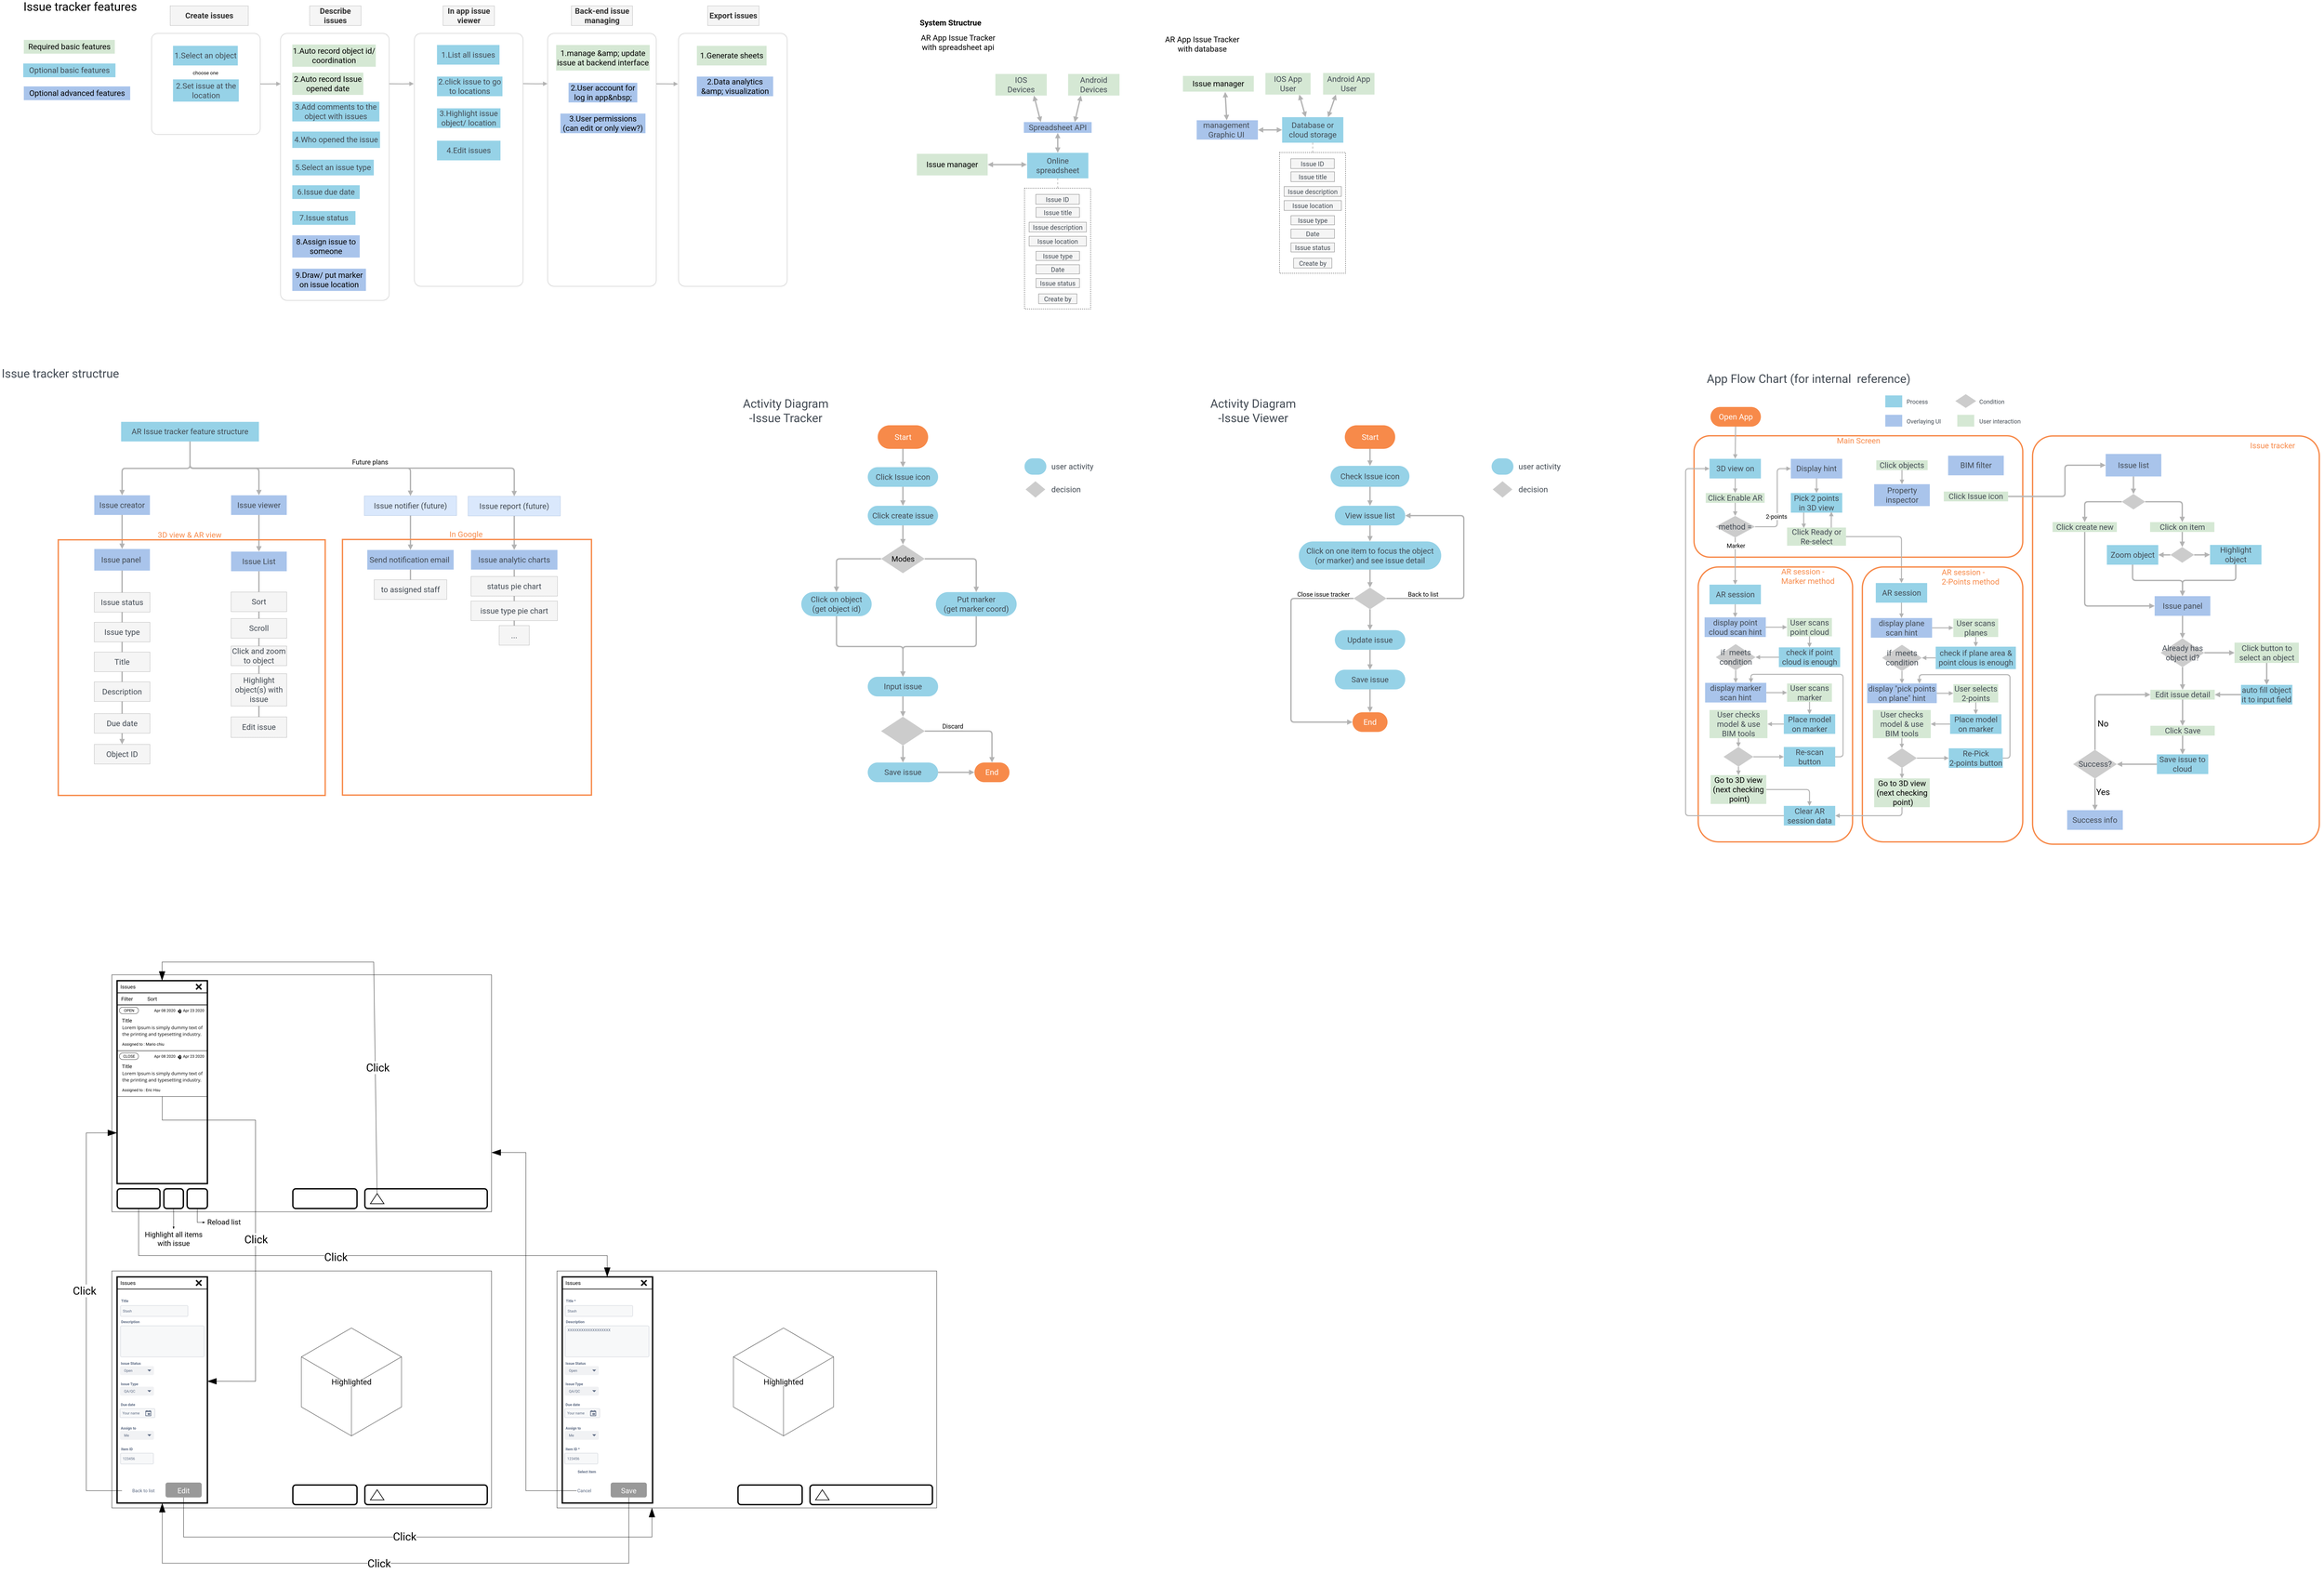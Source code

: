 <mxfile version="12.9.9" type="github">
  <diagram id="C5RBs43oDa-KdzZeNtuy" name="Page-1">
    <mxGraphModel dx="4518" dy="7631" grid="0" gridSize="10" guides="1" tooltips="1" connect="1" arrows="1" fold="1" page="1" pageScale="1" pageWidth="1654" pageHeight="1169" math="0" shadow="0" extFonts="Roboto^https://fonts.googleapis.com/css?family=Roboto|Noto Sans TC^https://fonts.googleapis.com/css?family=Noto+Sans+TC">
      <root>
        <mxCell id="WIyWlLk6GJQsqaUBKTNV-0" />
        <mxCell id="WIyWlLk6GJQsqaUBKTNV-1" parent="WIyWlLk6GJQsqaUBKTNV-0" />
        <mxCell id="J6AxI7PObvK_dcv1gWlO-1" value="" style="edgeStyle=orthogonalEdgeStyle;orthogonalLoop=1;jettySize=auto;entryX=0.002;entryY=0.189;entryDx=0;entryDy=0;entryPerimeter=0;startFill=0;endArrow=block;endFill=1;strokeColor=#B3B3B3;strokeWidth=3;fontFamily=Roboto;" parent="WIyWlLk6GJQsqaUBKTNV-1" source="J6AxI7PObvK_dcv1gWlO-2" target="J6AxI7PObvK_dcv1gWlO-6" edge="1">
          <mxGeometry relative="1" as="geometry" />
        </mxCell>
        <mxCell id="J6AxI7PObvK_dcv1gWlO-2" value="" style="rounded=1;whiteSpace=wrap;fontFamily=Roboto;arcSize=6;strokeColor=#B3B3B3;" parent="WIyWlLk6GJQsqaUBKTNV-1" vertex="1">
          <mxGeometry x="5444" y="-2150" width="332" height="309" as="geometry" />
        </mxCell>
        <mxCell id="J6AxI7PObvK_dcv1gWlO-3" value="" style="rounded=1;whiteSpace=wrap;fontFamily=Roboto;arcSize=6;strokeColor=#B3B3B3;" parent="WIyWlLk6GJQsqaUBKTNV-1" vertex="1">
          <mxGeometry x="7054" y="-2150" width="332" height="773" as="geometry" />
        </mxCell>
        <mxCell id="J6AxI7PObvK_dcv1gWlO-4" value="" style="rounded=1;whiteSpace=wrap;fontFamily=Roboto;arcSize=6;strokeColor=#B3B3B3;" parent="WIyWlLk6GJQsqaUBKTNV-1" vertex="1">
          <mxGeometry x="6654" y="-2150" width="332" height="773" as="geometry" />
        </mxCell>
        <mxCell id="J6AxI7PObvK_dcv1gWlO-5" value="" style="rounded=1;whiteSpace=wrap;fontFamily=Roboto;arcSize=6;strokeColor=#B3B3B3;" parent="WIyWlLk6GJQsqaUBKTNV-1" vertex="1">
          <mxGeometry x="6247" y="-2150" width="332" height="773" as="geometry" />
        </mxCell>
        <mxCell id="J6AxI7PObvK_dcv1gWlO-6" value="" style="rounded=1;whiteSpace=wrap;fontFamily=Roboto;arcSize=6;strokeColor=#B3B3B3;" parent="WIyWlLk6GJQsqaUBKTNV-1" vertex="1">
          <mxGeometry x="5838" y="-2150" width="332" height="816" as="geometry" />
        </mxCell>
        <mxCell id="J6AxI7PObvK_dcv1gWlO-8" value="1.Select an object" style="rounded=1;whiteSpace=wrap;arcSize=0;fillColor=#96D2E7;strokeColor=none;shadow=0;dashed=1;dashPattern=1 1;labelBackgroundColor=none;fontFamily=Roboto;fontSize=24;fontColor=#434B54;" parent="WIyWlLk6GJQsqaUBKTNV-1" vertex="1">
          <mxGeometry x="5509.5" y="-2112" width="198" height="60" as="geometry" />
        </mxCell>
        <mxCell id="J6AxI7PObvK_dcv1gWlO-9" value="3.Add comments to the object with issues" style="rounded=1;whiteSpace=wrap;arcSize=0;fillColor=#96D2E7;strokeColor=none;shadow=0;dashed=1;dashPattern=1 1;labelBackgroundColor=none;fontFamily=Roboto;fontSize=24;fontColor=#434B54;" parent="WIyWlLk6GJQsqaUBKTNV-1" vertex="1">
          <mxGeometry x="5874" y="-1941" width="266" height="60" as="geometry" />
        </mxCell>
        <mxCell id="J6AxI7PObvK_dcv1gWlO-10" value="2.Set issue at the location" style="rounded=1;whiteSpace=wrap;arcSize=0;fillColor=#96D2E7;strokeColor=none;shadow=0;dashed=1;dashPattern=1 1;labelBackgroundColor=none;fontFamily=Roboto;fontSize=24;fontColor=#434B54;" parent="WIyWlLk6GJQsqaUBKTNV-1" vertex="1">
          <mxGeometry x="5509.5" y="-2009.5" width="201" height="68" as="geometry" />
        </mxCell>
        <mxCell id="J6AxI7PObvK_dcv1gWlO-11" value="1.Auto record object id/ coordination" style="rounded=1;whiteSpace=wrap;arcSize=0;fillColor=#d5e8d4;strokeColor=none;shadow=0;dashed=1;dashPattern=1 1;labelBackgroundColor=none;fontFamily=Roboto;fontSize=24;fontColor=#000000;" parent="WIyWlLk6GJQsqaUBKTNV-1" vertex="1">
          <mxGeometry x="5874" y="-2116" width="255" height="68" as="geometry" />
        </mxCell>
        <mxCell id="J6AxI7PObvK_dcv1gWlO-12" value="Describe issues" style="rounded=1;whiteSpace=wrap;arcSize=0;fillColor=#f5f5f5;strokeColor=#666666;shadow=0;dashed=1;dashPattern=1 1;labelBackgroundColor=none;fontFamily=Roboto;fontSize=24;fontColor=#333333;fontStyle=1" parent="WIyWlLk6GJQsqaUBKTNV-1" vertex="1">
          <mxGeometry x="5927" y="-2234" width="157" height="60" as="geometry" />
        </mxCell>
        <mxCell id="J6AxI7PObvK_dcv1gWlO-13" value="8.Assign issue to someone" style="rounded=1;whiteSpace=wrap;arcSize=0;fillColor=#A9C4EB;strokeColor=none;shadow=0;dashed=1;dashPattern=1 1;labelBackgroundColor=none;fontFamily=Roboto;fontSize=24;fontColor=#000000;" parent="WIyWlLk6GJQsqaUBKTNV-1" vertex="1">
          <mxGeometry x="5874" y="-1533" width="206" height="68" as="geometry" />
        </mxCell>
        <mxCell id="J6AxI7PObvK_dcv1gWlO-14" value="5.Select an issue type" style="rounded=1;whiteSpace=wrap;arcSize=0;fillColor=#96D2E7;strokeColor=none;shadow=0;dashed=1;dashPattern=1 1;labelBackgroundColor=none;fontFamily=Roboto;fontSize=24;fontColor=#434B54;" parent="WIyWlLk6GJQsqaUBKTNV-1" vertex="1">
          <mxGeometry x="5874" y="-1764" width="249" height="48" as="geometry" />
        </mxCell>
        <mxCell id="J6AxI7PObvK_dcv1gWlO-15" value="Create issues" style="rounded=1;whiteSpace=wrap;arcSize=0;fillColor=#f5f5f5;strokeColor=#666666;shadow=0;dashed=1;dashPattern=1 1;labelBackgroundColor=none;fontFamily=Roboto;fontSize=24;fontColor=#333333;fontStyle=1" parent="WIyWlLk6GJQsqaUBKTNV-1" vertex="1">
          <mxGeometry x="5501" y="-2234" width="238.5" height="60" as="geometry" />
        </mxCell>
        <mxCell id="J6AxI7PObvK_dcv1gWlO-16" value="In app issue viewer" style="rounded=1;whiteSpace=wrap;arcSize=0;fillColor=#f5f5f5;strokeColor=#666666;shadow=0;dashed=1;dashPattern=1 1;labelBackgroundColor=none;fontFamily=Roboto;fontSize=24;fontColor=#333333;fontStyle=1" parent="WIyWlLk6GJQsqaUBKTNV-1" vertex="1">
          <mxGeometry x="6334.5" y="-2234" width="157" height="60" as="geometry" />
        </mxCell>
        <mxCell id="J6AxI7PObvK_dcv1gWlO-17" value="Export issues" style="rounded=1;whiteSpace=wrap;arcSize=0;fillColor=#f5f5f5;strokeColor=#666666;shadow=0;dashed=1;dashPattern=1 1;labelBackgroundColor=none;fontFamily=Roboto;fontSize=24;fontColor=#333333;fontStyle=1" parent="WIyWlLk6GJQsqaUBKTNV-1" vertex="1">
          <mxGeometry x="7143" y="-2234" width="157" height="60" as="geometry" />
        </mxCell>
        <mxCell id="J6AxI7PObvK_dcv1gWlO-18" value="2.click issue to go to locations" style="rounded=1;whiteSpace=wrap;arcSize=0;fillColor=#96D2E7;strokeColor=none;shadow=0;dashed=1;dashPattern=1 1;labelBackgroundColor=none;fontFamily=Roboto;fontSize=24;fontColor=#434B54;" parent="WIyWlLk6GJQsqaUBKTNV-1" vertex="1">
          <mxGeometry x="6316" y="-2018" width="200" height="60" as="geometry" />
        </mxCell>
        <mxCell id="J6AxI7PObvK_dcv1gWlO-19" value="1.List all issues" style="rounded=1;whiteSpace=wrap;arcSize=0;fillColor=#96D2E7;strokeColor=none;shadow=0;dashed=1;dashPattern=1 1;labelBackgroundColor=none;fontFamily=Roboto;fontSize=24;fontColor=#434B54;" parent="WIyWlLk6GJQsqaUBKTNV-1" vertex="1">
          <mxGeometry x="6316" y="-2114.5" width="191" height="60" as="geometry" />
        </mxCell>
        <mxCell id="J6AxI7PObvK_dcv1gWlO-20" value="Back-end issue managing" style="rounded=1;whiteSpace=wrap;arcSize=0;fillColor=#f5f5f5;strokeColor=#666666;shadow=0;dashed=1;dashPattern=1 1;labelBackgroundColor=none;fontFamily=Roboto;fontSize=24;fontColor=#333333;fontStyle=1" parent="WIyWlLk6GJQsqaUBKTNV-1" vertex="1">
          <mxGeometry x="6726.5" y="-2234" width="187" height="60" as="geometry" />
        </mxCell>
        <mxCell id="J6AxI7PObvK_dcv1gWlO-21" value="6.Issue due date" style="rounded=1;whiteSpace=wrap;arcSize=0;fillColor=#96D2E7;strokeColor=none;shadow=0;dashed=1;dashPattern=1 1;labelBackgroundColor=none;fontFamily=Roboto;fontSize=24;fontColor=#434B54;" parent="WIyWlLk6GJQsqaUBKTNV-1" vertex="1">
          <mxGeometry x="5874" y="-1686" width="206" height="42" as="geometry" />
        </mxCell>
        <mxCell id="J6AxI7PObvK_dcv1gWlO-22" value="2.Auto record Issue opened date" style="rounded=1;whiteSpace=wrap;arcSize=0;fillColor=#d5e8d4;strokeColor=none;shadow=0;dashed=1;dashPattern=1 1;labelBackgroundColor=none;fontFamily=Roboto;fontSize=24;fontColor=#000000;" parent="WIyWlLk6GJQsqaUBKTNV-1" vertex="1">
          <mxGeometry x="5874" y="-2030" width="217" height="68" as="geometry" />
        </mxCell>
        <mxCell id="J6AxI7PObvK_dcv1gWlO-23" value="2.User account for log in app&amp;nbsp;" style="rounded=1;whiteSpace=wrap;arcSize=0;fillColor=#A9C4EB;strokeColor=none;shadow=0;dashed=1;dashPattern=1 1;labelBackgroundColor=none;fontFamily=Roboto;fontSize=24;fontColor=#000000;" parent="WIyWlLk6GJQsqaUBKTNV-1" vertex="1">
          <mxGeometry x="6718" y="-1999" width="210" height="60" as="geometry" />
        </mxCell>
        <mxCell id="J6AxI7PObvK_dcv1gWlO-24" value="4.Who opened the issue" style="rounded=1;whiteSpace=wrap;arcSize=0;fillColor=#96D2E7;strokeColor=none;shadow=0;dashed=1;dashPattern=1 1;labelBackgroundColor=none;fontFamily=Roboto;fontSize=24;fontColor=#434B54;" parent="WIyWlLk6GJQsqaUBKTNV-1" vertex="1">
          <mxGeometry x="5874" y="-1850" width="268" height="50" as="geometry" />
        </mxCell>
        <mxCell id="J6AxI7PObvK_dcv1gWlO-25" value="1.manage &amp;amp; update issue at backend interface" style="rounded=1;whiteSpace=wrap;arcSize=0;fillColor=#d5e8d4;strokeColor=none;shadow=0;dashed=1;dashPattern=1 1;labelBackgroundColor=none;fontFamily=Roboto;fontSize=24;fontColor=#000000;" parent="WIyWlLk6GJQsqaUBKTNV-1" vertex="1">
          <mxGeometry x="6680" y="-2114.5" width="286" height="78" as="geometry" />
        </mxCell>
        <mxCell id="J6AxI7PObvK_dcv1gWlO-26" value="1.Generate sheets" style="rounded=1;whiteSpace=wrap;arcSize=0;fillColor=#d5e8d4;strokeColor=none;shadow=0;dashed=1;dashPattern=1 1;labelBackgroundColor=none;fontFamily=Roboto;fontSize=24;fontColor=#000000;" parent="WIyWlLk6GJQsqaUBKTNV-1" vertex="1">
          <mxGeometry x="7110" y="-2112" width="213" height="60" as="geometry" />
        </mxCell>
        <mxCell id="J6AxI7PObvK_dcv1gWlO-27" value="2.Data analytics &amp;amp; visualization" style="rounded=1;whiteSpace=wrap;arcSize=0;fillColor=#A9C4EB;strokeColor=none;shadow=0;dashed=1;dashPattern=1 1;labelBackgroundColor=none;fontFamily=Roboto;fontSize=24;fontColor=#000000;" parent="WIyWlLk6GJQsqaUBKTNV-1" vertex="1">
          <mxGeometry x="7110" y="-2018" width="233" height="60" as="geometry" />
        </mxCell>
        <mxCell id="J6AxI7PObvK_dcv1gWlO-28" value="" style="edgeStyle=orthogonalEdgeStyle;orthogonalLoop=1;jettySize=auto;exitX=0.5;exitY=1;exitDx=0;exitDy=0;startFill=0;endArrow=block;endFill=1;strokeColor=#B3B3B3;strokeWidth=3;fontFamily=Roboto;" parent="WIyWlLk6GJQsqaUBKTNV-1" source="J6AxI7PObvK_dcv1gWlO-2" target="J6AxI7PObvK_dcv1gWlO-2" edge="1">
          <mxGeometry relative="1" as="geometry" />
        </mxCell>
        <mxCell id="J6AxI7PObvK_dcv1gWlO-29" value="9.Draw/ put marker on issue location" style="rounded=1;whiteSpace=wrap;arcSize=0;fillColor=#A9C4EB;strokeColor=none;shadow=0;dashed=1;dashPattern=1 1;labelBackgroundColor=none;fontFamily=Roboto;fontSize=24;fontColor=#000000;" parent="WIyWlLk6GJQsqaUBKTNV-1" vertex="1">
          <mxGeometry x="5874" y="-1431" width="225" height="68" as="geometry" />
        </mxCell>
        <mxCell id="J6AxI7PObvK_dcv1gWlO-30" value="" style="edgeStyle=orthogonalEdgeStyle;orthogonalLoop=1;jettySize=auto;exitX=1;exitY=0.5;exitDx=0;exitDy=0;startFill=0;endArrow=block;endFill=1;strokeColor=#B3B3B3;strokeWidth=3;fontFamily=Roboto;entryX=-0.005;entryY=0.199;entryDx=0;entryDy=0;entryPerimeter=0;" parent="WIyWlLk6GJQsqaUBKTNV-1" target="J6AxI7PObvK_dcv1gWlO-5" edge="1">
          <mxGeometry relative="1" as="geometry">
            <mxPoint x="6170.0" y="-1996.06" as="sourcePoint" />
            <mxPoint x="6224" y="-1996" as="targetPoint" />
            <Array as="points" />
          </mxGeometry>
        </mxCell>
        <mxCell id="J6AxI7PObvK_dcv1gWlO-31" value="" style="edgeStyle=orthogonalEdgeStyle;orthogonalLoop=1;jettySize=auto;exitX=1;exitY=0.5;exitDx=0;exitDy=0;entryX=-0.001;entryY=0.199;entryDx=0;entryDy=0;entryPerimeter=0;startFill=0;endArrow=block;endFill=1;strokeColor=#B3B3B3;strokeWidth=3;fontFamily=Roboto;" parent="WIyWlLk6GJQsqaUBKTNV-1" target="J6AxI7PObvK_dcv1gWlO-4" edge="1">
          <mxGeometry relative="1" as="geometry">
            <mxPoint x="6579" y="-1996.33" as="sourcePoint" />
            <mxPoint x="6640.668" y="-1995.822" as="targetPoint" />
            <Array as="points" />
          </mxGeometry>
        </mxCell>
        <mxCell id="J6AxI7PObvK_dcv1gWlO-32" value="" style="endArrow=block;strokeColor=#B3B3B3;strokeWidth=3;fontFamily=Roboto;endFill=1;startFill=0;entryX=-0.004;entryY=0.2;entryDx=0;entryDy=0;entryPerimeter=0;" parent="WIyWlLk6GJQsqaUBKTNV-1" target="J6AxI7PObvK_dcv1gWlO-3" edge="1">
          <mxGeometry width="50" height="50" relative="1" as="geometry">
            <mxPoint x="6986" y="-1995.92" as="sourcePoint" />
            <mxPoint x="7036" y="-1995.92" as="targetPoint" />
          </mxGeometry>
        </mxCell>
        <mxCell id="J6AxI7PObvK_dcv1gWlO-33" value="3.User permissions&#xa;(can edit or only view?)" style="rounded=1;whiteSpace=wrap;arcSize=0;fillColor=#A9C4EB;strokeColor=none;shadow=0;dashed=1;dashPattern=1 1;labelBackgroundColor=none;fontFamily=Roboto;fontSize=24;fontColor=#000000;" parent="WIyWlLk6GJQsqaUBKTNV-1" vertex="1">
          <mxGeometry x="6693" y="-1905" width="260" height="60" as="geometry" />
        </mxCell>
        <mxCell id="J6AxI7PObvK_dcv1gWlO-34" value="4.Edit issues" style="rounded=1;whiteSpace=wrap;arcSize=0;fillColor=#96D2E7;strokeColor=none;shadow=0;dashed=1;dashPattern=1 1;labelBackgroundColor=none;fontFamily=Roboto;fontSize=24;fontColor=#434B54;" parent="WIyWlLk6GJQsqaUBKTNV-1" vertex="1">
          <mxGeometry x="6316" y="-1822" width="194" height="60" as="geometry" />
        </mxCell>
        <mxCell id="J6AxI7PObvK_dcv1gWlO-35" value="3.Highlight issue object/ location" style="rounded=1;whiteSpace=wrap;arcSize=0;fillColor=#96D2E7;strokeColor=none;shadow=0;dashed=1;dashPattern=1 1;labelBackgroundColor=none;fontFamily=Roboto;fontSize=24;fontColor=#434B54;" parent="WIyWlLk6GJQsqaUBKTNV-1" vertex="1">
          <mxGeometry x="6316" y="-1921" width="194" height="60" as="geometry" />
        </mxCell>
        <mxCell id="J6AxI7PObvK_dcv1gWlO-36" value="Optional basic features" style="rounded=1;whiteSpace=wrap;arcSize=0;fillColor=#96D2E7;strokeColor=none;shadow=0;dashed=1;dashPattern=1 1;labelBackgroundColor=none;fontFamily=Roboto;fontSize=24;fontColor=#434B54;" parent="WIyWlLk6GJQsqaUBKTNV-1" vertex="1">
          <mxGeometry x="5052" y="-2058" width="281.75" height="42" as="geometry" />
        </mxCell>
        <mxCell id="J6AxI7PObvK_dcv1gWlO-37" value="Required basic features" style="rounded=1;whiteSpace=wrap;arcSize=0;fillColor=#d5e8d4;strokeColor=none;shadow=0;dashed=1;dashPattern=1 1;labelBackgroundColor=none;fontFamily=Roboto;fontSize=24;fontColor=#000000;" parent="WIyWlLk6GJQsqaUBKTNV-1" vertex="1">
          <mxGeometry x="5053.75" y="-2130" width="278" height="42" as="geometry" />
        </mxCell>
        <mxCell id="J6AxI7PObvK_dcv1gWlO-38" value="Optional advanced features" style="rounded=1;whiteSpace=wrap;arcSize=0;fillColor=#A9C4EB;strokeColor=none;shadow=0;dashed=1;dashPattern=1 1;labelBackgroundColor=none;fontFamily=Roboto;fontSize=24;fontColor=#000000;" parent="WIyWlLk6GJQsqaUBKTNV-1" vertex="1">
          <mxGeometry x="5053.75" y="-1988" width="325" height="42" as="geometry" />
        </mxCell>
        <mxCell id="J6AxI7PObvK_dcv1gWlO-39" value="Issue tracker features&#xa;" style="text;strokeColor=none;fillColor=none;align=center;verticalAlign=middle;whiteSpace=wrap;rounded=0;dashed=1;fontFamily=Roboto;fontSize=36;" parent="WIyWlLk6GJQsqaUBKTNV-1" vertex="1">
          <mxGeometry x="5040" y="-2231" width="372" height="44" as="geometry" />
        </mxCell>
        <mxCell id="J6AxI7PObvK_dcv1gWlO-40" value="choose one" style="rounded=1;whiteSpace=wrap;arcSize=0;shadow=0;dashed=1;dashPattern=1 1;labelBackgroundColor=none;fontFamily=Roboto;fontSize=15;fillColor=none;strokeColor=none;" parent="WIyWlLk6GJQsqaUBKTNV-1" vertex="1">
          <mxGeometry x="5530.5" y="-2051.5" width="156" height="42" as="geometry" />
        </mxCell>
        <mxCell id="J6AxI7PObvK_dcv1gWlO-44" value="7.Issue status" style="rounded=1;whiteSpace=wrap;arcSize=0;fillColor=#96D2E7;strokeColor=none;shadow=0;dashed=1;dashPattern=1 1;labelBackgroundColor=none;fontFamily=Roboto;fontSize=24;fontColor=#434B54;" parent="WIyWlLk6GJQsqaUBKTNV-1" vertex="1">
          <mxGeometry x="5874" y="-1607" width="193" height="42" as="geometry" />
        </mxCell>
        <mxCell id="J6AxI7PObvK_dcv1gWlO-45" style="edgeStyle=none;orthogonalLoop=1;jettySize=auto;html=1;exitX=0.385;exitY=-0.002;exitDx=0;exitDy=0;entryX=0.75;entryY=1;entryDx=0;entryDy=0;startFill=1;endArrow=block;endFill=1;strokeColor=#B3B3B3;strokeWidth=4;fontFamily=Roboto;startArrow=block;exitPerimeter=0;" parent="WIyWlLk6GJQsqaUBKTNV-1" source="J6AxI7PObvK_dcv1gWlO-47" target="J6AxI7PObvK_dcv1gWlO-50" edge="1">
          <mxGeometry relative="1" as="geometry" />
        </mxCell>
        <mxCell id="J6AxI7PObvK_dcv1gWlO-46" style="edgeStyle=none;orthogonalLoop=1;jettySize=auto;html=1;startArrow=none;startFill=0;endArrow=none;endFill=0;strokeColor=#B3B3B3;strokeWidth=2;fontFamily=Roboto;dashed=1;" parent="WIyWlLk6GJQsqaUBKTNV-1" source="J6AxI7PObvK_dcv1gWlO-47" target="J6AxI7PObvK_dcv1gWlO-55" edge="1">
          <mxGeometry relative="1" as="geometry" />
        </mxCell>
        <mxCell id="J6AxI7PObvK_dcv1gWlO-47" value="&lt;font style=&quot;font-size: 24px&quot; color=&quot;#434b54&quot;&gt;Database or cloud storage&lt;/font&gt;" style="rounded=1;whiteSpace=wrap;html=1;arcSize=0;fillColor=#96D2E7;strokeColor=none;shadow=0;dashed=1;dashPattern=1 1;labelBackgroundColor=none;fontFamily=Roboto;fontSize=24;fontColor=#434B54;" parent="WIyWlLk6GJQsqaUBKTNV-1" vertex="1">
          <mxGeometry x="8898" y="-1894" width="187" height="78" as="geometry" />
        </mxCell>
        <mxCell id="J6AxI7PObvK_dcv1gWlO-48" style="edgeStyle=none;orthogonalLoop=1;jettySize=auto;html=1;exitX=0.25;exitY=1;exitDx=0;exitDy=0;entryX=0.75;entryY=0;entryDx=0;entryDy=0;startFill=1;endArrow=block;endFill=1;strokeColor=#B3B3B3;strokeWidth=4;fontFamily=Roboto;startArrow=block;" parent="WIyWlLk6GJQsqaUBKTNV-1" source="J6AxI7PObvK_dcv1gWlO-49" target="J6AxI7PObvK_dcv1gWlO-47" edge="1">
          <mxGeometry relative="1" as="geometry" />
        </mxCell>
        <mxCell id="J6AxI7PObvK_dcv1gWlO-49" value="&lt;font style=&quot;font-size: 24px&quot; color=&quot;#434b54&quot;&gt;Android App&lt;br&gt;User&lt;br&gt;&lt;/font&gt;" style="rounded=1;whiteSpace=wrap;html=1;arcSize=0;fillColor=#d5e8d4;strokeColor=none;shadow=0;dashed=1;dashPattern=1 1;labelBackgroundColor=none;fontFamily=Roboto;fontSize=24;" parent="WIyWlLk6GJQsqaUBKTNV-1" vertex="1">
          <mxGeometry x="9023.17" y="-2029" width="157" height="66" as="geometry" />
        </mxCell>
        <mxCell id="J6AxI7PObvK_dcv1gWlO-50" value="&lt;font style=&quot;font-size: 24px&quot; color=&quot;#434b54&quot;&gt;IOS App User&lt;/font&gt;" style="rounded=1;whiteSpace=wrap;html=1;arcSize=0;fillColor=#d5e8d4;strokeColor=none;shadow=0;dashed=1;dashPattern=1 1;labelBackgroundColor=none;fontFamily=Roboto;fontSize=24;" parent="WIyWlLk6GJQsqaUBKTNV-1" vertex="1">
          <mxGeometry x="8847" y="-2029" width="138" height="66" as="geometry" />
        </mxCell>
        <mxCell id="J6AxI7PObvK_dcv1gWlO-51" style="edgeStyle=none;orthogonalLoop=1;jettySize=auto;html=1;startArrow=block;startFill=1;endArrow=block;endFill=1;strokeColor=#B3B3B3;strokeWidth=4;fontFamily=Roboto;" parent="WIyWlLk6GJQsqaUBKTNV-1" target="J6AxI7PObvK_dcv1gWlO-85" edge="1">
          <mxGeometry relative="1" as="geometry">
            <mxPoint x="8724" y="-1971" as="sourcePoint" />
          </mxGeometry>
        </mxCell>
        <mxCell id="J6AxI7PObvK_dcv1gWlO-52" value="Issue manager" style="rounded=1;whiteSpace=wrap;html=1;arcSize=0;fillColor=#d5e8d4;strokeColor=none;shadow=0;dashed=1;dashPattern=1 1;labelBackgroundColor=none;fontFamily=Roboto;fontSize=24;" parent="WIyWlLk6GJQsqaUBKTNV-1" vertex="1">
          <mxGeometry x="8595" y="-2020" width="216.42" height="48" as="geometry" />
        </mxCell>
        <mxCell id="J6AxI7PObvK_dcv1gWlO-53" style="edgeStyle=none;orthogonalLoop=1;jettySize=auto;html=1;exitX=0.5;exitY=1;exitDx=0;exitDy=0;dashed=1;startArrow=none;startFill=0;endArrow=none;endFill=0;strokeColor=#B3B3B3;strokeWidth=2;fontFamily=Roboto;" parent="WIyWlLk6GJQsqaUBKTNV-1" source="J6AxI7PObvK_dcv1gWlO-54" edge="1">
          <mxGeometry relative="1" as="geometry">
            <mxPoint x="8643" y="-2103.0" as="targetPoint" />
          </mxGeometry>
        </mxCell>
        <mxCell id="J6AxI7PObvK_dcv1gWlO-54" value="&lt;font style=&quot;font-size: 24px&quot;&gt;AR App Issue Tracker with database&lt;/font&gt;" style="text;html=1;strokeColor=none;fillColor=none;align=center;verticalAlign=middle;whiteSpace=wrap;rounded=0;dashed=1;fontFamily=Roboto;" parent="WIyWlLk6GJQsqaUBKTNV-1" vertex="1">
          <mxGeometry x="8528" y="-2139" width="252" height="44" as="geometry" />
        </mxCell>
        <mxCell id="J6AxI7PObvK_dcv1gWlO-55" value="" style="rounded=0;whiteSpace=wrap;html=1;fontFamily=Roboto;align=center;dashed=1;" parent="WIyWlLk6GJQsqaUBKTNV-1" vertex="1">
          <mxGeometry x="8890" y="-1786" width="201.92" height="369" as="geometry" />
        </mxCell>
        <mxCell id="J6AxI7PObvK_dcv1gWlO-56" value="&lt;font style=&quot;font-size: 20px&quot; color=&quot;#434b54&quot;&gt;Issue type&lt;/font&gt;" style="rounded=1;whiteSpace=wrap;html=1;arcSize=0;fillColor=#f5f5f5;strokeColor=#666666;shadow=0;labelBackgroundColor=none;fontFamily=Roboto;fontSize=24;fontColor=#333333;" parent="WIyWlLk6GJQsqaUBKTNV-1" vertex="1">
          <mxGeometry x="8925" y="-1593" width="133" height="28" as="geometry" />
        </mxCell>
        <mxCell id="J6AxI7PObvK_dcv1gWlO-57" value="&lt;font style=&quot;font-size: 20px&quot; color=&quot;#434b54&quot;&gt;Issue title&lt;/font&gt;" style="rounded=1;whiteSpace=wrap;html=1;arcSize=0;fillColor=#f5f5f5;strokeColor=#666666;shadow=0;labelBackgroundColor=none;fontFamily=Roboto;fontSize=24;fontColor=#333333;verticalAlign=middle;horizontal=1;align=center;labelPosition=center;verticalLabelPosition=middle;" parent="WIyWlLk6GJQsqaUBKTNV-1" vertex="1">
          <mxGeometry x="8925" y="-1727" width="133" height="30" as="geometry" />
        </mxCell>
        <mxCell id="J6AxI7PObvK_dcv1gWlO-58" value="&lt;font style=&quot;font-size: 20px&quot; color=&quot;#434b54&quot;&gt;Issue description&lt;/font&gt;" style="rounded=1;whiteSpace=wrap;html=1;arcSize=0;fillColor=#f5f5f5;strokeColor=#666666;shadow=0;labelBackgroundColor=none;fontFamily=Roboto;fontSize=24;fontColor=#333333;verticalAlign=middle;horizontal=1;align=center;labelPosition=center;verticalLabelPosition=middle;" parent="WIyWlLk6GJQsqaUBKTNV-1" vertex="1">
          <mxGeometry x="8904" y="-1682" width="175" height="30" as="geometry" />
        </mxCell>
        <mxCell id="J6AxI7PObvK_dcv1gWlO-59" value="&lt;font style=&quot;font-size: 20px&quot; color=&quot;#434b54&quot;&gt;Date&lt;/font&gt;" style="rounded=1;whiteSpace=wrap;html=1;arcSize=0;fillColor=#f5f5f5;strokeColor=#666666;shadow=0;labelBackgroundColor=none;fontFamily=Roboto;fontSize=24;fontColor=#333333;" parent="WIyWlLk6GJQsqaUBKTNV-1" vertex="1">
          <mxGeometry x="8925" y="-1552" width="133" height="28" as="geometry" />
        </mxCell>
        <mxCell id="J6AxI7PObvK_dcv1gWlO-60" value="&lt;font style=&quot;font-size: 20px&quot; color=&quot;#434b54&quot;&gt;Issue status&lt;/font&gt;" style="rounded=1;whiteSpace=wrap;html=1;arcSize=0;fillColor=#f5f5f5;strokeColor=#666666;shadow=0;labelBackgroundColor=none;fontFamily=Roboto;fontSize=24;fontColor=#333333;" parent="WIyWlLk6GJQsqaUBKTNV-1" vertex="1">
          <mxGeometry x="8925" y="-1510" width="133" height="28" as="geometry" />
        </mxCell>
        <mxCell id="J6AxI7PObvK_dcv1gWlO-61" value="&lt;font style=&quot;font-size: 20px&quot; color=&quot;#434b54&quot;&gt;Issue location&lt;/font&gt;" style="rounded=1;whiteSpace=wrap;html=1;arcSize=0;fillColor=#f5f5f5;strokeColor=#666666;shadow=0;labelBackgroundColor=none;fontFamily=Roboto;fontSize=24;fontColor=#333333;verticalAlign=middle;horizontal=1;align=center;labelPosition=center;verticalLabelPosition=middle;" parent="WIyWlLk6GJQsqaUBKTNV-1" vertex="1">
          <mxGeometry x="8904" y="-1639" width="175" height="30" as="geometry" />
        </mxCell>
        <mxCell id="J6AxI7PObvK_dcv1gWlO-62" value="&lt;font style=&quot;font-size: 20px&quot; color=&quot;#434b54&quot;&gt;Create by&lt;/font&gt;" style="rounded=1;whiteSpace=wrap;html=1;arcSize=0;fillColor=#f5f5f5;strokeColor=#666666;shadow=0;labelBackgroundColor=none;fontFamily=Roboto;fontSize=24;fontColor=#333333;verticalAlign=middle;horizontal=1;align=center;labelPosition=center;verticalLabelPosition=middle;" parent="WIyWlLk6GJQsqaUBKTNV-1" vertex="1">
          <mxGeometry x="8933" y="-1463" width="117" height="30" as="geometry" />
        </mxCell>
        <mxCell id="J6AxI7PObvK_dcv1gWlO-63" value="&lt;font style=&quot;font-size: 20px&quot; color=&quot;#434b54&quot;&gt;Issue ID&lt;/font&gt;" style="rounded=1;whiteSpace=wrap;html=1;arcSize=0;fillColor=#f5f5f5;strokeColor=#666666;shadow=0;labelBackgroundColor=none;fontFamily=Roboto;fontSize=24;fontColor=#333333;verticalAlign=middle;horizontal=1;align=center;labelPosition=center;verticalLabelPosition=middle;" parent="WIyWlLk6GJQsqaUBKTNV-1" vertex="1">
          <mxGeometry x="8924.46" y="-1767" width="133" height="30" as="geometry" />
        </mxCell>
        <mxCell id="J6AxI7PObvK_dcv1gWlO-64" style="edgeStyle=none;rounded=1;orthogonalLoop=1;jettySize=auto;html=1;entryX=1;entryY=0.5;entryDx=0;entryDy=0;fontFamily=Roboto;strokeColor=#B3B3B3;strokeWidth=4;endFill=1;endArrow=block;startFill=1;startArrow=block;" parent="WIyWlLk6GJQsqaUBKTNV-1" target="J6AxI7PObvK_dcv1gWlO-71" edge="1">
          <mxGeometry relative="1" as="geometry">
            <mxPoint x="8118" y="-1749" as="sourcePoint" />
          </mxGeometry>
        </mxCell>
        <mxCell id="J6AxI7PObvK_dcv1gWlO-65" style="edgeStyle=none;orthogonalLoop=1;jettySize=auto;html=1;startArrow=none;startFill=0;endArrow=none;endFill=0;strokeColor=#B3B3B3;strokeWidth=2;fontFamily=Roboto;dashed=1;" parent="WIyWlLk6GJQsqaUBKTNV-1" source="J6AxI7PObvK_dcv1gWlO-66" target="J6AxI7PObvK_dcv1gWlO-73" edge="1">
          <mxGeometry relative="1" as="geometry" />
        </mxCell>
        <mxCell id="J6AxI7PObvK_dcv1gWlO-66" value="&lt;font style=&quot;font-size: 24px&quot; color=&quot;#434b54&quot;&gt;Online spreadsheet&lt;/font&gt;" style="rounded=1;whiteSpace=wrap;html=1;arcSize=0;fillColor=#96D2E7;strokeColor=none;shadow=0;dashed=1;dashPattern=1 1;labelBackgroundColor=none;fontFamily=Roboto;fontSize=24;fontColor=#434B54;" parent="WIyWlLk6GJQsqaUBKTNV-1" vertex="1">
          <mxGeometry x="8119" y="-1785" width="187" height="78" as="geometry" />
        </mxCell>
        <mxCell id="J6AxI7PObvK_dcv1gWlO-67" style="edgeStyle=none;orthogonalLoop=1;jettySize=auto;html=1;exitX=0.25;exitY=1;exitDx=0;exitDy=0;entryX=0.75;entryY=0;entryDx=0;entryDy=0;startArrow=block;startFill=1;endArrow=block;endFill=1;strokeColor=#B3B3B3;strokeWidth=4;fontFamily=Roboto;" parent="WIyWlLk6GJQsqaUBKTNV-1" source="J6AxI7PObvK_dcv1gWlO-68" target="J6AxI7PObvK_dcv1gWlO-83" edge="1">
          <mxGeometry relative="1" as="geometry" />
        </mxCell>
        <mxCell id="J6AxI7PObvK_dcv1gWlO-68" value="&lt;font style=&quot;font-size: 24px&quot; color=&quot;#434b54&quot;&gt;Android Devices&lt;/font&gt;" style="rounded=1;whiteSpace=wrap;html=1;arcSize=0;fillColor=#d5e8d4;strokeColor=none;shadow=0;dashed=1;dashPattern=1 1;labelBackgroundColor=none;fontFamily=Roboto;fontSize=24;" parent="WIyWlLk6GJQsqaUBKTNV-1" vertex="1">
          <mxGeometry x="8244.17" y="-2026" width="157" height="66" as="geometry" />
        </mxCell>
        <mxCell id="J6AxI7PObvK_dcv1gWlO-69" style="edgeStyle=none;orthogonalLoop=1;jettySize=auto;html=1;exitX=0.75;exitY=1;exitDx=0;exitDy=0;entryX=0.25;entryY=0;entryDx=0;entryDy=0;startArrow=block;startFill=1;endArrow=block;endFill=1;strokeColor=#B3B3B3;strokeWidth=4;fontFamily=Roboto;" parent="WIyWlLk6GJQsqaUBKTNV-1" source="J6AxI7PObvK_dcv1gWlO-70" target="J6AxI7PObvK_dcv1gWlO-83" edge="1">
          <mxGeometry relative="1" as="geometry" />
        </mxCell>
        <mxCell id="J6AxI7PObvK_dcv1gWlO-70" value="&lt;font style=&quot;font-size: 24px&quot; color=&quot;#434b54&quot;&gt;IOS&lt;br&gt;Devices&lt;/font&gt;" style="rounded=1;whiteSpace=wrap;html=1;arcSize=0;fillColor=#d5e8d4;strokeColor=none;shadow=0;dashed=1;dashPattern=1 1;labelBackgroundColor=none;fontFamily=Roboto;fontSize=24;" parent="WIyWlLk6GJQsqaUBKTNV-1" vertex="1">
          <mxGeometry x="8022" y="-2026" width="157" height="66" as="geometry" />
        </mxCell>
        <mxCell id="J6AxI7PObvK_dcv1gWlO-71" value="Issue manager" style="rounded=1;whiteSpace=wrap;html=1;arcSize=0;fillColor=#d5e8d4;strokeColor=none;shadow=0;dashed=1;dashPattern=1 1;labelBackgroundColor=none;fontFamily=Roboto;fontSize=24;" parent="WIyWlLk6GJQsqaUBKTNV-1" vertex="1">
          <mxGeometry x="7782" y="-1782" width="216.42" height="66" as="geometry" />
        </mxCell>
        <mxCell id="J6AxI7PObvK_dcv1gWlO-72" value="&lt;font style=&quot;font-size: 24px&quot;&gt;AR App Issue Tracker&lt;br&gt;with spreadsheet api&lt;br&gt;&lt;/font&gt;" style="text;html=1;strokeColor=none;fillColor=none;align=center;verticalAlign=middle;whiteSpace=wrap;rounded=0;dashed=1;fontFamily=Roboto;" parent="WIyWlLk6GJQsqaUBKTNV-1" vertex="1">
          <mxGeometry x="7782" y="-2144" width="252" height="44" as="geometry" />
        </mxCell>
        <mxCell id="J6AxI7PObvK_dcv1gWlO-73" value="" style="rounded=0;whiteSpace=wrap;html=1;fontFamily=Roboto;align=center;dashed=1;" parent="WIyWlLk6GJQsqaUBKTNV-1" vertex="1">
          <mxGeometry x="8111" y="-1677" width="201.92" height="369" as="geometry" />
        </mxCell>
        <mxCell id="J6AxI7PObvK_dcv1gWlO-74" value="&lt;font style=&quot;font-size: 20px&quot; color=&quot;#434b54&quot;&gt;Issue type&lt;/font&gt;" style="rounded=1;whiteSpace=wrap;html=1;arcSize=0;fillColor=#f5f5f5;strokeColor=#666666;shadow=0;labelBackgroundColor=none;fontFamily=Roboto;fontSize=24;fontColor=#333333;" parent="WIyWlLk6GJQsqaUBKTNV-1" vertex="1">
          <mxGeometry x="8146" y="-1484" width="133" height="28" as="geometry" />
        </mxCell>
        <mxCell id="J6AxI7PObvK_dcv1gWlO-75" value="&lt;font style=&quot;font-size: 20px&quot; color=&quot;#434b54&quot;&gt;Issue title&lt;/font&gt;" style="rounded=1;whiteSpace=wrap;html=1;arcSize=0;fillColor=#f5f5f5;strokeColor=#666666;shadow=0;labelBackgroundColor=none;fontFamily=Roboto;fontSize=24;fontColor=#333333;verticalAlign=middle;horizontal=1;align=center;labelPosition=center;verticalLabelPosition=middle;" parent="WIyWlLk6GJQsqaUBKTNV-1" vertex="1">
          <mxGeometry x="8146" y="-1618" width="133" height="30" as="geometry" />
        </mxCell>
        <mxCell id="J6AxI7PObvK_dcv1gWlO-76" value="&lt;font style=&quot;font-size: 20px&quot; color=&quot;#434b54&quot;&gt;Issue description&lt;/font&gt;" style="rounded=1;whiteSpace=wrap;html=1;arcSize=0;fillColor=#f5f5f5;strokeColor=#666666;shadow=0;labelBackgroundColor=none;fontFamily=Roboto;fontSize=24;fontColor=#333333;verticalAlign=middle;horizontal=1;align=center;labelPosition=center;verticalLabelPosition=middle;" parent="WIyWlLk6GJQsqaUBKTNV-1" vertex="1">
          <mxGeometry x="8125" y="-1573" width="175" height="30" as="geometry" />
        </mxCell>
        <mxCell id="J6AxI7PObvK_dcv1gWlO-77" value="&lt;font style=&quot;font-size: 20px&quot; color=&quot;#434b54&quot;&gt;Date&lt;/font&gt;" style="rounded=1;whiteSpace=wrap;html=1;arcSize=0;fillColor=#f5f5f5;strokeColor=#666666;shadow=0;labelBackgroundColor=none;fontFamily=Roboto;fontSize=24;fontColor=#333333;" parent="WIyWlLk6GJQsqaUBKTNV-1" vertex="1">
          <mxGeometry x="8146" y="-1443" width="133" height="28" as="geometry" />
        </mxCell>
        <mxCell id="J6AxI7PObvK_dcv1gWlO-78" value="&lt;font style=&quot;font-size: 20px&quot; color=&quot;#434b54&quot;&gt;Issue status&lt;/font&gt;" style="rounded=1;whiteSpace=wrap;html=1;arcSize=0;fillColor=#f5f5f5;strokeColor=#666666;shadow=0;labelBackgroundColor=none;fontFamily=Roboto;fontSize=24;fontColor=#333333;" parent="WIyWlLk6GJQsqaUBKTNV-1" vertex="1">
          <mxGeometry x="8146" y="-1401" width="133" height="28" as="geometry" />
        </mxCell>
        <mxCell id="J6AxI7PObvK_dcv1gWlO-79" value="&lt;font style=&quot;font-size: 20px&quot; color=&quot;#434b54&quot;&gt;Issue location&lt;/font&gt;" style="rounded=1;whiteSpace=wrap;html=1;arcSize=0;fillColor=#f5f5f5;strokeColor=#666666;shadow=0;labelBackgroundColor=none;fontFamily=Roboto;fontSize=24;fontColor=#333333;verticalAlign=middle;horizontal=1;align=center;labelPosition=center;verticalLabelPosition=middle;" parent="WIyWlLk6GJQsqaUBKTNV-1" vertex="1">
          <mxGeometry x="8125" y="-1530" width="175" height="30" as="geometry" />
        </mxCell>
        <mxCell id="J6AxI7PObvK_dcv1gWlO-80" value="&lt;font style=&quot;font-size: 20px&quot; color=&quot;#434b54&quot;&gt;Create by&lt;/font&gt;" style="rounded=1;whiteSpace=wrap;html=1;arcSize=0;fillColor=#f5f5f5;strokeColor=#666666;shadow=0;labelBackgroundColor=none;fontFamily=Roboto;fontSize=24;fontColor=#333333;verticalAlign=middle;horizontal=1;align=center;labelPosition=center;verticalLabelPosition=middle;" parent="WIyWlLk6GJQsqaUBKTNV-1" vertex="1">
          <mxGeometry x="8154" y="-1354" width="117" height="30" as="geometry" />
        </mxCell>
        <mxCell id="J6AxI7PObvK_dcv1gWlO-81" value="&lt;font style=&quot;font-size: 20px&quot; color=&quot;#434b54&quot;&gt;Issue ID&lt;/font&gt;" style="rounded=1;whiteSpace=wrap;html=1;arcSize=0;fillColor=#f5f5f5;strokeColor=#666666;shadow=0;labelBackgroundColor=none;fontFamily=Roboto;fontSize=24;fontColor=#333333;verticalAlign=middle;horizontal=1;align=center;labelPosition=center;verticalLabelPosition=middle;" parent="WIyWlLk6GJQsqaUBKTNV-1" vertex="1">
          <mxGeometry x="8145.46" y="-1658" width="133" height="30" as="geometry" />
        </mxCell>
        <mxCell id="J6AxI7PObvK_dcv1gWlO-82" style="edgeStyle=none;orthogonalLoop=1;jettySize=auto;html=1;entryX=0.5;entryY=0;entryDx=0;entryDy=0;startArrow=block;startFill=1;endArrow=block;endFill=1;strokeColor=#B3B3B3;strokeWidth=4;fontFamily=Roboto;" parent="WIyWlLk6GJQsqaUBKTNV-1" source="J6AxI7PObvK_dcv1gWlO-83" target="J6AxI7PObvK_dcv1gWlO-66" edge="1">
          <mxGeometry relative="1" as="geometry" />
        </mxCell>
        <mxCell id="J6AxI7PObvK_dcv1gWlO-83" value="&lt;font style=&quot;font-size: 24px&quot; color=&quot;#434b54&quot;&gt;Spreadsheet API&lt;/font&gt;" style="rounded=1;whiteSpace=wrap;html=1;arcSize=0;fillColor=#A9C4EB;strokeColor=none;shadow=0;dashed=1;dashPattern=1 1;labelBackgroundColor=none;fontFamily=Roboto;fontSize=24;fontColor=#000000;" parent="WIyWlLk6GJQsqaUBKTNV-1" vertex="1">
          <mxGeometry x="8109" y="-1879" width="207" height="33" as="geometry" />
        </mxCell>
        <mxCell id="J6AxI7PObvK_dcv1gWlO-84" style="edgeStyle=none;orthogonalLoop=1;jettySize=auto;html=1;entryX=0;entryY=0.5;entryDx=0;entryDy=0;startArrow=block;startFill=1;endArrow=block;endFill=1;strokeColor=#B3B3B3;strokeWidth=4;fontFamily=Roboto;" parent="WIyWlLk6GJQsqaUBKTNV-1" source="J6AxI7PObvK_dcv1gWlO-85" target="J6AxI7PObvK_dcv1gWlO-47" edge="1">
          <mxGeometry relative="1" as="geometry" />
        </mxCell>
        <mxCell id="J6AxI7PObvK_dcv1gWlO-85" value="&lt;font style=&quot;font-size: 24px&quot; color=&quot;#434b54&quot;&gt;management&amp;nbsp;&lt;br&gt;&lt;/font&gt;&lt;span style=&quot;color: rgb(67 , 75 , 84)&quot;&gt;Graphic UI&amp;nbsp;&lt;/span&gt;&lt;font style=&quot;font-size: 24px&quot; color=&quot;#434b54&quot;&gt;&lt;br&gt;&lt;/font&gt;" style="rounded=1;whiteSpace=wrap;html=1;arcSize=0;fillColor=#A9C4EB;strokeColor=none;shadow=0;dashed=1;dashPattern=1 1;labelBackgroundColor=none;fontFamily=Roboto;fontSize=24;fontColor=#000000;" parent="WIyWlLk6GJQsqaUBKTNV-1" vertex="1">
          <mxGeometry x="8637" y="-1884.5" width="187" height="59" as="geometry" />
        </mxCell>
        <mxCell id="J6AxI7PObvK_dcv1gWlO-86" value="&lt;font style=&quot;font-size: 24px&quot;&gt;&lt;b&gt;System Structrue&lt;/b&gt;&lt;br&gt;&lt;/font&gt;" style="text;html=1;strokeColor=none;fillColor=none;align=center;verticalAlign=middle;whiteSpace=wrap;rounded=0;dashed=1;fontFamily=Roboto;" parent="WIyWlLk6GJQsqaUBKTNV-1" vertex="1">
          <mxGeometry x="7759" y="-2204" width="252" height="44" as="geometry" />
        </mxCell>
        <mxCell id="DTH90GxnTWISh_qtQhHW-1" value="" style="rounded=1;whiteSpace=wrap;html=1;labelBackgroundColor=#ffffff;strokeColor=#F78A4A;strokeWidth=4;fillColor=none;fontFamily=Roboto;fontSize=24;fontColor=#434B54;arcSize=7;" parent="WIyWlLk6GJQsqaUBKTNV-1" vertex="1">
          <mxGeometry x="11190.67" y="-919.87" width="876" height="1247.37" as="geometry" />
        </mxCell>
        <mxCell id="DTH90GxnTWISh_qtQhHW-2" value="" style="edgeStyle=orthogonalEdgeStyle;orthogonalLoop=1;jettySize=auto;html=1;startFill=0;endArrow=block;endFill=1;strokeColor=#B3B3B3;strokeWidth=4;fontFamily=Roboto;" parent="WIyWlLk6GJQsqaUBKTNV-1" source="DTH90GxnTWISh_qtQhHW-3" target="DTH90GxnTWISh_qtQhHW-5" edge="1">
          <mxGeometry relative="1" as="geometry" />
        </mxCell>
        <mxCell id="DTH90GxnTWISh_qtQhHW-3" value="&lt;font color=&quot;#434b54&quot;&gt;&lt;span style=&quot;font-size: 24px&quot;&gt;Click Issue icon&lt;/span&gt;&lt;/font&gt;" style="rounded=1;whiteSpace=wrap;html=1;arcSize=50;fillColor=#96D2E7;strokeColor=none;fontFamily=Roboto;" parent="WIyWlLk6GJQsqaUBKTNV-1" vertex="1">
          <mxGeometry x="7632" y="-824.5" width="215" height="60" as="geometry" />
        </mxCell>
        <mxCell id="DTH90GxnTWISh_qtQhHW-4" style="edgeStyle=orthogonalEdgeStyle;orthogonalLoop=1;jettySize=auto;html=1;startFill=0;endArrow=block;endFill=1;strokeColor=#B3B3B3;strokeWidth=4;fontFamily=Roboto;" parent="WIyWlLk6GJQsqaUBKTNV-1" source="DTH90GxnTWISh_qtQhHW-5" target="DTH90GxnTWISh_qtQhHW-96" edge="1">
          <mxGeometry relative="1" as="geometry" />
        </mxCell>
        <mxCell id="DTH90GxnTWISh_qtQhHW-5" value="&lt;font color=&quot;#434b54&quot;&gt;&lt;span style=&quot;font-size: 24px&quot;&gt;Click create issue&lt;/span&gt;&lt;/font&gt;" style="rounded=1;whiteSpace=wrap;html=1;arcSize=50;fillColor=#96D2E7;strokeColor=none;fontFamily=Roboto;" parent="WIyWlLk6GJQsqaUBKTNV-1" vertex="1">
          <mxGeometry x="7632" y="-706.5" width="215" height="60" as="geometry" />
        </mxCell>
        <mxCell id="DTH90GxnTWISh_qtQhHW-6" style="edgeStyle=orthogonalEdgeStyle;orthogonalLoop=1;jettySize=auto;html=1;entryX=0.5;entryY=0;entryDx=0;entryDy=0;startFill=0;endArrow=block;endFill=1;strokeColor=#B3B3B3;strokeWidth=4;fontFamily=Roboto;" parent="WIyWlLk6GJQsqaUBKTNV-1" source="DTH90GxnTWISh_qtQhHW-7" target="DTH90GxnTWISh_qtQhHW-9" edge="1">
          <mxGeometry relative="1" as="geometry" />
        </mxCell>
        <mxCell id="DTH90GxnTWISh_qtQhHW-7" value="&lt;font color=&quot;#434b54&quot;&gt;&lt;span style=&quot;font-size: 24px&quot;&gt;Click on object&lt;br&gt;(get object id)&lt;/span&gt;&lt;/font&gt;" style="rounded=1;whiteSpace=wrap;html=1;arcSize=50;fillColor=#96D2E7;strokeColor=none;fontFamily=Roboto;" parent="WIyWlLk6GJQsqaUBKTNV-1" vertex="1">
          <mxGeometry x="7429" y="-443" width="215" height="74" as="geometry" />
        </mxCell>
        <mxCell id="DTH90GxnTWISh_qtQhHW-8" style="edgeStyle=orthogonalEdgeStyle;orthogonalLoop=1;jettySize=auto;html=1;startFill=0;endArrow=block;endFill=1;strokeColor=#B3B3B3;strokeWidth=4;fontFamily=Roboto;" parent="WIyWlLk6GJQsqaUBKTNV-1" source="DTH90GxnTWISh_qtQhHW-9" target="DTH90GxnTWISh_qtQhHW-71" edge="1">
          <mxGeometry relative="1" as="geometry" />
        </mxCell>
        <mxCell id="DTH90GxnTWISh_qtQhHW-9" value="&lt;font color=&quot;#434b54&quot;&gt;&lt;span style=&quot;font-size: 24px&quot;&gt;Input issue&lt;/span&gt;&lt;/font&gt;" style="rounded=1;whiteSpace=wrap;html=1;arcSize=50;fillColor=#96D2E7;strokeColor=none;fontFamily=Roboto;" parent="WIyWlLk6GJQsqaUBKTNV-1" vertex="1">
          <mxGeometry x="7632" y="-184" width="215" height="60" as="geometry" />
        </mxCell>
        <mxCell id="DTH90GxnTWISh_qtQhHW-10" style="edgeStyle=orthogonalEdgeStyle;orthogonalLoop=1;jettySize=auto;html=1;startFill=0;endArrow=block;endFill=1;strokeColor=#B3B3B3;strokeWidth=4;fontFamily=Roboto;" parent="WIyWlLk6GJQsqaUBKTNV-1" source="DTH90GxnTWISh_qtQhHW-11" target="DTH90GxnTWISh_qtQhHW-3" edge="1">
          <mxGeometry relative="1" as="geometry" />
        </mxCell>
        <mxCell id="DTH90GxnTWISh_qtQhHW-11" value="&lt;font style=&quot;font-size: 24px&quot; color=&quot;#ffffff&quot;&gt;Start&lt;/font&gt;" style="rounded=1;whiteSpace=wrap;html=1;fillColor=#F78A4A;fontFamily=Roboto;arcSize=50;strokeColor=none;" parent="WIyWlLk6GJQsqaUBKTNV-1" vertex="1">
          <mxGeometry x="7662.5" y="-952.5" width="154" height="72" as="geometry" />
        </mxCell>
        <mxCell id="DTH90GxnTWISh_qtQhHW-12" value="&lt;font style=&quot;font-size: 36px&quot;&gt;Activity Diagram&lt;br&gt;-Issue Tracker&lt;br&gt;&lt;/font&gt;" style="text;html=1;align=center;verticalAlign=middle;resizable=0;points=[];autosize=1;fontSize=24;fontFamily=Roboto;fontColor=#434B54;" parent="WIyWlLk6GJQsqaUBKTNV-1" vertex="1">
          <mxGeometry x="7245" y="-1031.5" width="272" height="71" as="geometry" />
        </mxCell>
        <mxCell id="DTH90GxnTWISh_qtQhHW-13" value="" style="rhombus;whiteSpace=wrap;html=1;rounded=0;comic=0;strokeColor=none;fillColor=#CCCCCC;dashed=1;fontFamily=Roboto;fontSize=24;fontColor=#434B54;" parent="WIyWlLk6GJQsqaUBKTNV-1" vertex="1">
          <mxGeometry x="8114.34" y="-781.5" width="60" height="50" as="geometry" />
        </mxCell>
        <mxCell id="DTH90GxnTWISh_qtQhHW-14" value="" style="rounded=1;whiteSpace=wrap;html=1;arcSize=50;fillColor=#96D2E7;strokeColor=none;dashed=1;fontFamily=Roboto;fontSize=24;fontColor=#434B54;" parent="WIyWlLk6GJQsqaUBKTNV-1" vertex="1">
          <mxGeometry x="8111" y="-851.5" width="66.67" height="50" as="geometry" />
        </mxCell>
        <mxCell id="DTH90GxnTWISh_qtQhHW-15" value="user activity" style="rounded=0;whiteSpace=wrap;html=1;dashed=1;strokeColor=none;strokeWidth=4;fillColor=none;fontFamily=Roboto;fontSize=24;fontColor=#434B54;" parent="WIyWlLk6GJQsqaUBKTNV-1" vertex="1">
          <mxGeometry x="8191" y="-856.5" width="133.34" height="60" as="geometry" />
        </mxCell>
        <mxCell id="DTH90GxnTWISh_qtQhHW-16" value="decision&amp;nbsp;" style="rounded=0;whiteSpace=wrap;html=1;dashed=1;strokeColor=none;strokeWidth=4;fillColor=none;fontFamily=Roboto;fontSize=24;fontColor=#434B54;" parent="WIyWlLk6GJQsqaUBKTNV-1" vertex="1">
          <mxGeometry x="8191" y="-786.5" width="100" height="60" as="geometry" />
        </mxCell>
        <mxCell id="DTH90GxnTWISh_qtQhHW-17" style="edgeStyle=orthogonalEdgeStyle;rounded=1;orthogonalLoop=1;jettySize=auto;html=1;entryX=0.5;entryY=0;entryDx=0;entryDy=0;fontFamily=Roboto;strokeColor=#B3B3B3;strokeWidth=4;endFill=1;endArrow=block;startFill=0;" parent="WIyWlLk6GJQsqaUBKTNV-1" source="DTH90GxnTWISh_qtQhHW-21" target="DTH90GxnTWISh_qtQhHW-23" edge="1">
          <mxGeometry relative="1" as="geometry" />
        </mxCell>
        <mxCell id="DTH90GxnTWISh_qtQhHW-18" style="edgeStyle=orthogonalEdgeStyle;rounded=1;orthogonalLoop=1;jettySize=auto;html=1;fontFamily=Roboto;strokeColor=#B3B3B3;strokeWidth=4;endFill=1;endArrow=block;startFill=0;" parent="WIyWlLk6GJQsqaUBKTNV-1" source="DTH90GxnTWISh_qtQhHW-21" target="DTH90GxnTWISh_qtQhHW-25" edge="1">
          <mxGeometry relative="1" as="geometry" />
        </mxCell>
        <mxCell id="DTH90GxnTWISh_qtQhHW-19" style="edgeStyle=orthogonalEdgeStyle;orthogonalLoop=1;jettySize=auto;html=1;startFill=0;endArrow=block;endFill=1;strokeColor=#B3B3B3;strokeWidth=4;fontFamily=Roboto;" parent="WIyWlLk6GJQsqaUBKTNV-1" source="DTH90GxnTWISh_qtQhHW-21" target="DTH90GxnTWISh_qtQhHW-29" edge="1">
          <mxGeometry relative="1" as="geometry">
            <Array as="points">
              <mxPoint x="5562" y="-821.5" />
              <mxPoint x="6235" y="-821.5" />
            </Array>
          </mxGeometry>
        </mxCell>
        <mxCell id="DTH90GxnTWISh_qtQhHW-20" style="edgeStyle=orthogonalEdgeStyle;orthogonalLoop=1;jettySize=auto;html=1;startFill=0;endArrow=block;endFill=1;strokeColor=#B3B3B3;strokeWidth=4;fontFamily=Roboto;" parent="WIyWlLk6GJQsqaUBKTNV-1" source="DTH90GxnTWISh_qtQhHW-21" target="DTH90GxnTWISh_qtQhHW-42" edge="1">
          <mxGeometry relative="1" as="geometry">
            <Array as="points">
              <mxPoint x="5562" y="-821.5" />
              <mxPoint x="6552" y="-821.5" />
            </Array>
          </mxGeometry>
        </mxCell>
        <mxCell id="DTH90GxnTWISh_qtQhHW-21" value="&lt;font style=&quot;font-size: 24px&quot; color=&quot;#434b54&quot;&gt;AR Issue tracker feature structure&lt;/font&gt;" style="rounded=1;whiteSpace=wrap;html=1;arcSize=0;fillColor=#96D2E7;strokeColor=none;shadow=0;dashed=1;dashPattern=1 1;labelBackgroundColor=none;fontFamily=Roboto;fontSize=24;fontColor=#434B54;" parent="WIyWlLk6GJQsqaUBKTNV-1" vertex="1">
          <mxGeometry x="5351" y="-963" width="421" height="60" as="geometry" />
        </mxCell>
        <mxCell id="DTH90GxnTWISh_qtQhHW-22" style="edgeStyle=orthogonalEdgeStyle;orthogonalLoop=1;jettySize=auto;html=1;entryX=0.5;entryY=0;entryDx=0;entryDy=0;startFill=0;endArrow=block;endFill=1;strokeColor=#B3B3B3;strokeWidth=4;fontFamily=Roboto;" parent="WIyWlLk6GJQsqaUBKTNV-1" source="DTH90GxnTWISh_qtQhHW-23" target="DTH90GxnTWISh_qtQhHW-56" edge="1">
          <mxGeometry relative="1" as="geometry" />
        </mxCell>
        <mxCell id="DTH90GxnTWISh_qtQhHW-23" value="&lt;span style=&quot;color: rgb(67 , 75 , 84)&quot;&gt;Issue creator&lt;/span&gt;" style="rounded=1;whiteSpace=wrap;html=1;arcSize=0;fillColor=#A9C4EB;strokeColor=none;shadow=0;dashed=1;dashPattern=1 1;labelBackgroundColor=none;fontFamily=Roboto;fontSize=24;fontColor=#000000;" parent="WIyWlLk6GJQsqaUBKTNV-1" vertex="1">
          <mxGeometry x="5269" y="-738.5" width="170" height="60" as="geometry" />
        </mxCell>
        <mxCell id="DTH90GxnTWISh_qtQhHW-24" style="edgeStyle=orthogonalEdgeStyle;orthogonalLoop=1;jettySize=auto;html=1;entryX=0.5;entryY=0;entryDx=0;entryDy=0;startFill=0;endArrow=block;endFill=1;strokeColor=#B3B3B3;strokeWidth=4;fontFamily=Roboto;" parent="WIyWlLk6GJQsqaUBKTNV-1" source="DTH90GxnTWISh_qtQhHW-25" target="DTH90GxnTWISh_qtQhHW-40" edge="1">
          <mxGeometry relative="1" as="geometry" />
        </mxCell>
        <mxCell id="DTH90GxnTWISh_qtQhHW-25" value="&lt;span style=&quot;color: rgb(67 , 75 , 84)&quot;&gt;Issue viewer&lt;/span&gt;" style="rounded=1;whiteSpace=wrap;html=1;arcSize=0;fillColor=#A9C4EB;strokeColor=none;shadow=0;dashed=1;dashPattern=1 1;labelBackgroundColor=none;fontFamily=Roboto;fontSize=24;fontColor=#000000;" parent="WIyWlLk6GJQsqaUBKTNV-1" vertex="1">
          <mxGeometry x="5687" y="-738.5" width="170" height="60" as="geometry" />
        </mxCell>
        <mxCell id="DTH90GxnTWISh_qtQhHW-26" value="" style="rounded=1;whiteSpace=wrap;html=1;labelBackgroundColor=#ffffff;strokeColor=#F78A4A;strokeWidth=4;fillColor=none;fontFamily=Roboto;fontSize=24;fontColor=#434B54;arcSize=0;" parent="WIyWlLk6GJQsqaUBKTNV-1" vertex="1">
          <mxGeometry x="5159" y="-602.5" width="815.5" height="781" as="geometry" />
        </mxCell>
        <mxCell id="DTH90GxnTWISh_qtQhHW-27" value="&lt;span style=&quot;font-size: 24px&quot;&gt;3D view &amp;amp; AR view&lt;/span&gt;" style="rounded=1;whiteSpace=wrap;html=1;fillColor=none;fontFamily=Roboto;arcSize=0;strokeColor=none;fontColor=#F78A4A;labelBackgroundColor=none;align=left;" parent="WIyWlLk6GJQsqaUBKTNV-1" vertex="1">
          <mxGeometry x="5461" y="-645.5" width="237.5" height="57" as="geometry" />
        </mxCell>
        <mxCell id="DTH90GxnTWISh_qtQhHW-28" style="edgeStyle=orthogonalEdgeStyle;orthogonalLoop=1;jettySize=auto;html=1;entryX=0.5;entryY=0;entryDx=0;entryDy=0;startFill=0;endArrow=block;endFill=1;strokeColor=#B3B3B3;strokeWidth=4;fontFamily=Roboto;" parent="WIyWlLk6GJQsqaUBKTNV-1" source="DTH90GxnTWISh_qtQhHW-29" target="DTH90GxnTWISh_qtQhHW-46" edge="1">
          <mxGeometry relative="1" as="geometry" />
        </mxCell>
        <mxCell id="DTH90GxnTWISh_qtQhHW-29" value="&lt;span style=&quot;color: rgb(67 , 75 , 84)&quot;&gt;Issue notifier (future)&lt;/span&gt;" style="rounded=1;whiteSpace=wrap;html=1;arcSize=0;fillColor=#dae8fc;strokeColor=#6c8ebf;shadow=0;dashed=1;dashPattern=1 1;labelBackgroundColor=none;fontFamily=Roboto;fontSize=24;" parent="WIyWlLk6GJQsqaUBKTNV-1" vertex="1">
          <mxGeometry x="6094" y="-736.5" width="282" height="60" as="geometry" />
        </mxCell>
        <mxCell id="DTH90GxnTWISh_qtQhHW-30" value="" style="edgeStyle=orthogonalEdgeStyle;orthogonalLoop=1;jettySize=auto;html=1;startFill=0;endArrow=none;endFill=0;strokeColor=#B3B3B3;strokeWidth=4;fontFamily=Roboto;" parent="WIyWlLk6GJQsqaUBKTNV-1" source="DTH90GxnTWISh_qtQhHW-31" target="DTH90GxnTWISh_qtQhHW-33" edge="1">
          <mxGeometry relative="1" as="geometry" />
        </mxCell>
        <mxCell id="DTH90GxnTWISh_qtQhHW-31" value="&lt;span style=&quot;color: rgb(67 , 75 , 84)&quot;&gt;Sort&lt;/span&gt;" style="rounded=1;whiteSpace=wrap;html=1;arcSize=0;fillColor=#f5f5f5;strokeColor=#666666;shadow=0;dashed=1;dashPattern=1 1;labelBackgroundColor=none;fontFamily=Roboto;fontSize=24;fontColor=#333333;" parent="WIyWlLk6GJQsqaUBKTNV-1" vertex="1">
          <mxGeometry x="5687" y="-443" width="170" height="60" as="geometry" />
        </mxCell>
        <mxCell id="DTH90GxnTWISh_qtQhHW-32" value="" style="edgeStyle=orthogonalEdgeStyle;orthogonalLoop=1;jettySize=auto;html=1;startFill=0;endArrow=none;endFill=0;strokeColor=#B3B3B3;strokeWidth=4;fontFamily=Roboto;" parent="WIyWlLk6GJQsqaUBKTNV-1" source="DTH90GxnTWISh_qtQhHW-33" target="DTH90GxnTWISh_qtQhHW-35" edge="1">
          <mxGeometry relative="1" as="geometry" />
        </mxCell>
        <mxCell id="DTH90GxnTWISh_qtQhHW-33" value="&lt;span style=&quot;color: rgb(67 , 75 , 84)&quot;&gt;Scroll&lt;/span&gt;" style="rounded=1;whiteSpace=wrap;html=1;arcSize=0;fillColor=#f5f5f5;strokeColor=#666666;shadow=0;dashed=1;dashPattern=1 1;labelBackgroundColor=none;fontFamily=Roboto;fontSize=24;fontColor=#333333;" parent="WIyWlLk6GJQsqaUBKTNV-1" vertex="1">
          <mxGeometry x="5687" y="-362" width="170" height="60" as="geometry" />
        </mxCell>
        <mxCell id="DTH90GxnTWISh_qtQhHW-34" value="" style="edgeStyle=orthogonalEdgeStyle;orthogonalLoop=1;jettySize=auto;html=1;startFill=0;endArrow=none;endFill=0;strokeColor=#B3B3B3;strokeWidth=4;fontFamily=Roboto;" parent="WIyWlLk6GJQsqaUBKTNV-1" source="DTH90GxnTWISh_qtQhHW-35" target="DTH90GxnTWISh_qtQhHW-37" edge="1">
          <mxGeometry relative="1" as="geometry" />
        </mxCell>
        <mxCell id="DTH90GxnTWISh_qtQhHW-35" value="&lt;span style=&quot;color: rgb(67 , 75 , 84)&quot;&gt;Click and zoom to object&lt;/span&gt;" style="rounded=1;whiteSpace=wrap;html=1;arcSize=0;fillColor=#f5f5f5;strokeColor=#666666;shadow=0;dashed=1;dashPattern=1 1;labelBackgroundColor=none;fontFamily=Roboto;fontSize=24;fontColor=#333333;" parent="WIyWlLk6GJQsqaUBKTNV-1" vertex="1">
          <mxGeometry x="5687" y="-278" width="170" height="60" as="geometry" />
        </mxCell>
        <mxCell id="DTH90GxnTWISh_qtQhHW-36" value="" style="edgeStyle=orthogonalEdgeStyle;orthogonalLoop=1;jettySize=auto;html=1;startFill=0;endArrow=none;endFill=0;strokeColor=#B3B3B3;strokeWidth=4;fontFamily=Roboto;" parent="WIyWlLk6GJQsqaUBKTNV-1" source="DTH90GxnTWISh_qtQhHW-37" target="DTH90GxnTWISh_qtQhHW-38" edge="1">
          <mxGeometry relative="1" as="geometry" />
        </mxCell>
        <mxCell id="DTH90GxnTWISh_qtQhHW-37" value="&lt;span style=&quot;color: rgb(67 , 75 , 84)&quot;&gt;Highlight object(s) with issue&lt;/span&gt;" style="rounded=1;whiteSpace=wrap;html=1;arcSize=0;fillColor=#f5f5f5;strokeColor=#666666;shadow=0;dashed=1;dashPattern=1 1;labelBackgroundColor=none;fontFamily=Roboto;fontSize=24;fontColor=#333333;" parent="WIyWlLk6GJQsqaUBKTNV-1" vertex="1">
          <mxGeometry x="5687" y="-193.5" width="170" height="99" as="geometry" />
        </mxCell>
        <mxCell id="DTH90GxnTWISh_qtQhHW-38" value="&lt;span style=&quot;color: rgb(67 , 75 , 84)&quot;&gt;Edit issue&lt;/span&gt;" style="rounded=1;whiteSpace=wrap;html=1;arcSize=0;fillColor=#f5f5f5;strokeColor=#666666;shadow=0;dashed=1;dashPattern=1 1;labelBackgroundColor=none;fontFamily=Roboto;fontSize=24;fontColor=#333333;" parent="WIyWlLk6GJQsqaUBKTNV-1" vertex="1">
          <mxGeometry x="5687" y="-61.5" width="170" height="63" as="geometry" />
        </mxCell>
        <mxCell id="DTH90GxnTWISh_qtQhHW-39" style="edgeStyle=orthogonalEdgeStyle;rounded=1;orthogonalLoop=1;jettySize=auto;html=1;fontFamily=Roboto;strokeColor=#B3B3B3;strokeWidth=4;endFill=0;endArrow=none;startFill=0;" parent="WIyWlLk6GJQsqaUBKTNV-1" source="DTH90GxnTWISh_qtQhHW-40" target="DTH90GxnTWISh_qtQhHW-31" edge="1">
          <mxGeometry relative="1" as="geometry" />
        </mxCell>
        <mxCell id="DTH90GxnTWISh_qtQhHW-40" value="&lt;span style=&quot;color: rgb(67 , 75 , 84)&quot;&gt;Issue List&lt;/span&gt;" style="rounded=1;whiteSpace=wrap;html=1;arcSize=0;fillColor=#A9C4EB;strokeColor=none;shadow=0;dashed=1;dashPattern=1 1;labelBackgroundColor=none;fontFamily=Roboto;fontSize=24;fontColor=#000000;" parent="WIyWlLk6GJQsqaUBKTNV-1" vertex="1">
          <mxGeometry x="5687" y="-566.5" width="170" height="60" as="geometry" />
        </mxCell>
        <mxCell id="DTH90GxnTWISh_qtQhHW-41" style="edgeStyle=orthogonalEdgeStyle;orthogonalLoop=1;jettySize=auto;html=1;exitX=0.5;exitY=1;exitDx=0;exitDy=0;entryX=0.5;entryY=0;entryDx=0;entryDy=0;startFill=0;endArrow=block;endFill=1;strokeColor=#B3B3B3;strokeWidth=4;fontFamily=Roboto;" parent="WIyWlLk6GJQsqaUBKTNV-1" source="DTH90GxnTWISh_qtQhHW-42" target="DTH90GxnTWISh_qtQhHW-49" edge="1">
          <mxGeometry relative="1" as="geometry" />
        </mxCell>
        <mxCell id="DTH90GxnTWISh_qtQhHW-42" value="&lt;span style=&quot;color: rgb(67 , 75 , 84)&quot;&gt;Issue report (future)&lt;/span&gt;" style="rounded=1;whiteSpace=wrap;html=1;arcSize=0;fillColor=#dae8fc;strokeColor=#6c8ebf;shadow=0;dashed=1;dashPattern=1 1;labelBackgroundColor=none;fontFamily=Roboto;fontSize=24;" parent="WIyWlLk6GJQsqaUBKTNV-1" vertex="1">
          <mxGeometry x="6411" y="-735.5" width="282" height="60" as="geometry" />
        </mxCell>
        <mxCell id="DTH90GxnTWISh_qtQhHW-43" value="" style="rounded=1;whiteSpace=wrap;html=1;labelBackgroundColor=#ffffff;strokeColor=#F78A4A;strokeWidth=4;fillColor=none;fontFamily=Roboto;fontSize=24;fontColor=#434B54;arcSize=0;" parent="WIyWlLk6GJQsqaUBKTNV-1" vertex="1">
          <mxGeometry x="6027.25" y="-603.5" width="760.75" height="781" as="geometry" />
        </mxCell>
        <mxCell id="DTH90GxnTWISh_qtQhHW-44" value="&lt;span style=&quot;font-size: 24px&quot;&gt;In Google&amp;nbsp;&lt;/span&gt;" style="rounded=1;whiteSpace=wrap;html=1;fillColor=none;fontFamily=Roboto;arcSize=0;strokeColor=none;fontColor=#F78A4A;labelBackgroundColor=none;align=left;" parent="WIyWlLk6GJQsqaUBKTNV-1" vertex="1">
          <mxGeometry x="6352" y="-635.5" width="121" height="33" as="geometry" />
        </mxCell>
        <mxCell id="DTH90GxnTWISh_qtQhHW-45" value="" style="edgeStyle=orthogonalEdgeStyle;orthogonalLoop=1;jettySize=auto;html=1;startFill=0;endArrow=none;endFill=0;strokeColor=#B3B3B3;strokeWidth=4;fontFamily=Roboto;" parent="WIyWlLk6GJQsqaUBKTNV-1" source="DTH90GxnTWISh_qtQhHW-46" target="DTH90GxnTWISh_qtQhHW-47" edge="1">
          <mxGeometry relative="1" as="geometry" />
        </mxCell>
        <mxCell id="DTH90GxnTWISh_qtQhHW-46" value="&lt;font color=&quot;#434b54&quot;&gt;Send notification&amp;nbsp;email&amp;nbsp;&lt;/font&gt;" style="rounded=1;whiteSpace=wrap;html=1;arcSize=0;fillColor=#A9C4EB;strokeColor=none;shadow=0;dashed=1;dashPattern=1 1;labelBackgroundColor=none;fontFamily=Roboto;fontSize=24;fontColor=#000000;" parent="WIyWlLk6GJQsqaUBKTNV-1" vertex="1">
          <mxGeometry x="6103" y="-571.5" width="264" height="60" as="geometry" />
        </mxCell>
        <mxCell id="DTH90GxnTWISh_qtQhHW-47" value="&lt;span style=&quot;color: rgb(67 , 75 , 84)&quot;&gt;to assigned&amp;nbsp;staff&lt;/span&gt;" style="rounded=1;whiteSpace=wrap;html=1;arcSize=0;fillColor=#f5f5f5;strokeColor=#666666;shadow=0;dashed=1;dashPattern=1 1;labelBackgroundColor=none;fontFamily=Roboto;fontSize=24;fontColor=#333333;" parent="WIyWlLk6GJQsqaUBKTNV-1" vertex="1">
          <mxGeometry x="6124" y="-480.5" width="222" height="60" as="geometry" />
        </mxCell>
        <mxCell id="DTH90GxnTWISh_qtQhHW-48" value="" style="edgeStyle=orthogonalEdgeStyle;orthogonalLoop=1;jettySize=auto;html=1;startFill=0;endArrow=none;endFill=0;strokeColor=#B3B3B3;strokeWidth=4;fontFamily=Roboto;" parent="WIyWlLk6GJQsqaUBKTNV-1" source="DTH90GxnTWISh_qtQhHW-49" target="DTH90GxnTWISh_qtQhHW-51" edge="1">
          <mxGeometry relative="1" as="geometry" />
        </mxCell>
        <mxCell id="DTH90GxnTWISh_qtQhHW-49" value="&lt;font color=&quot;#434b54&quot;&gt;Issue analytic charts&lt;/font&gt;" style="rounded=1;whiteSpace=wrap;html=1;arcSize=0;fillColor=#A9C4EB;strokeColor=none;shadow=0;dashed=1;dashPattern=1 1;labelBackgroundColor=none;fontFamily=Roboto;fontSize=24;fontColor=#000000;" parent="WIyWlLk6GJQsqaUBKTNV-1" vertex="1">
          <mxGeometry x="6420" y="-571.5" width="264" height="60" as="geometry" />
        </mxCell>
        <mxCell id="DTH90GxnTWISh_qtQhHW-50" value="" style="edgeStyle=orthogonalEdgeStyle;orthogonalLoop=1;jettySize=auto;html=1;startFill=0;endArrow=none;endFill=0;strokeColor=#B3B3B3;strokeWidth=4;fontFamily=Roboto;" parent="WIyWlLk6GJQsqaUBKTNV-1" source="DTH90GxnTWISh_qtQhHW-51" target="DTH90GxnTWISh_qtQhHW-53" edge="1">
          <mxGeometry relative="1" as="geometry" />
        </mxCell>
        <mxCell id="DTH90GxnTWISh_qtQhHW-51" value="&lt;font color=&quot;#434b54&quot;&gt;status pie chart&lt;/font&gt;" style="rounded=1;whiteSpace=wrap;html=1;arcSize=0;fillColor=#f5f5f5;strokeColor=#666666;shadow=0;dashed=1;dashPattern=1 1;labelBackgroundColor=none;fontFamily=Roboto;fontSize=24;fontColor=#333333;" parent="WIyWlLk6GJQsqaUBKTNV-1" vertex="1">
          <mxGeometry x="6420" y="-490.5" width="264" height="60" as="geometry" />
        </mxCell>
        <mxCell id="DTH90GxnTWISh_qtQhHW-52" value="" style="edgeStyle=orthogonalEdgeStyle;orthogonalLoop=1;jettySize=auto;html=1;startFill=0;endArrow=none;endFill=0;strokeColor=#B3B3B3;strokeWidth=4;fontFamily=Roboto;" parent="WIyWlLk6GJQsqaUBKTNV-1" source="DTH90GxnTWISh_qtQhHW-53" target="DTH90GxnTWISh_qtQhHW-54" edge="1">
          <mxGeometry relative="1" as="geometry" />
        </mxCell>
        <mxCell id="DTH90GxnTWISh_qtQhHW-53" value="&lt;font color=&quot;#434b54&quot;&gt;issue type pie chart&lt;/font&gt;" style="rounded=1;whiteSpace=wrap;html=1;arcSize=0;fillColor=#f5f5f5;strokeColor=#666666;shadow=0;dashed=1;dashPattern=1 1;labelBackgroundColor=none;fontFamily=Roboto;fontSize=24;fontColor=#333333;" parent="WIyWlLk6GJQsqaUBKTNV-1" vertex="1">
          <mxGeometry x="6420" y="-415.5" width="264" height="60" as="geometry" />
        </mxCell>
        <mxCell id="DTH90GxnTWISh_qtQhHW-54" value="&lt;font color=&quot;#434b54&quot;&gt;...&lt;/font&gt;" style="rounded=1;whiteSpace=wrap;html=1;arcSize=0;fillColor=#f5f5f5;strokeColor=#666666;shadow=0;dashed=1;dashPattern=1 1;labelBackgroundColor=none;fontFamily=Roboto;fontSize=24;fontColor=#333333;" parent="WIyWlLk6GJQsqaUBKTNV-1" vertex="1">
          <mxGeometry x="6506" y="-340.5" width="92" height="60" as="geometry" />
        </mxCell>
        <mxCell id="DTH90GxnTWISh_qtQhHW-55" value="" style="edgeStyle=orthogonalEdgeStyle;orthogonalLoop=1;jettySize=auto;html=1;startFill=0;endArrow=none;endFill=0;strokeColor=#B3B3B3;strokeWidth=4;fontFamily=Roboto;" parent="WIyWlLk6GJQsqaUBKTNV-1" source="DTH90GxnTWISh_qtQhHW-56" target="DTH90GxnTWISh_qtQhHW-58" edge="1">
          <mxGeometry relative="1" as="geometry" />
        </mxCell>
        <mxCell id="DTH90GxnTWISh_qtQhHW-56" value="&lt;font color=&quot;#434b54&quot;&gt;Issue panel&amp;nbsp;&lt;/font&gt;" style="rounded=1;whiteSpace=wrap;html=1;arcSize=0;fillColor=#A9C4EB;strokeColor=none;shadow=0;dashed=1;dashPattern=1 1;labelBackgroundColor=none;fontFamily=Roboto;fontSize=24;fontColor=#000000;" parent="WIyWlLk6GJQsqaUBKTNV-1" vertex="1">
          <mxGeometry x="5269" y="-574.5" width="170" height="66" as="geometry" />
        </mxCell>
        <mxCell id="DTH90GxnTWISh_qtQhHW-57" value="" style="edgeStyle=orthogonalEdgeStyle;orthogonalLoop=1;jettySize=auto;html=1;startFill=0;endArrow=none;endFill=0;strokeColor=#B3B3B3;strokeWidth=4;fontFamily=Roboto;" parent="WIyWlLk6GJQsqaUBKTNV-1" source="DTH90GxnTWISh_qtQhHW-58" target="DTH90GxnTWISh_qtQhHW-60" edge="1">
          <mxGeometry relative="1" as="geometry" />
        </mxCell>
        <mxCell id="DTH90GxnTWISh_qtQhHW-58" value="&lt;font color=&quot;#434b54&quot;&gt;Issue status&lt;/font&gt;" style="rounded=1;whiteSpace=wrap;html=1;arcSize=0;fillColor=#f5f5f5;strokeColor=#666666;shadow=0;dashed=1;dashPattern=1 1;labelBackgroundColor=none;fontFamily=Roboto;fontSize=24;fontColor=#333333;" parent="WIyWlLk6GJQsqaUBKTNV-1" vertex="1">
          <mxGeometry x="5269" y="-441.5" width="170" height="60" as="geometry" />
        </mxCell>
        <mxCell id="DTH90GxnTWISh_qtQhHW-59" value="" style="edgeStyle=orthogonalEdgeStyle;orthogonalLoop=1;jettySize=auto;html=1;startFill=0;endArrow=none;endFill=0;strokeColor=#B3B3B3;strokeWidth=4;fontFamily=Roboto;" parent="WIyWlLk6GJQsqaUBKTNV-1" source="DTH90GxnTWISh_qtQhHW-60" target="DTH90GxnTWISh_qtQhHW-62" edge="1">
          <mxGeometry relative="1" as="geometry" />
        </mxCell>
        <mxCell id="DTH90GxnTWISh_qtQhHW-60" value="&lt;font color=&quot;#434b54&quot;&gt;Issue type&lt;/font&gt;" style="rounded=1;whiteSpace=wrap;html=1;arcSize=0;fillColor=#f5f5f5;strokeColor=#666666;shadow=0;dashed=1;dashPattern=1 1;labelBackgroundColor=none;fontFamily=Roboto;fontSize=24;fontColor=#333333;" parent="WIyWlLk6GJQsqaUBKTNV-1" vertex="1">
          <mxGeometry x="5269" y="-350.5" width="170" height="60" as="geometry" />
        </mxCell>
        <mxCell id="DTH90GxnTWISh_qtQhHW-61" value="" style="edgeStyle=orthogonalEdgeStyle;orthogonalLoop=1;jettySize=auto;html=1;startFill=0;endArrow=none;endFill=0;strokeColor=#B3B3B3;strokeWidth=4;fontFamily=Roboto;" parent="WIyWlLk6GJQsqaUBKTNV-1" source="DTH90GxnTWISh_qtQhHW-62" target="DTH90GxnTWISh_qtQhHW-64" edge="1">
          <mxGeometry relative="1" as="geometry" />
        </mxCell>
        <mxCell id="DTH90GxnTWISh_qtQhHW-62" value="&lt;font color=&quot;#434b54&quot;&gt;Title&lt;/font&gt;" style="rounded=1;whiteSpace=wrap;html=1;arcSize=0;fillColor=#f5f5f5;strokeColor=#666666;shadow=0;dashed=1;dashPattern=1 1;labelBackgroundColor=none;fontFamily=Roboto;fontSize=24;fontColor=#333333;" parent="WIyWlLk6GJQsqaUBKTNV-1" vertex="1">
          <mxGeometry x="5269" y="-259.5" width="170" height="60" as="geometry" />
        </mxCell>
        <mxCell id="DTH90GxnTWISh_qtQhHW-63" value="" style="edgeStyle=orthogonalEdgeStyle;orthogonalLoop=1;jettySize=auto;html=1;startFill=0;endArrow=none;endFill=0;strokeColor=#B3B3B3;strokeWidth=4;fontFamily=Roboto;" parent="WIyWlLk6GJQsqaUBKTNV-1" source="DTH90GxnTWISh_qtQhHW-64" target="DTH90GxnTWISh_qtQhHW-66" edge="1">
          <mxGeometry relative="1" as="geometry" />
        </mxCell>
        <mxCell id="DTH90GxnTWISh_qtQhHW-64" value="&lt;font color=&quot;#434b54&quot;&gt;Description&lt;/font&gt;" style="rounded=1;whiteSpace=wrap;html=1;arcSize=0;fillColor=#f5f5f5;strokeColor=#666666;shadow=0;dashed=1;dashPattern=1 1;labelBackgroundColor=none;fontFamily=Roboto;fontSize=24;fontColor=#333333;" parent="WIyWlLk6GJQsqaUBKTNV-1" vertex="1">
          <mxGeometry x="5269" y="-168.5" width="170" height="60" as="geometry" />
        </mxCell>
        <mxCell id="DTH90GxnTWISh_qtQhHW-65" value="" style="edgeStyle=orthogonalEdgeStyle;orthogonalLoop=1;jettySize=auto;html=1;startFill=0;endArrow=block;endFill=1;strokeColor=#B3B3B3;strokeWidth=4;fontFamily=Roboto;" parent="WIyWlLk6GJQsqaUBKTNV-1" source="DTH90GxnTWISh_qtQhHW-66" target="DTH90GxnTWISh_qtQhHW-67" edge="1">
          <mxGeometry relative="1" as="geometry" />
        </mxCell>
        <mxCell id="DTH90GxnTWISh_qtQhHW-66" value="&lt;font color=&quot;#434b54&quot;&gt;Due date&lt;/font&gt;" style="rounded=1;whiteSpace=wrap;html=1;arcSize=0;fillColor=#f5f5f5;strokeColor=#666666;shadow=0;dashed=1;dashPattern=1 1;labelBackgroundColor=none;fontFamily=Roboto;fontSize=24;fontColor=#333333;" parent="WIyWlLk6GJQsqaUBKTNV-1" vertex="1">
          <mxGeometry x="5269" y="-71.5" width="170" height="60" as="geometry" />
        </mxCell>
        <mxCell id="DTH90GxnTWISh_qtQhHW-67" value="&lt;font color=&quot;#434b54&quot;&gt;Object ID&lt;/font&gt;" style="rounded=1;whiteSpace=wrap;html=1;arcSize=0;fillColor=#f5f5f5;strokeColor=#666666;shadow=0;dashed=1;dashPattern=1 1;labelBackgroundColor=none;fontFamily=Roboto;fontSize=24;fontColor=#333333;" parent="WIyWlLk6GJQsqaUBKTNV-1" vertex="1">
          <mxGeometry x="5269" y="22.5" width="170" height="60" as="geometry" />
        </mxCell>
        <mxCell id="DTH90GxnTWISh_qtQhHW-68" value="&lt;font style=&quot;font-size: 20px&quot;&gt;Future plans&lt;/font&gt;" style="text;html=1;strokeColor=none;fillColor=none;align=center;verticalAlign=middle;whiteSpace=wrap;rounded=0;fontFamily=Roboto;" parent="WIyWlLk6GJQsqaUBKTNV-1" vertex="1">
          <mxGeometry x="5990.5" y="-857.5" width="242" height="32" as="geometry" />
        </mxCell>
        <mxCell id="DTH90GxnTWISh_qtQhHW-69" style="edgeStyle=orthogonalEdgeStyle;orthogonalLoop=1;jettySize=auto;html=1;entryX=0.5;entryY=0;entryDx=0;entryDy=0;startFill=0;endArrow=block;endFill=1;strokeColor=#B3B3B3;strokeWidth=4;fontFamily=Roboto;" parent="WIyWlLk6GJQsqaUBKTNV-1" source="DTH90GxnTWISh_qtQhHW-71" target="DTH90GxnTWISh_qtQhHW-74" edge="1">
          <mxGeometry relative="1" as="geometry" />
        </mxCell>
        <mxCell id="DTH90GxnTWISh_qtQhHW-70" style="edgeStyle=orthogonalEdgeStyle;orthogonalLoop=1;jettySize=auto;html=1;startFill=0;endArrow=block;endFill=1;strokeColor=#B3B3B3;strokeWidth=4;fontFamily=Roboto;" parent="WIyWlLk6GJQsqaUBKTNV-1" source="DTH90GxnTWISh_qtQhHW-71" target="DTH90GxnTWISh_qtQhHW-72" edge="1">
          <mxGeometry relative="1" as="geometry" />
        </mxCell>
        <mxCell id="DTH90GxnTWISh_qtQhHW-71" value="" style="rhombus;whiteSpace=wrap;html=1;rounded=0;comic=0;strokeColor=none;fillColor=#CCCCCC;fontFamily=Roboto;" parent="WIyWlLk6GJQsqaUBKTNV-1" vertex="1">
          <mxGeometry x="7672.67" y="-62" width="133.65" height="88" as="geometry" />
        </mxCell>
        <mxCell id="DTH90GxnTWISh_qtQhHW-72" value="&lt;font style=&quot;font-size: 24px&quot; color=&quot;#ffffff&quot;&gt;End&lt;/font&gt;" style="rounded=1;whiteSpace=wrap;html=1;fillColor=#F78A4A;fontFamily=Roboto;arcSize=50;strokeColor=none;dashed=1;" parent="WIyWlLk6GJQsqaUBKTNV-1" vertex="1">
          <mxGeometry x="7958" y="78" width="107" height="60" as="geometry" />
        </mxCell>
        <mxCell id="DTH90GxnTWISh_qtQhHW-73" style="edgeStyle=orthogonalEdgeStyle;orthogonalLoop=1;jettySize=auto;html=1;entryX=0;entryY=0.5;entryDx=0;entryDy=0;startFill=0;endArrow=block;endFill=1;strokeColor=#B3B3B3;strokeWidth=4;fontFamily=Roboto;" parent="WIyWlLk6GJQsqaUBKTNV-1" source="DTH90GxnTWISh_qtQhHW-74" target="DTH90GxnTWISh_qtQhHW-72" edge="1">
          <mxGeometry relative="1" as="geometry" />
        </mxCell>
        <mxCell id="DTH90GxnTWISh_qtQhHW-74" value="&lt;font color=&quot;#434b54&quot;&gt;&lt;span style=&quot;font-size: 24px&quot;&gt;Save issue&lt;/span&gt;&lt;/font&gt;" style="rounded=1;whiteSpace=wrap;html=1;arcSize=50;fillColor=#96D2E7;strokeColor=none;fontFamily=Roboto;" parent="WIyWlLk6GJQsqaUBKTNV-1" vertex="1">
          <mxGeometry x="7632" y="78" width="215" height="60" as="geometry" />
        </mxCell>
        <mxCell id="DTH90GxnTWISh_qtQhHW-75" value="&lt;font style=&quot;font-size: 19px&quot;&gt;Discard&lt;/font&gt;" style="text;html=1;strokeColor=none;fillColor=none;align=center;verticalAlign=middle;whiteSpace=wrap;rounded=0;fontFamily=Roboto;" parent="WIyWlLk6GJQsqaUBKTNV-1" vertex="1">
          <mxGeometry x="7872" y="-42" width="40" height="20" as="geometry" />
        </mxCell>
        <mxCell id="DTH90GxnTWISh_qtQhHW-76" value="&lt;font style=&quot;font-size: 36px&quot;&gt;Activity Diagram&lt;br&gt;-Issue Viewer&lt;br&gt;&lt;/font&gt;" style="text;html=1;align=center;verticalAlign=middle;resizable=0;points=[];autosize=1;fontSize=24;fontFamily=Roboto;fontColor=#434B54;" parent="WIyWlLk6GJQsqaUBKTNV-1" vertex="1">
          <mxGeometry x="8673" y="-1031.5" width="272" height="71" as="geometry" />
        </mxCell>
        <mxCell id="DTH90GxnTWISh_qtQhHW-77" style="edgeStyle=orthogonalEdgeStyle;orthogonalLoop=1;jettySize=auto;html=1;entryX=0.5;entryY=0;entryDx=0;entryDy=0;startFill=0;endArrow=block;endFill=1;strokeColor=#B3B3B3;strokeWidth=4;fontFamily=Roboto;" parent="WIyWlLk6GJQsqaUBKTNV-1" source="DTH90GxnTWISh_qtQhHW-78" target="DTH90GxnTWISh_qtQhHW-80" edge="1">
          <mxGeometry relative="1" as="geometry" />
        </mxCell>
        <mxCell id="DTH90GxnTWISh_qtQhHW-78" value="&lt;span style=&quot;color: rgb(67 , 75 , 84) ; font-size: 24px&quot;&gt;Check Issue icon&lt;/span&gt;&lt;font color=&quot;#434b54&quot;&gt;&lt;span style=&quot;font-size: 24px&quot;&gt;&lt;br&gt;&lt;/span&gt;&lt;/font&gt;" style="rounded=1;whiteSpace=wrap;html=1;arcSize=50;fillColor=#96D2E7;strokeColor=none;fontFamily=Roboto;" parent="WIyWlLk6GJQsqaUBKTNV-1" vertex="1">
          <mxGeometry x="9046" y="-828.5" width="241" height="64" as="geometry" />
        </mxCell>
        <mxCell id="DTH90GxnTWISh_qtQhHW-79" value="" style="edgeStyle=orthogonalEdgeStyle;orthogonalLoop=1;jettySize=auto;html=1;startFill=0;endArrow=block;endFill=1;strokeColor=#B3B3B3;strokeWidth=4;fontFamily=Roboto;" parent="WIyWlLk6GJQsqaUBKTNV-1" source="DTH90GxnTWISh_qtQhHW-80" target="DTH90GxnTWISh_qtQhHW-82" edge="1">
          <mxGeometry relative="1" as="geometry" />
        </mxCell>
        <mxCell id="DTH90GxnTWISh_qtQhHW-80" value="&lt;font color=&quot;#434b54&quot;&gt;&lt;span style=&quot;font-size: 24px&quot;&gt;View issue list&lt;/span&gt;&lt;/font&gt;" style="rounded=1;whiteSpace=wrap;html=1;arcSize=50;fillColor=#96D2E7;strokeColor=none;fontFamily=Roboto;" parent="WIyWlLk6GJQsqaUBKTNV-1" vertex="1">
          <mxGeometry x="9059" y="-706.5" width="215" height="60" as="geometry" />
        </mxCell>
        <mxCell id="DTH90GxnTWISh_qtQhHW-81" style="edgeStyle=orthogonalEdgeStyle;orthogonalLoop=1;jettySize=auto;html=1;entryX=0.5;entryY=0;entryDx=0;entryDy=0;startFill=0;endArrow=block;endFill=1;strokeColor=#B3B3B3;strokeWidth=4;fontFamily=Roboto;" parent="WIyWlLk6GJQsqaUBKTNV-1" source="DTH90GxnTWISh_qtQhHW-82" target="DTH90GxnTWISh_qtQhHW-103" edge="1">
          <mxGeometry relative="1" as="geometry" />
        </mxCell>
        <mxCell id="DTH90GxnTWISh_qtQhHW-82" value="&lt;font color=&quot;#434b54&quot;&gt;&lt;span style=&quot;font-size: 24px&quot;&gt;Click on one item to focus the object&lt;br&gt;(or marker) and see issue detail&lt;/span&gt;&lt;/font&gt;" style="rounded=1;whiteSpace=wrap;html=1;arcSize=50;fillColor=#96D2E7;strokeColor=none;fontFamily=Roboto;" parent="WIyWlLk6GJQsqaUBKTNV-1" vertex="1">
          <mxGeometry x="8949" y="-597.5" width="435" height="86" as="geometry" />
        </mxCell>
        <mxCell id="DTH90GxnTWISh_qtQhHW-83" style="edgeStyle=orthogonalEdgeStyle;orthogonalLoop=1;jettySize=auto;html=1;entryX=0.5;entryY=0;entryDx=0;entryDy=0;startFill=0;endArrow=block;endFill=1;strokeColor=#B3B3B3;strokeWidth=4;fontFamily=Roboto;" parent="WIyWlLk6GJQsqaUBKTNV-1" source="DTH90GxnTWISh_qtQhHW-84" target="DTH90GxnTWISh_qtQhHW-78" edge="1">
          <mxGeometry relative="1" as="geometry" />
        </mxCell>
        <mxCell id="DTH90GxnTWISh_qtQhHW-84" value="&lt;font style=&quot;font-size: 24px&quot; color=&quot;#ffffff&quot;&gt;Start&lt;/font&gt;" style="rounded=1;whiteSpace=wrap;html=1;fillColor=#F78A4A;fontFamily=Roboto;arcSize=50;strokeColor=none;" parent="WIyWlLk6GJQsqaUBKTNV-1" vertex="1">
          <mxGeometry x="9089.5" y="-952.5" width="154" height="72" as="geometry" />
        </mxCell>
        <mxCell id="DTH90GxnTWISh_qtQhHW-85" value="" style="rhombus;whiteSpace=wrap;html=1;rounded=0;comic=0;strokeColor=none;fillColor=#CCCCCC;dashed=1;fontFamily=Roboto;fontSize=24;fontColor=#434B54;" parent="WIyWlLk6GJQsqaUBKTNV-1" vertex="1">
          <mxGeometry x="9541.34" y="-781.5" width="60" height="50" as="geometry" />
        </mxCell>
        <mxCell id="DTH90GxnTWISh_qtQhHW-86" value="" style="rounded=1;whiteSpace=wrap;html=1;arcSize=50;fillColor=#96D2E7;strokeColor=none;dashed=1;fontFamily=Roboto;fontSize=24;fontColor=#434B54;" parent="WIyWlLk6GJQsqaUBKTNV-1" vertex="1">
          <mxGeometry x="9538" y="-851.5" width="66.67" height="50" as="geometry" />
        </mxCell>
        <mxCell id="DTH90GxnTWISh_qtQhHW-87" value="user activity" style="rounded=0;whiteSpace=wrap;html=1;dashed=1;strokeColor=none;strokeWidth=4;fillColor=none;fontFamily=Roboto;fontSize=24;fontColor=#434B54;" parent="WIyWlLk6GJQsqaUBKTNV-1" vertex="1">
          <mxGeometry x="9618" y="-856.5" width="133.34" height="60" as="geometry" />
        </mxCell>
        <mxCell id="DTH90GxnTWISh_qtQhHW-88" value="decision&amp;nbsp;" style="rounded=0;whiteSpace=wrap;html=1;dashed=1;strokeColor=none;strokeWidth=4;fillColor=none;fontFamily=Roboto;fontSize=24;fontColor=#434B54;" parent="WIyWlLk6GJQsqaUBKTNV-1" vertex="1">
          <mxGeometry x="9618" y="-786.5" width="100" height="60" as="geometry" />
        </mxCell>
        <mxCell id="DTH90GxnTWISh_qtQhHW-89" value="" style="edgeStyle=orthogonalEdgeStyle;orthogonalLoop=1;jettySize=auto;html=1;startFill=0;endArrow=block;endFill=1;strokeColor=#B3B3B3;strokeWidth=4;fontFamily=Roboto;" parent="WIyWlLk6GJQsqaUBKTNV-1" source="DTH90GxnTWISh_qtQhHW-90" target="DTH90GxnTWISh_qtQhHW-92" edge="1">
          <mxGeometry relative="1" as="geometry" />
        </mxCell>
        <mxCell id="DTH90GxnTWISh_qtQhHW-90" value="&lt;font color=&quot;#434b54&quot;&gt;&lt;span style=&quot;font-size: 24px&quot;&gt;Update issue&lt;/span&gt;&lt;/font&gt;" style="rounded=1;whiteSpace=wrap;html=1;arcSize=50;fillColor=#96D2E7;strokeColor=none;fontFamily=Roboto;" parent="WIyWlLk6GJQsqaUBKTNV-1" vertex="1">
          <mxGeometry x="9059" y="-326.5" width="215" height="60" as="geometry" />
        </mxCell>
        <mxCell id="DTH90GxnTWISh_qtQhHW-91" style="edgeStyle=orthogonalEdgeStyle;orthogonalLoop=1;jettySize=auto;html=1;startFill=0;endArrow=block;endFill=1;strokeColor=#B3B3B3;strokeWidth=4;fontFamily=Roboto;" parent="WIyWlLk6GJQsqaUBKTNV-1" source="DTH90GxnTWISh_qtQhHW-92" target="DTH90GxnTWISh_qtQhHW-99" edge="1">
          <mxGeometry relative="1" as="geometry" />
        </mxCell>
        <mxCell id="DTH90GxnTWISh_qtQhHW-92" value="&lt;font color=&quot;#434b54&quot;&gt;&lt;span style=&quot;font-size: 24px&quot;&gt;Save issue&lt;/span&gt;&lt;/font&gt;" style="rounded=1;whiteSpace=wrap;html=1;arcSize=50;fillColor=#96D2E7;strokeColor=none;fontFamily=Roboto;" parent="WIyWlLk6GJQsqaUBKTNV-1" vertex="1">
          <mxGeometry x="9059" y="-205.5" width="215" height="60" as="geometry" />
        </mxCell>
        <mxCell id="DTH90GxnTWISh_qtQhHW-93" value="&lt;font style=&quot;font-size: 19px&quot;&gt;Back to list&lt;/font&gt;" style="text;html=1;strokeColor=none;fillColor=none;align=center;verticalAlign=middle;whiteSpace=wrap;rounded=0;fontFamily=Roboto;" parent="WIyWlLk6GJQsqaUBKTNV-1" vertex="1">
          <mxGeometry x="9257" y="-445" width="144" height="20" as="geometry" />
        </mxCell>
        <mxCell id="DTH90GxnTWISh_qtQhHW-94" style="edgeStyle=orthogonalEdgeStyle;orthogonalLoop=1;jettySize=auto;html=1;startFill=0;endArrow=block;endFill=1;strokeColor=#B3B3B3;strokeWidth=4;fontFamily=Roboto;" parent="WIyWlLk6GJQsqaUBKTNV-1" source="DTH90GxnTWISh_qtQhHW-96" target="DTH90GxnTWISh_qtQhHW-7" edge="1">
          <mxGeometry relative="1" as="geometry" />
        </mxCell>
        <mxCell id="DTH90GxnTWISh_qtQhHW-95" style="edgeStyle=orthogonalEdgeStyle;orthogonalLoop=1;jettySize=auto;html=1;startFill=0;endArrow=block;endFill=1;strokeColor=#B3B3B3;strokeWidth=4;fontFamily=Roboto;" parent="WIyWlLk6GJQsqaUBKTNV-1" source="DTH90GxnTWISh_qtQhHW-96" target="DTH90GxnTWISh_qtQhHW-98" edge="1">
          <mxGeometry relative="1" as="geometry" />
        </mxCell>
        <mxCell id="DTH90GxnTWISh_qtQhHW-96" value="&lt;font style=&quot;font-size: 23px&quot;&gt;Modes&lt;/font&gt;" style="rhombus;whiteSpace=wrap;html=1;rounded=0;comic=0;strokeColor=none;fillColor=#CCCCCC;fontFamily=Roboto;" parent="WIyWlLk6GJQsqaUBKTNV-1" vertex="1">
          <mxGeometry x="7672.67" y="-588.5" width="133.65" height="88" as="geometry" />
        </mxCell>
        <mxCell id="DTH90GxnTWISh_qtQhHW-97" style="edgeStyle=orthogonalEdgeStyle;orthogonalLoop=1;jettySize=auto;html=1;startFill=0;endArrow=block;endFill=1;strokeColor=#B3B3B3;strokeWidth=4;fontFamily=Roboto;" parent="WIyWlLk6GJQsqaUBKTNV-1" source="DTH90GxnTWISh_qtQhHW-98" target="DTH90GxnTWISh_qtQhHW-9" edge="1">
          <mxGeometry relative="1" as="geometry" />
        </mxCell>
        <mxCell id="DTH90GxnTWISh_qtQhHW-98" value="&lt;font color=&quot;#434b54&quot;&gt;&lt;span style=&quot;font-size: 24px&quot;&gt;Put marker&lt;br&gt;(get marker coord)&lt;/span&gt;&lt;/font&gt;" style="rounded=1;whiteSpace=wrap;html=1;arcSize=50;fillColor=#96D2E7;strokeColor=none;fontFamily=Roboto;" parent="WIyWlLk6GJQsqaUBKTNV-1" vertex="1">
          <mxGeometry x="7840" y="-442.75" width="247" height="74" as="geometry" />
        </mxCell>
        <mxCell id="DTH90GxnTWISh_qtQhHW-99" value="&lt;font style=&quot;font-size: 24px&quot; color=&quot;#ffffff&quot;&gt;End&lt;/font&gt;" style="rounded=1;whiteSpace=wrap;html=1;fillColor=#F78A4A;fontFamily=Roboto;arcSize=50;strokeColor=none;dashed=1;" parent="WIyWlLk6GJQsqaUBKTNV-1" vertex="1">
          <mxGeometry x="9113" y="-75.5" width="107" height="60" as="geometry" />
        </mxCell>
        <mxCell id="DTH90GxnTWISh_qtQhHW-100" style="edgeStyle=orthogonalEdgeStyle;orthogonalLoop=1;jettySize=auto;html=1;entryX=0.5;entryY=0;entryDx=0;entryDy=0;startFill=0;endArrow=block;endFill=1;strokeColor=#B3B3B3;strokeWidth=4;fontFamily=Roboto;" parent="WIyWlLk6GJQsqaUBKTNV-1" source="DTH90GxnTWISh_qtQhHW-103" target="DTH90GxnTWISh_qtQhHW-90" edge="1">
          <mxGeometry relative="1" as="geometry" />
        </mxCell>
        <mxCell id="DTH90GxnTWISh_qtQhHW-101" style="edgeStyle=orthogonalEdgeStyle;orthogonalLoop=1;jettySize=auto;html=1;entryX=1;entryY=0.5;entryDx=0;entryDy=0;startFill=0;endArrow=block;endFill=1;strokeColor=#B3B3B3;strokeWidth=4;fontFamily=Roboto;" parent="WIyWlLk6GJQsqaUBKTNV-1" source="DTH90GxnTWISh_qtQhHW-103" target="DTH90GxnTWISh_qtQhHW-80" edge="1">
          <mxGeometry relative="1" as="geometry">
            <Array as="points">
              <mxPoint x="9453" y="-423.5" />
              <mxPoint x="9453" y="-676.5" />
            </Array>
          </mxGeometry>
        </mxCell>
        <mxCell id="DTH90GxnTWISh_qtQhHW-102" style="edgeStyle=orthogonalEdgeStyle;orthogonalLoop=1;jettySize=auto;html=1;entryX=0;entryY=0.5;entryDx=0;entryDy=0;startFill=0;endArrow=block;endFill=1;strokeColor=#B3B3B3;strokeWidth=4;fontFamily=Roboto;" parent="WIyWlLk6GJQsqaUBKTNV-1" source="DTH90GxnTWISh_qtQhHW-103" target="DTH90GxnTWISh_qtQhHW-99" edge="1">
          <mxGeometry relative="1" as="geometry">
            <Array as="points">
              <mxPoint x="8925" y="-423.5" />
              <mxPoint x="8925" y="-45.5" />
            </Array>
          </mxGeometry>
        </mxCell>
        <mxCell id="DTH90GxnTWISh_qtQhHW-103" value="" style="rhombus;whiteSpace=wrap;html=1;rounded=0;comic=0;strokeColor=none;fillColor=#CCCCCC;fontFamily=Roboto;" parent="WIyWlLk6GJQsqaUBKTNV-1" vertex="1">
          <mxGeometry x="9116.17" y="-456.5" width="100.65" height="66.27" as="geometry" />
        </mxCell>
        <mxCell id="DTH90GxnTWISh_qtQhHW-104" value="&lt;font style=&quot;font-size: 19px&quot;&gt;Close issue tracker&lt;/font&gt;" style="text;html=1;strokeColor=none;fillColor=none;align=center;verticalAlign=middle;whiteSpace=wrap;rounded=0;fontFamily=Roboto;" parent="WIyWlLk6GJQsqaUBKTNV-1" vertex="1">
          <mxGeometry x="8936" y="-445" width="177" height="20" as="geometry" />
        </mxCell>
        <mxCell id="DTH90GxnTWISh_qtQhHW-105" value="" style="rounded=1;whiteSpace=wrap;html=1;labelBackgroundColor=#ffffff;strokeColor=#F78A4A;strokeWidth=4;fillColor=none;fontFamily=Roboto;fontSize=24;fontColor=#434B54;arcSize=13;" parent="WIyWlLk6GJQsqaUBKTNV-1" vertex="1">
          <mxGeometry x="10169.17" y="-519.5" width="471.5" height="840" as="geometry" />
        </mxCell>
        <mxCell id="DTH90GxnTWISh_qtQhHW-106" value="" style="rounded=1;whiteSpace=wrap;html=1;labelBackgroundColor=#ffffff;strokeColor=#F78A4A;strokeWidth=4;fillColor=none;fontFamily=Roboto;fontSize=24;fontColor=#434B54;arcSize=13;" parent="WIyWlLk6GJQsqaUBKTNV-1" vertex="1">
          <mxGeometry x="10156.42" y="-920.5" width="1004.25" height="371" as="geometry" />
        </mxCell>
        <mxCell id="DTH90GxnTWISh_qtQhHW-107" style="edgeStyle=none;orthogonalLoop=1;jettySize=auto;html=1;entryX=0.5;entryY=0;entryDx=0;entryDy=0;startFill=0;endArrow=block;endFill=1;strokeColor=#B3B3B3;strokeWidth=3;fontFamily=Roboto;" parent="WIyWlLk6GJQsqaUBKTNV-1" source="DTH90GxnTWISh_qtQhHW-108" target="DTH90GxnTWISh_qtQhHW-111" edge="1">
          <mxGeometry relative="1" as="geometry" />
        </mxCell>
        <mxCell id="DTH90GxnTWISh_qtQhHW-108" value="&lt;font style=&quot;font-size: 24px&quot; color=&quot;#ffffff&quot;&gt;Open App&lt;/font&gt;" style="rounded=1;whiteSpace=wrap;html=1;fillColor=#F78A4A;fontFamily=Roboto;arcSize=50;strokeColor=none;" parent="WIyWlLk6GJQsqaUBKTNV-1" vertex="1">
          <mxGeometry x="10206.67" y="-1008.5" width="154" height="60" as="geometry" />
        </mxCell>
        <mxCell id="DTH90GxnTWISh_qtQhHW-109" value="&lt;font style=&quot;font-size: 36px&quot;&gt;App Flow Chart (for internal&amp;nbsp; reference)&lt;/font&gt;" style="text;html=1;align=center;verticalAlign=middle;resizable=0;points=[];autosize=1;fontSize=24;fontFamily=Roboto;fontColor=#434B54;" parent="WIyWlLk6GJQsqaUBKTNV-1" vertex="1">
          <mxGeometry x="10189.67" y="-1113.5" width="632" height="38" as="geometry" />
        </mxCell>
        <mxCell id="DTH90GxnTWISh_qtQhHW-110" style="edgeStyle=orthogonalEdgeStyle;orthogonalLoop=1;jettySize=auto;html=1;entryX=0.5;entryY=0;entryDx=0;entryDy=0;startFill=0;endArrow=block;endFill=1;strokeColor=#B3B3B3;strokeWidth=3;fontColor=#F78A4A;fontFamily=Roboto;" parent="WIyWlLk6GJQsqaUBKTNV-1" source="DTH90GxnTWISh_qtQhHW-111" target="DTH90GxnTWISh_qtQhHW-125" edge="1">
          <mxGeometry relative="1" as="geometry" />
        </mxCell>
        <mxCell id="DTH90GxnTWISh_qtQhHW-111" value="&lt;font style=&quot;font-size: 24px&quot; color=&quot;#434b54&quot;&gt;3D view on&lt;/font&gt;" style="rounded=1;whiteSpace=wrap;html=1;arcSize=0;fillColor=#96D2E7;strokeColor=none;shadow=0;dashed=1;dashPattern=1 1;labelBackgroundColor=none;fontFamily=Roboto;fontSize=24;fontColor=#434B54;" parent="WIyWlLk6GJQsqaUBKTNV-1" vertex="1">
          <mxGeometry x="10203.67" y="-850" width="157" height="60" as="geometry" />
        </mxCell>
        <mxCell id="DTH90GxnTWISh_qtQhHW-112" value="&lt;font style=&quot;font-size: 24px&quot; color=&quot;#434b54&quot;&gt;BIM filter&lt;/font&gt;" style="rounded=1;whiteSpace=wrap;html=1;arcSize=0;fillColor=#A9C4EB;strokeColor=none;shadow=0;dashed=1;dashPattern=1 1;labelBackgroundColor=none;fontFamily=Roboto;fontSize=24;fontColor=#000000;" parent="WIyWlLk6GJQsqaUBKTNV-1" vertex="1">
          <mxGeometry x="10932.67" y="-859.63" width="170" height="60" as="geometry" />
        </mxCell>
        <mxCell id="DTH90GxnTWISh_qtQhHW-113" style="edgeStyle=orthogonalEdgeStyle;orthogonalLoop=1;jettySize=auto;html=1;entryX=0.5;entryY=0;entryDx=0;entryDy=0;startFill=0;endArrow=block;endFill=1;strokeColor=#B3B3B3;strokeWidth=3;fontColor=#F78A4A;fontFamily=Roboto;" parent="WIyWlLk6GJQsqaUBKTNV-1" source="DTH90GxnTWISh_qtQhHW-114" target="DTH90GxnTWISh_qtQhHW-116" edge="1">
          <mxGeometry relative="1" as="geometry" />
        </mxCell>
        <mxCell id="DTH90GxnTWISh_qtQhHW-114" value="&lt;font style=&quot;font-size: 24px&quot; color=&quot;#434b54&quot;&gt;AR session&lt;/font&gt;" style="rounded=1;whiteSpace=wrap;html=1;arcSize=0;fillColor=#96D2E7;strokeColor=none;shadow=0;dashed=1;dashPattern=1 1;labelBackgroundColor=none;fontFamily=Roboto;fontSize=24;fontColor=#434B54;" parent="WIyWlLk6GJQsqaUBKTNV-1" vertex="1">
          <mxGeometry x="10203.67" y="-465.5" width="157" height="60" as="geometry" />
        </mxCell>
        <mxCell id="DTH90GxnTWISh_qtQhHW-115" style="edgeStyle=orthogonalEdgeStyle;orthogonalLoop=1;jettySize=auto;html=1;startFill=0;endArrow=block;endFill=1;strokeColor=#B3B3B3;strokeWidth=3;fontColor=#F78A4A;fontFamily=Roboto;" parent="WIyWlLk6GJQsqaUBKTNV-1" source="DTH90GxnTWISh_qtQhHW-116" target="DTH90GxnTWISh_qtQhHW-142" edge="1">
          <mxGeometry relative="1" as="geometry" />
        </mxCell>
        <mxCell id="DTH90GxnTWISh_qtQhHW-116" value="&lt;font style=&quot;font-size: 24px&quot; color=&quot;#434b54&quot;&gt;display point cloud scan hint&lt;/font&gt;" style="rounded=1;whiteSpace=wrap;html=1;arcSize=0;fillColor=#A9C4EB;strokeColor=none;shadow=0;dashed=1;dashPattern=1 1;labelBackgroundColor=none;fontFamily=Roboto;fontSize=24;fontColor=#000000;" parent="WIyWlLk6GJQsqaUBKTNV-1" vertex="1">
          <mxGeometry x="10188.67" y="-365.5" width="187" height="60" as="geometry" />
        </mxCell>
        <mxCell id="DTH90GxnTWISh_qtQhHW-117" style="edgeStyle=orthogonalEdgeStyle;orthogonalLoop=1;jettySize=auto;html=1;startFill=0;endArrow=block;endFill=1;strokeColor=#B3B3B3;strokeWidth=3;fontFamily=Roboto;" parent="WIyWlLk6GJQsqaUBKTNV-1" source="DTH90GxnTWISh_qtQhHW-118" target="DTH90GxnTWISh_qtQhHW-123" edge="1">
          <mxGeometry relative="1" as="geometry" />
        </mxCell>
        <mxCell id="DTH90GxnTWISh_qtQhHW-118" value="&lt;font style=&quot;font-size: 24px&quot; color=&quot;#434b54&quot;&gt;Click objects&lt;/font&gt;" style="rounded=1;whiteSpace=wrap;html=1;arcSize=0;fillColor=#d5e8d4;strokeColor=none;shadow=0;dashed=1;dashPattern=1 1;labelBackgroundColor=none;fontFamily=Roboto;fontSize=24;" parent="WIyWlLk6GJQsqaUBKTNV-1" vertex="1">
          <mxGeometry x="10713.17" y="-845.5" width="157" height="30" as="geometry" />
        </mxCell>
        <mxCell id="DTH90GxnTWISh_qtQhHW-119" style="edgeStyle=orthogonalEdgeStyle;orthogonalLoop=1;jettySize=auto;html=1;entryX=0.5;entryY=0;entryDx=0;entryDy=0;startFill=0;endArrow=block;endFill=1;strokeColor=#B3B3B3;strokeWidth=3;fontColor=#F78A4A;fontFamily=Roboto;" parent="WIyWlLk6GJQsqaUBKTNV-1" source="DTH90GxnTWISh_qtQhHW-120" target="DTH90GxnTWISh_qtQhHW-122" edge="1">
          <mxGeometry relative="1" as="geometry" />
        </mxCell>
        <mxCell id="DTH90GxnTWISh_qtQhHW-120" value="&lt;font style=&quot;font-size: 24px&quot; color=&quot;#434b54&quot;&gt;Display hint&lt;/font&gt;" style="rounded=1;whiteSpace=wrap;html=1;arcSize=0;fillColor=#A9C4EB;strokeColor=none;shadow=0;dashed=1;dashPattern=1 1;labelBackgroundColor=none;fontFamily=Roboto;fontSize=24;fontColor=#000000;" parent="WIyWlLk6GJQsqaUBKTNV-1" vertex="1">
          <mxGeometry x="10452.17" y="-850" width="157" height="60" as="geometry" />
        </mxCell>
        <mxCell id="DTH90GxnTWISh_qtQhHW-121" style="edgeStyle=orthogonalEdgeStyle;orthogonalLoop=1;jettySize=auto;html=1;exitX=0.25;exitY=1;exitDx=0;exitDy=0;entryX=0.284;entryY=0.033;entryDx=0;entryDy=0;entryPerimeter=0;startFill=0;endArrow=block;endFill=1;strokeColor=#B3B3B3;strokeWidth=3;fontFamily=Roboto;" parent="WIyWlLk6GJQsqaUBKTNV-1" source="DTH90GxnTWISh_qtQhHW-122" target="DTH90GxnTWISh_qtQhHW-133" edge="1">
          <mxGeometry relative="1" as="geometry" />
        </mxCell>
        <mxCell id="DTH90GxnTWISh_qtQhHW-122" value="&lt;font style=&quot;font-size: 24px&quot; color=&quot;#434b54&quot;&gt;Pick 2 points in 3D view&lt;/font&gt;" style="rounded=1;whiteSpace=wrap;html=1;arcSize=0;fillColor=#96D2E7;strokeColor=none;shadow=0;dashed=1;dashPattern=1 1;labelBackgroundColor=none;fontFamily=Roboto;fontSize=24;fontColor=#434B54;" parent="WIyWlLk6GJQsqaUBKTNV-1" vertex="1">
          <mxGeometry x="10452.17" y="-745.5" width="157" height="60" as="geometry" />
        </mxCell>
        <mxCell id="DTH90GxnTWISh_qtQhHW-123" value="&lt;font style=&quot;font-size: 24px&quot; color=&quot;#434b54&quot;&gt;Property inspector&lt;/font&gt;" style="rounded=1;whiteSpace=wrap;html=1;arcSize=0;fillColor=#A9C4EB;strokeColor=none;shadow=0;dashed=1;dashPattern=1 1;labelBackgroundColor=none;fontFamily=Roboto;fontSize=24;" parent="WIyWlLk6GJQsqaUBKTNV-1" vertex="1">
          <mxGeometry x="10706.67" y="-772.5" width="170" height="67" as="geometry" />
        </mxCell>
        <mxCell id="DTH90GxnTWISh_qtQhHW-124" style="edgeStyle=orthogonalEdgeStyle;orthogonalLoop=1;jettySize=auto;html=1;entryX=0.5;entryY=0;entryDx=0;entryDy=0;startFill=0;endArrow=block;endFill=1;strokeColor=#B3B3B3;strokeWidth=3;fontColor=#F78A4A;fontFamily=Roboto;" parent="WIyWlLk6GJQsqaUBKTNV-1" source="DTH90GxnTWISh_qtQhHW-125" target="DTH90GxnTWISh_qtQhHW-130" edge="1">
          <mxGeometry relative="1" as="geometry" />
        </mxCell>
        <mxCell id="DTH90GxnTWISh_qtQhHW-125" value="&lt;font style=&quot;font-size: 24px&quot; color=&quot;#434b54&quot;&gt;Click Enable AR&lt;/font&gt;" style="rounded=1;whiteSpace=wrap;html=1;arcSize=0;fillColor=#d5e8d4;strokeColor=none;shadow=0;dashed=1;dashPattern=1 1;labelBackgroundColor=none;fontFamily=Roboto;fontSize=24;" parent="WIyWlLk6GJQsqaUBKTNV-1" vertex="1">
          <mxGeometry x="10192.17" y="-745.5" width="180" height="30" as="geometry" />
        </mxCell>
        <mxCell id="DTH90GxnTWISh_qtQhHW-126" style="edgeStyle=orthogonalEdgeStyle;orthogonalLoop=1;jettySize=auto;html=1;exitX=1;exitY=0.5;exitDx=0;exitDy=0;entryX=0;entryY=0.5;entryDx=0;entryDy=0;startFill=0;endArrow=block;endFill=1;strokeColor=#B3B3B3;strokeWidth=3;fontColor=#F78A4A;fontFamily=Roboto;" parent="WIyWlLk6GJQsqaUBKTNV-1" source="DTH90GxnTWISh_qtQhHW-130" target="DTH90GxnTWISh_qtQhHW-120" edge="1" treatAsSingle="0">
          <mxGeometry relative="1" as="geometry">
            <Array as="points">
              <mxPoint x="10410.67" y="-642.5" />
              <mxPoint x="10410.67" y="-819.5" />
            </Array>
          </mxGeometry>
        </mxCell>
        <mxCell id="DTH90GxnTWISh_qtQhHW-127" value="2-points" style="text;html=1;align=center;verticalAlign=middle;resizable=0;points=[];labelBackgroundColor=#ffffff;fontSize=18;fontFamily=Roboto;fontColor=#000000;" parent="DTH90GxnTWISh_qtQhHW-126" vertex="1" connectable="0">
          <mxGeometry x="-0.547" y="32" relative="1" as="geometry">
            <mxPoint as="offset" />
          </mxGeometry>
        </mxCell>
        <mxCell id="DTH90GxnTWISh_qtQhHW-128" style="edgeStyle=orthogonalEdgeStyle;orthogonalLoop=1;jettySize=auto;html=1;exitX=0.5;exitY=1;exitDx=0;exitDy=0;entryX=0.5;entryY=0;entryDx=0;entryDy=0;startFill=0;endArrow=block;endFill=1;strokeColor=#B3B3B3;strokeWidth=3;fontColor=#F78A4A;fontFamily=Roboto;" parent="WIyWlLk6GJQsqaUBKTNV-1" source="DTH90GxnTWISh_qtQhHW-130" target="DTH90GxnTWISh_qtQhHW-114" edge="1" treatAsSingle="0">
          <mxGeometry relative="1" as="geometry" />
        </mxCell>
        <mxCell id="DTH90GxnTWISh_qtQhHW-129" value="Marker" style="text;html=1;align=center;verticalAlign=middle;resizable=0;points=[];labelBackgroundColor=#ffffff;fontSize=18;fontFamily=Roboto;fontColor=#000000;" parent="DTH90GxnTWISh_qtQhHW-128" vertex="1" connectable="0">
          <mxGeometry x="-0.205" y="1" relative="1" as="geometry">
            <mxPoint x="1" y="-33.24" as="offset" />
          </mxGeometry>
        </mxCell>
        <mxCell id="DTH90GxnTWISh_qtQhHW-130" value="method =" style="rhombus;whiteSpace=wrap;html=1;rounded=0;comic=0;strokeColor=none;fillColor=#CCCCCC;shadow=0;dashed=1;dashPattern=1 1;labelBackgroundColor=none;fontFamily=Roboto;fontSize=24;fontColor=#434B54;" parent="WIyWlLk6GJQsqaUBKTNV-1" vertex="1">
          <mxGeometry x="10221.42" y="-675.5" width="121.5" height="66" as="geometry" />
        </mxCell>
        <mxCell id="DTH90GxnTWISh_qtQhHW-131" style="edgeStyle=orthogonalEdgeStyle;orthogonalLoop=1;jettySize=auto;html=1;exitX=0.75;exitY=0;exitDx=0;exitDy=0;entryX=0.789;entryY=0.95;entryDx=0;entryDy=0;entryPerimeter=0;startFill=0;endArrow=block;endFill=1;strokeColor=#B3B3B3;strokeWidth=3;fontFamily=Roboto;" parent="WIyWlLk6GJQsqaUBKTNV-1" source="DTH90GxnTWISh_qtQhHW-133" target="DTH90GxnTWISh_qtQhHW-122" edge="1">
          <mxGeometry relative="1" as="geometry" />
        </mxCell>
        <mxCell id="DTH90GxnTWISh_qtQhHW-132" style="edgeStyle=orthogonalEdgeStyle;rounded=1;orthogonalLoop=1;jettySize=auto;html=1;entryX=0.5;entryY=0;entryDx=0;entryDy=0;strokeColor=#B3B3B3;strokeWidth=3;endFill=1;endArrow=block;startFill=0;fontFamily=Roboto;" parent="WIyWlLk6GJQsqaUBKTNV-1" source="DTH90GxnTWISh_qtQhHW-133" target="DTH90GxnTWISh_qtQhHW-138" edge="1">
          <mxGeometry relative="1" as="geometry" />
        </mxCell>
        <mxCell id="DTH90GxnTWISh_qtQhHW-133" value="&lt;font style=&quot;font-size: 24px&quot; color=&quot;#434b54&quot;&gt;Click Ready or Re-select&lt;/font&gt;" style="rounded=1;whiteSpace=wrap;html=1;arcSize=0;fillColor=#d5e8d4;strokeColor=none;shadow=0;dashed=1;dashPattern=1 1;labelBackgroundColor=none;fontFamily=Roboto;fontSize=24;" parent="WIyWlLk6GJQsqaUBKTNV-1" vertex="1">
          <mxGeometry x="10440.67" y="-640" width="180" height="55.5" as="geometry" />
        </mxCell>
        <mxCell id="DTH90GxnTWISh_qtQhHW-134" style="edgeStyle=orthogonalEdgeStyle;orthogonalLoop=1;jettySize=auto;html=1;entryX=0.5;entryY=0;entryDx=0;entryDy=0;startFill=0;endArrow=block;endFill=1;strokeColor=#B3B3B3;strokeWidth=4;fontFamily=Roboto;" parent="WIyWlLk6GJQsqaUBKTNV-1" source="DTH90GxnTWISh_qtQhHW-135" target="DTH90GxnTWISh_qtQhHW-216" edge="1">
          <mxGeometry relative="1" as="geometry" />
        </mxCell>
        <mxCell id="DTH90GxnTWISh_qtQhHW-135" value="&lt;font style=&quot;font-size: 24px&quot; color=&quot;#434b54&quot;&gt;Issue list&lt;/font&gt;" style="rounded=1;whiteSpace=wrap;html=1;arcSize=0;fillColor=#A9C4EB;strokeColor=none;shadow=0;dashed=1;dashPattern=1 1;labelBackgroundColor=none;fontFamily=Roboto;fontSize=24;fontColor=#000000;" parent="WIyWlLk6GJQsqaUBKTNV-1" vertex="1">
          <mxGeometry x="11413.92" y="-864.87" width="170" height="68.75" as="geometry" />
        </mxCell>
        <mxCell id="DTH90GxnTWISh_qtQhHW-136" value="" style="rounded=1;whiteSpace=wrap;html=1;labelBackgroundColor=#ffffff;strokeColor=#F78A4A;strokeWidth=4;fillColor=none;fontFamily=Roboto;fontSize=24;fontColor=#434B54;arcSize=13;" parent="WIyWlLk6GJQsqaUBKTNV-1" vertex="1">
          <mxGeometry x="10670.67" y="-519.5" width="490" height="840" as="geometry" />
        </mxCell>
        <mxCell id="DTH90GxnTWISh_qtQhHW-137" style="edgeStyle=orthogonalEdgeStyle;orthogonalLoop=1;jettySize=auto;html=1;entryX=0.5;entryY=0;entryDx=0;entryDy=0;startFill=0;endArrow=block;endFill=1;strokeColor=#B3B3B3;strokeWidth=3;fontColor=#000000;fontFamily=Roboto;" parent="WIyWlLk6GJQsqaUBKTNV-1" source="DTH90GxnTWISh_qtQhHW-138" target="DTH90GxnTWISh_qtQhHW-165" edge="1">
          <mxGeometry relative="1" as="geometry" />
        </mxCell>
        <mxCell id="DTH90GxnTWISh_qtQhHW-138" value="&lt;font style=&quot;font-size: 24px&quot; color=&quot;#434b54&quot;&gt;AR session&lt;/font&gt;" style="rounded=1;whiteSpace=wrap;html=1;arcSize=0;fillColor=#96D2E7;strokeColor=none;shadow=0;dashed=1;dashPattern=1 1;labelBackgroundColor=none;fontFamily=Roboto;fontSize=24;fontColor=#434B54;" parent="WIyWlLk6GJQsqaUBKTNV-1" vertex="1">
          <mxGeometry x="10711.67" y="-470.5" width="157" height="60" as="geometry" />
        </mxCell>
        <mxCell id="DTH90GxnTWISh_qtQhHW-139" value="&lt;font style=&quot;font-size: 24px&quot;&gt;AR session - &lt;br&gt;2-Points method&lt;/font&gt;" style="rounded=1;whiteSpace=wrap;html=1;fillColor=none;fontFamily=Roboto;arcSize=0;strokeColor=none;fontColor=#F78A4A;labelBackgroundColor=none;align=left;" parent="WIyWlLk6GJQsqaUBKTNV-1" vertex="1">
          <mxGeometry x="10910.67" y="-519.5" width="192" height="61" as="geometry" />
        </mxCell>
        <mxCell id="DTH90GxnTWISh_qtQhHW-140" value="&lt;font style=&quot;font-size: 24px&quot;&gt;Main Screen&lt;/font&gt;" style="rounded=1;whiteSpace=wrap;html=1;fillColor=none;fontFamily=Roboto;arcSize=0;strokeColor=none;fontColor=#F78A4A;labelBackgroundColor=none;" parent="WIyWlLk6GJQsqaUBKTNV-1" vertex="1">
          <mxGeometry x="10502.55" y="-920.5" width="312" height="30" as="geometry" />
        </mxCell>
        <mxCell id="DTH90GxnTWISh_qtQhHW-141" style="edgeStyle=orthogonalEdgeStyle;orthogonalLoop=1;jettySize=auto;html=1;startFill=0;endArrow=block;endFill=1;strokeColor=#B3B3B3;strokeWidth=3;fontColor=#000000;fontFamily=Roboto;" parent="WIyWlLk6GJQsqaUBKTNV-1" source="DTH90GxnTWISh_qtQhHW-142" target="DTH90GxnTWISh_qtQhHW-151" edge="1">
          <mxGeometry relative="1" as="geometry" />
        </mxCell>
        <mxCell id="DTH90GxnTWISh_qtQhHW-142" value="&lt;font style=&quot;font-size: 24px&quot; color=&quot;#434b54&quot;&gt;User scans point cloud&lt;/font&gt;" style="rounded=1;whiteSpace=wrap;html=1;arcSize=0;fillColor=#d5e8d4;strokeColor=none;shadow=0;dashed=1;dashPattern=1 1;labelBackgroundColor=none;fontFamily=Roboto;fontSize=24;" parent="WIyWlLk6GJQsqaUBKTNV-1" vertex="1">
          <mxGeometry x="10440.67" y="-363.5" width="137" height="56" as="geometry" />
        </mxCell>
        <mxCell id="DTH90GxnTWISh_qtQhHW-143" style="edgeStyle=orthogonalEdgeStyle;orthogonalLoop=1;jettySize=auto;html=1;entryX=1;entryY=0.5;entryDx=0;entryDy=0;startFill=0;endArrow=block;endFill=1;strokeColor=#B3B3B3;strokeWidth=3;fontColor=#000000;fontFamily=Roboto;" parent="WIyWlLk6GJQsqaUBKTNV-1" source="DTH90GxnTWISh_qtQhHW-144" target="DTH90GxnTWISh_qtQhHW-157" edge="1">
          <mxGeometry relative="1" as="geometry" />
        </mxCell>
        <mxCell id="DTH90GxnTWISh_qtQhHW-144" value="&lt;font style=&quot;font-size: 24px&quot; color=&quot;#434b54&quot;&gt;Place model&lt;br&gt;on marker&lt;br&gt;&lt;/font&gt;" style="rounded=1;whiteSpace=wrap;html=1;arcSize=0;fillColor=#96D2E7;strokeColor=none;shadow=0;dashed=1;dashPattern=1 1;labelBackgroundColor=none;fontFamily=Roboto;fontSize=24;fontColor=#434B54;" parent="WIyWlLk6GJQsqaUBKTNV-1" vertex="1">
          <mxGeometry x="10430.67" y="-69.5" width="157" height="60" as="geometry" />
        </mxCell>
        <mxCell id="DTH90GxnTWISh_qtQhHW-145" style="edgeStyle=orthogonalEdgeStyle;orthogonalLoop=1;jettySize=auto;html=1;entryX=0;entryY=0.5;entryDx=0;entryDy=0;startFill=0;endArrow=block;endFill=1;strokeColor=#B3B3B3;strokeWidth=3;fontColor=#000000;exitX=0;exitY=0.5;exitDx=0;exitDy=0;fontFamily=Roboto;" parent="WIyWlLk6GJQsqaUBKTNV-1" source="DTH90GxnTWISh_qtQhHW-146" target="DTH90GxnTWISh_qtQhHW-111" edge="1">
          <mxGeometry relative="1" as="geometry">
            <Array as="points">
              <mxPoint x="10130.67" y="240.5" />
              <mxPoint x="10130.67" y="-819.5" />
            </Array>
          </mxGeometry>
        </mxCell>
        <mxCell id="DTH90GxnTWISh_qtQhHW-146" value="&lt;font style=&quot;font-size: 24px&quot; color=&quot;#434b54&quot;&gt;Clear AR session data&lt;/font&gt;" style="rounded=1;whiteSpace=wrap;html=1;arcSize=0;fillColor=#96D2E7;strokeColor=none;shadow=0;dashed=1;dashPattern=1 1;labelBackgroundColor=none;fontFamily=Roboto;fontSize=24;fontColor=#434B54;" parent="WIyWlLk6GJQsqaUBKTNV-1" vertex="1">
          <mxGeometry x="10430.67" y="210.5" width="157" height="60" as="geometry" />
        </mxCell>
        <mxCell id="DTH90GxnTWISh_qtQhHW-147" style="edgeStyle=orthogonalEdgeStyle;orthogonalLoop=1;jettySize=auto;html=1;entryX=0;entryY=0.5;entryDx=0;entryDy=0;startFill=0;endArrow=block;endFill=1;strokeColor=#B3B3B3;strokeWidth=3;fontColor=#000000;fontFamily=Roboto;" parent="WIyWlLk6GJQsqaUBKTNV-1" source="DTH90GxnTWISh_qtQhHW-148" target="DTH90GxnTWISh_qtQhHW-155" edge="1">
          <mxGeometry relative="1" as="geometry" />
        </mxCell>
        <mxCell id="DTH90GxnTWISh_qtQhHW-148" value="&lt;font style=&quot;font-size: 24px&quot; color=&quot;#434b54&quot;&gt;display marker scan hint&lt;/font&gt;" style="rounded=1;whiteSpace=wrap;html=1;arcSize=0;fillColor=#A9C4EB;strokeColor=none;shadow=0;dashed=1;dashPattern=1 1;labelBackgroundColor=none;fontFamily=Roboto;fontSize=24;fontColor=#000000;" parent="WIyWlLk6GJQsqaUBKTNV-1" vertex="1">
          <mxGeometry x="10190.17" y="-165.5" width="187" height="60" as="geometry" />
        </mxCell>
        <mxCell id="DTH90GxnTWISh_qtQhHW-149" value="&lt;font style=&quot;font-size: 24px&quot;&gt;AR session - &lt;br&gt;Marker method&lt;/font&gt;" style="rounded=1;whiteSpace=wrap;html=1;fillColor=none;fontFamily=Roboto;arcSize=0;strokeColor=none;fontColor=#F78A4A;labelBackgroundColor=none;align=left;" parent="WIyWlLk6GJQsqaUBKTNV-1" vertex="1">
          <mxGeometry x="10420.67" y="-519.5" width="170" height="57" as="geometry" />
        </mxCell>
        <mxCell id="DTH90GxnTWISh_qtQhHW-150" style="edgeStyle=orthogonalEdgeStyle;orthogonalLoop=1;jettySize=auto;html=1;startFill=0;endArrow=block;endFill=1;strokeColor=#B3B3B3;strokeWidth=3;fontColor=#000000;fontFamily=Roboto;" parent="WIyWlLk6GJQsqaUBKTNV-1" source="DTH90GxnTWISh_qtQhHW-151" target="DTH90GxnTWISh_qtQhHW-153" edge="1">
          <mxGeometry relative="1" as="geometry" />
        </mxCell>
        <mxCell id="DTH90GxnTWISh_qtQhHW-151" value="&lt;font style=&quot;font-size: 24px&quot; color=&quot;#434b54&quot;&gt;check if point cloud is enough&lt;/font&gt;" style="rounded=1;whiteSpace=wrap;html=1;arcSize=0;fillColor=#96D2E7;strokeColor=none;shadow=0;dashed=1;dashPattern=1 1;labelBackgroundColor=none;fontFamily=Roboto;fontSize=24;fontColor=#434B54;" parent="WIyWlLk6GJQsqaUBKTNV-1" vertex="1">
          <mxGeometry x="10415.67" y="-273.75" width="187" height="60" as="geometry" />
        </mxCell>
        <mxCell id="DTH90GxnTWISh_qtQhHW-152" style="edgeStyle=orthogonalEdgeStyle;orthogonalLoop=1;jettySize=auto;html=1;startFill=0;endArrow=block;endFill=1;strokeColor=#B3B3B3;strokeWidth=3;fontColor=#000000;fontFamily=Roboto;" parent="WIyWlLk6GJQsqaUBKTNV-1" source="DTH90GxnTWISh_qtQhHW-153" target="DTH90GxnTWISh_qtQhHW-148" edge="1">
          <mxGeometry relative="1" as="geometry" />
        </mxCell>
        <mxCell id="DTH90GxnTWISh_qtQhHW-153" value="if&amp;nbsp; meets condition" style="rhombus;whiteSpace=wrap;html=1;rounded=0;comic=0;strokeColor=none;fillColor=#CCCCCC;dashed=1;fontFamily=Roboto;fontSize=24;fontColor=#434B54;" parent="WIyWlLk6GJQsqaUBKTNV-1" vertex="1">
          <mxGeometry x="10222.92" y="-283.75" width="121.5" height="80" as="geometry" />
        </mxCell>
        <mxCell id="DTH90GxnTWISh_qtQhHW-154" style="edgeStyle=orthogonalEdgeStyle;orthogonalLoop=1;jettySize=auto;html=1;startFill=0;endArrow=block;endFill=1;strokeColor=#B3B3B3;strokeWidth=3;fontColor=#000000;fontFamily=Roboto;" parent="WIyWlLk6GJQsqaUBKTNV-1" source="DTH90GxnTWISh_qtQhHW-155" target="DTH90GxnTWISh_qtQhHW-144" edge="1">
          <mxGeometry relative="1" as="geometry" />
        </mxCell>
        <mxCell id="DTH90GxnTWISh_qtQhHW-155" value="&lt;font style=&quot;font-size: 24px&quot; color=&quot;#434b54&quot;&gt;User scans marker&lt;/font&gt;" style="rounded=1;whiteSpace=wrap;html=1;arcSize=0;fillColor=#d5e8d4;strokeColor=none;shadow=0;dashed=1;dashPattern=1 1;labelBackgroundColor=none;fontFamily=Roboto;fontSize=24;" parent="WIyWlLk6GJQsqaUBKTNV-1" vertex="1">
          <mxGeometry x="10440.67" y="-163.5" width="137" height="56" as="geometry" />
        </mxCell>
        <mxCell id="DTH90GxnTWISh_qtQhHW-156" style="edgeStyle=orthogonalEdgeStyle;orthogonalLoop=1;jettySize=auto;html=1;entryX=0.5;entryY=0;entryDx=0;entryDy=0;startFill=0;endArrow=block;endFill=1;strokeColor=#B3B3B3;strokeWidth=3;fontColor=#000000;fontFamily=Roboto;" parent="WIyWlLk6GJQsqaUBKTNV-1" source="DTH90GxnTWISh_qtQhHW-157" target="DTH90GxnTWISh_qtQhHW-162" edge="1">
          <mxGeometry relative="1" as="geometry" />
        </mxCell>
        <mxCell id="DTH90GxnTWISh_qtQhHW-157" value="&lt;font style=&quot;font-size: 24px&quot; color=&quot;#434b54&quot;&gt;User checks&lt;br&gt;model &amp;amp; use BIM tools&lt;br&gt;&lt;/font&gt;" style="rounded=1;whiteSpace=wrap;html=1;arcSize=0;fillColor=#d5e8d4;strokeColor=none;shadow=0;dashed=1;dashPattern=1 1;labelBackgroundColor=none;fontFamily=Roboto;fontSize=24;" parent="WIyWlLk6GJQsqaUBKTNV-1" vertex="1">
          <mxGeometry x="10203.67" y="-82.5" width="177" height="86" as="geometry" />
        </mxCell>
        <mxCell id="DTH90GxnTWISh_qtQhHW-158" style="edgeStyle=orthogonalEdgeStyle;orthogonalLoop=1;jettySize=auto;html=1;entryX=0.75;entryY=0;entryDx=0;entryDy=0;startFill=0;endArrow=block;endFill=1;strokeColor=#B3B3B3;strokeWidth=3;fontSize=18;fontColor=#000000;fontFamily=Roboto;" parent="WIyWlLk6GJQsqaUBKTNV-1" source="DTH90GxnTWISh_qtQhHW-159" target="DTH90GxnTWISh_qtQhHW-148" edge="1">
          <mxGeometry relative="1" as="geometry">
            <Array as="points">
              <mxPoint x="10611.67" y="60.5" />
              <mxPoint x="10611.67" y="-191.5" />
              <mxPoint x="10330.67" y="-191.5" />
            </Array>
          </mxGeometry>
        </mxCell>
        <mxCell id="DTH90GxnTWISh_qtQhHW-159" value="&lt;font style=&quot;font-size: 24px&quot; color=&quot;#434b54&quot;&gt;Re-scan button&lt;/font&gt;" style="rounded=1;whiteSpace=wrap;html=1;arcSize=0;fillColor=#96D2E7;strokeColor=none;shadow=0;dashed=1;dashPattern=1 1;labelBackgroundColor=none;fontFamily=Roboto;fontSize=24;fontColor=#434B54;" parent="WIyWlLk6GJQsqaUBKTNV-1" vertex="1">
          <mxGeometry x="10430.67" y="30.5" width="157" height="60" as="geometry" />
        </mxCell>
        <mxCell id="DTH90GxnTWISh_qtQhHW-160" style="edgeStyle=orthogonalEdgeStyle;orthogonalLoop=1;jettySize=auto;html=1;startFill=0;endArrow=block;endFill=1;strokeColor=#B3B3B3;strokeWidth=3;fontColor=#000000;fontFamily=Roboto;" parent="WIyWlLk6GJQsqaUBKTNV-1" source="DTH90GxnTWISh_qtQhHW-162" target="DTH90GxnTWISh_qtQhHW-159" edge="1">
          <mxGeometry relative="1" as="geometry" />
        </mxCell>
        <mxCell id="DTH90GxnTWISh_qtQhHW-161" style="edgeStyle=orthogonalEdgeStyle;orthogonalLoop=1;jettySize=auto;html=1;entryX=0.5;entryY=0;entryDx=0;entryDy=0;startFill=0;endArrow=block;endFill=1;strokeColor=#B3B3B3;strokeWidth=3;fontColor=#000000;fontFamily=Roboto;" parent="WIyWlLk6GJQsqaUBKTNV-1" source="DTH90GxnTWISh_qtQhHW-162" target="DTH90GxnTWISh_qtQhHW-188" edge="1">
          <mxGeometry relative="1" as="geometry" />
        </mxCell>
        <mxCell id="DTH90GxnTWISh_qtQhHW-162" value="" style="rhombus;whiteSpace=wrap;html=1;rounded=0;comic=0;strokeColor=none;fillColor=#CCCCCC;dashed=1;fontFamily=Roboto;fontSize=24;fontColor=#434B54;" parent="WIyWlLk6GJQsqaUBKTNV-1" vertex="1">
          <mxGeometry x="10246.61" y="30.5" width="91.13" height="60" as="geometry" />
        </mxCell>
        <mxCell id="DTH90GxnTWISh_qtQhHW-163" value="&lt;font style=&quot;font-size: 24px&quot; color=&quot;#434b54&quot;&gt;check if point cloud is enough&lt;/font&gt;" style="rounded=1;whiteSpace=wrap;html=1;arcSize=0;fillColor=#96D2E7;strokeColor=none;shadow=0;dashed=1;dashPattern=1 1;labelBackgroundColor=none;fontFamily=Roboto;fontSize=24;fontColor=#434B54;" parent="WIyWlLk6GJQsqaUBKTNV-1" vertex="1">
          <mxGeometry x="10415.67" y="-273.75" width="187" height="60" as="geometry" />
        </mxCell>
        <mxCell id="DTH90GxnTWISh_qtQhHW-164" style="edgeStyle=orthogonalEdgeStyle;orthogonalLoop=1;jettySize=auto;html=1;entryX=0;entryY=0.5;entryDx=0;entryDy=0;startFill=0;endArrow=block;endFill=1;strokeColor=#B3B3B3;strokeWidth=3;fontColor=#000000;fontFamily=Roboto;" parent="WIyWlLk6GJQsqaUBKTNV-1" source="DTH90GxnTWISh_qtQhHW-165" target="DTH90GxnTWISh_qtQhHW-167" edge="1">
          <mxGeometry relative="1" as="geometry" />
        </mxCell>
        <mxCell id="DTH90GxnTWISh_qtQhHW-165" value="&lt;font style=&quot;font-size: 24px&quot; color=&quot;#434b54&quot;&gt;display plane scan hint&lt;/font&gt;" style="rounded=1;whiteSpace=wrap;html=1;arcSize=0;fillColor=#A9C4EB;strokeColor=none;shadow=0;dashed=1;dashPattern=1 1;labelBackgroundColor=none;fontFamily=Roboto;fontSize=24;fontColor=#000000;" parent="WIyWlLk6GJQsqaUBKTNV-1" vertex="1">
          <mxGeometry x="10696.67" y="-363.5" width="187" height="60" as="geometry" />
        </mxCell>
        <mxCell id="DTH90GxnTWISh_qtQhHW-166" style="edgeStyle=orthogonalEdgeStyle;orthogonalLoop=1;jettySize=auto;html=1;entryX=0.5;entryY=0;entryDx=0;entryDy=0;startFill=0;endArrow=block;endFill=1;strokeColor=#B3B3B3;strokeWidth=3;fontColor=#000000;fontFamily=Roboto;" parent="WIyWlLk6GJQsqaUBKTNV-1" source="DTH90GxnTWISh_qtQhHW-167" target="DTH90GxnTWISh_qtQhHW-175" edge="1">
          <mxGeometry relative="1" as="geometry" />
        </mxCell>
        <mxCell id="DTH90GxnTWISh_qtQhHW-167" value="&lt;font style=&quot;font-size: 24px&quot; color=&quot;#434b54&quot;&gt;User scans planes&lt;/font&gt;" style="rounded=1;whiteSpace=wrap;html=1;arcSize=0;fillColor=#d5e8d4;strokeColor=none;shadow=0;dashed=1;dashPattern=1 1;labelBackgroundColor=none;fontFamily=Roboto;fontSize=24;" parent="WIyWlLk6GJQsqaUBKTNV-1" vertex="1">
          <mxGeometry x="10948.67" y="-361.5" width="137" height="56" as="geometry" />
        </mxCell>
        <mxCell id="DTH90GxnTWISh_qtQhHW-168" style="edgeStyle=orthogonalEdgeStyle;orthogonalLoop=1;jettySize=auto;html=1;entryX=0;entryY=0.5;entryDx=0;entryDy=0;startFill=0;endArrow=block;endFill=1;strokeColor=#B3B3B3;strokeWidth=3;fontColor=#000000;fontFamily=Roboto;" parent="WIyWlLk6GJQsqaUBKTNV-1" source="DTH90GxnTWISh_qtQhHW-169" target="DTH90GxnTWISh_qtQhHW-173" edge="1">
          <mxGeometry relative="1" as="geometry" />
        </mxCell>
        <mxCell id="DTH90GxnTWISh_qtQhHW-169" value="&lt;font style=&quot;font-size: 24px&quot; color=&quot;#434b54&quot;&gt;display &quot;pick points on plane&quot; hint&lt;br&gt;&lt;/font&gt;" style="rounded=1;whiteSpace=wrap;html=1;arcSize=0;fillColor=#A9C4EB;strokeColor=none;shadow=0;dashed=1;dashPattern=1 1;labelBackgroundColor=none;fontFamily=Roboto;fontSize=24;fontColor=#000000;" parent="WIyWlLk6GJQsqaUBKTNV-1" vertex="1">
          <mxGeometry x="10685.42" y="-163.5" width="212.5" height="60" as="geometry" />
        </mxCell>
        <mxCell id="DTH90GxnTWISh_qtQhHW-170" style="edgeStyle=orthogonalEdgeStyle;orthogonalLoop=1;jettySize=auto;html=1;entryX=0.5;entryY=0;entryDx=0;entryDy=0;startFill=0;endArrow=block;endFill=1;strokeColor=#B3B3B3;strokeWidth=3;fontColor=#000000;fontFamily=Roboto;" parent="WIyWlLk6GJQsqaUBKTNV-1" source="DTH90GxnTWISh_qtQhHW-171" target="DTH90GxnTWISh_qtQhHW-169" edge="1">
          <mxGeometry relative="1" as="geometry" />
        </mxCell>
        <mxCell id="DTH90GxnTWISh_qtQhHW-171" value="if&amp;nbsp; meets condition" style="rhombus;whiteSpace=wrap;html=1;rounded=0;comic=0;strokeColor=none;fillColor=#CCCCCC;dashed=1;fontFamily=Roboto;fontSize=24;fontColor=#434B54;" parent="WIyWlLk6GJQsqaUBKTNV-1" vertex="1">
          <mxGeometry x="10730.92" y="-281.75" width="121.5" height="80" as="geometry" />
        </mxCell>
        <mxCell id="DTH90GxnTWISh_qtQhHW-172" style="edgeStyle=orthogonalEdgeStyle;orthogonalLoop=1;jettySize=auto;html=1;entryX=0.5;entryY=0;entryDx=0;entryDy=0;startFill=0;endArrow=block;endFill=1;strokeColor=#B3B3B3;strokeWidth=3;fontColor=#000000;fontFamily=Roboto;" parent="WIyWlLk6GJQsqaUBKTNV-1" source="DTH90GxnTWISh_qtQhHW-173" target="DTH90GxnTWISh_qtQhHW-177" edge="1">
          <mxGeometry relative="1" as="geometry" />
        </mxCell>
        <mxCell id="DTH90GxnTWISh_qtQhHW-173" value="&lt;font style=&quot;font-size: 24px&quot; color=&quot;#434b54&quot;&gt;User selects&lt;br&gt;2-points&lt;br&gt;&lt;/font&gt;" style="rounded=1;whiteSpace=wrap;html=1;arcSize=0;fillColor=#d5e8d4;strokeColor=none;shadow=0;dashed=1;dashPattern=1 1;labelBackgroundColor=none;fontFamily=Roboto;fontSize=24;" parent="WIyWlLk6GJQsqaUBKTNV-1" vertex="1">
          <mxGeometry x="10948.67" y="-161.5" width="137" height="56" as="geometry" />
        </mxCell>
        <mxCell id="DTH90GxnTWISh_qtQhHW-174" style="edgeStyle=orthogonalEdgeStyle;orthogonalLoop=1;jettySize=auto;html=1;entryX=1;entryY=0.5;entryDx=0;entryDy=0;startFill=0;endArrow=block;endFill=1;strokeColor=#B3B3B3;strokeWidth=3;fontColor=#000000;fontFamily=Roboto;" parent="WIyWlLk6GJQsqaUBKTNV-1" source="DTH90GxnTWISh_qtQhHW-175" target="DTH90GxnTWISh_qtQhHW-171" edge="1">
          <mxGeometry relative="1" as="geometry" />
        </mxCell>
        <mxCell id="DTH90GxnTWISh_qtQhHW-175" value="&lt;font style=&quot;font-size: 24px&quot; color=&quot;#434b54&quot;&gt;check if plane area &amp;amp; point clous is enough&lt;/font&gt;" style="rounded=1;whiteSpace=wrap;html=1;arcSize=0;fillColor=#96D2E7;strokeColor=none;shadow=0;dashed=1;dashPattern=1 1;labelBackgroundColor=none;fontFamily=Roboto;fontSize=24;fontColor=#434B54;" parent="WIyWlLk6GJQsqaUBKTNV-1" vertex="1">
          <mxGeometry x="10894.67" y="-276" width="245" height="68.5" as="geometry" />
        </mxCell>
        <mxCell id="DTH90GxnTWISh_qtQhHW-176" style="edgeStyle=orthogonalEdgeStyle;orthogonalLoop=1;jettySize=auto;html=1;entryX=1;entryY=0.5;entryDx=0;entryDy=0;startFill=0;endArrow=block;endFill=1;strokeColor=#B3B3B3;strokeWidth=3;fontColor=#000000;fontFamily=Roboto;" parent="WIyWlLk6GJQsqaUBKTNV-1" source="DTH90GxnTWISh_qtQhHW-177" target="DTH90GxnTWISh_qtQhHW-184" edge="1">
          <mxGeometry relative="1" as="geometry" />
        </mxCell>
        <mxCell id="DTH90GxnTWISh_qtQhHW-177" value="&lt;font style=&quot;font-size: 24px&quot; color=&quot;#434b54&quot;&gt;Place model&lt;br&gt;on marker&lt;br&gt;&lt;/font&gt;" style="rounded=1;whiteSpace=wrap;html=1;arcSize=0;fillColor=#96D2E7;strokeColor=none;shadow=0;dashed=1;dashPattern=1 1;labelBackgroundColor=none;fontFamily=Roboto;fontSize=24;fontColor=#434B54;" parent="WIyWlLk6GJQsqaUBKTNV-1" vertex="1">
          <mxGeometry x="10938.67" y="-69.5" width="157" height="60" as="geometry" />
        </mxCell>
        <mxCell id="DTH90GxnTWISh_qtQhHW-178" style="edgeStyle=orthogonalEdgeStyle;orthogonalLoop=1;jettySize=auto;html=1;entryX=0.75;entryY=0;entryDx=0;entryDy=0;startFill=0;endArrow=block;endFill=1;strokeColor=#B3B3B3;strokeWidth=3;fontSize=18;fontColor=#000000;fontFamily=Roboto;" parent="WIyWlLk6GJQsqaUBKTNV-1" source="DTH90GxnTWISh_qtQhHW-179" target="DTH90GxnTWISh_qtQhHW-169" edge="1">
          <mxGeometry relative="1" as="geometry">
            <Array as="points">
              <mxPoint x="11121.67" y="64.5" />
              <mxPoint x="11121.67" y="-190.5" />
              <mxPoint x="10844.67" y="-190.5" />
            </Array>
          </mxGeometry>
        </mxCell>
        <mxCell id="DTH90GxnTWISh_qtQhHW-179" value="&lt;font style=&quot;font-size: 24px&quot; color=&quot;#434b54&quot;&gt;Re-Pick&lt;br&gt;2-points button&lt;br&gt;&lt;/font&gt;" style="rounded=1;whiteSpace=wrap;html=1;arcSize=0;fillColor=#96D2E7;strokeColor=none;shadow=0;dashed=1;dashPattern=1 1;labelBackgroundColor=none;fontFamily=Roboto;fontSize=24;fontColor=#434B54;" parent="WIyWlLk6GJQsqaUBKTNV-1" vertex="1">
          <mxGeometry x="10934.67" y="34.5" width="165" height="60" as="geometry" />
        </mxCell>
        <mxCell id="DTH90GxnTWISh_qtQhHW-180" style="edgeStyle=orthogonalEdgeStyle;orthogonalLoop=1;jettySize=auto;html=1;entryX=0;entryY=0.5;entryDx=0;entryDy=0;startFill=0;endArrow=block;endFill=1;strokeColor=#B3B3B3;strokeWidth=3;fontColor=#000000;fontFamily=Roboto;" parent="WIyWlLk6GJQsqaUBKTNV-1" source="DTH90GxnTWISh_qtQhHW-182" target="DTH90GxnTWISh_qtQhHW-179" edge="1">
          <mxGeometry relative="1" as="geometry" />
        </mxCell>
        <mxCell id="DTH90GxnTWISh_qtQhHW-181" style="edgeStyle=orthogonalEdgeStyle;orthogonalLoop=1;jettySize=auto;html=1;entryX=0.5;entryY=0;entryDx=0;entryDy=0;startFill=0;endArrow=block;endFill=1;strokeColor=#B3B3B3;strokeWidth=3;fontColor=#000000;fontFamily=Roboto;" parent="WIyWlLk6GJQsqaUBKTNV-1" source="DTH90GxnTWISh_qtQhHW-182" target="DTH90GxnTWISh_qtQhHW-186" edge="1">
          <mxGeometry relative="1" as="geometry" />
        </mxCell>
        <mxCell id="DTH90GxnTWISh_qtQhHW-182" value="" style="rhombus;whiteSpace=wrap;html=1;rounded=0;comic=0;strokeColor=none;fillColor=#CCCCCC;dashed=1;fontFamily=Roboto;fontSize=24;fontColor=#434B54;" parent="WIyWlLk6GJQsqaUBKTNV-1" vertex="1">
          <mxGeometry x="10746.1" y="34.5" width="91.13" height="60" as="geometry" />
        </mxCell>
        <mxCell id="DTH90GxnTWISh_qtQhHW-183" style="edgeStyle=orthogonalEdgeStyle;orthogonalLoop=1;jettySize=auto;html=1;entryX=0.5;entryY=0;entryDx=0;entryDy=0;startFill=0;endArrow=block;endFill=1;strokeColor=#B3B3B3;strokeWidth=3;fontColor=#000000;fontFamily=Roboto;" parent="WIyWlLk6GJQsqaUBKTNV-1" source="DTH90GxnTWISh_qtQhHW-184" target="DTH90GxnTWISh_qtQhHW-182" edge="1">
          <mxGeometry relative="1" as="geometry" />
        </mxCell>
        <mxCell id="DTH90GxnTWISh_qtQhHW-184" value="&lt;font style=&quot;font-size: 24px&quot; color=&quot;#434b54&quot;&gt;User checks&lt;br&gt;model &amp;amp; use BIM tools&lt;br&gt;&lt;/font&gt;" style="rounded=1;whiteSpace=wrap;html=1;arcSize=0;fillColor=#d5e8d4;strokeColor=none;shadow=0;dashed=1;dashPattern=1 1;labelBackgroundColor=none;fontFamily=Roboto;fontSize=24;" parent="WIyWlLk6GJQsqaUBKTNV-1" vertex="1">
          <mxGeometry x="10702.67" y="-82.5" width="177" height="86" as="geometry" />
        </mxCell>
        <mxCell id="DTH90GxnTWISh_qtQhHW-185" style="edgeStyle=orthogonalEdgeStyle;orthogonalLoop=1;jettySize=auto;html=1;entryX=1;entryY=0.5;entryDx=0;entryDy=0;startFill=0;endArrow=block;endFill=1;strokeColor=#B3B3B3;strokeWidth=3;fontColor=#000000;fontFamily=Roboto;" parent="WIyWlLk6GJQsqaUBKTNV-1" source="DTH90GxnTWISh_qtQhHW-186" target="DTH90GxnTWISh_qtQhHW-146" edge="1">
          <mxGeometry relative="1" as="geometry">
            <Array as="points">
              <mxPoint x="10791.67" y="240.5" />
            </Array>
          </mxGeometry>
        </mxCell>
        <mxCell id="DTH90GxnTWISh_qtQhHW-186" value="&lt;span style=&quot;white-space: nowrap&quot;&gt;Go to 3D view&lt;/span&gt;&lt;br style=&quot;white-space: nowrap&quot;&gt;&lt;span style=&quot;white-space: nowrap&quot;&gt;(next checking&lt;br&gt;&amp;nbsp;point)&lt;/span&gt;&lt;font style=&quot;font-size: 24px&quot; color=&quot;#434b54&quot;&gt;&lt;br&gt;&lt;/font&gt;" style="rounded=1;whiteSpace=wrap;html=1;arcSize=0;fillColor=#d5e8d4;strokeColor=none;shadow=0;dashed=1;dashPattern=1 1;labelBackgroundColor=none;fontFamily=Roboto;fontSize=24;" parent="WIyWlLk6GJQsqaUBKTNV-1" vertex="1">
          <mxGeometry x="10706.67" y="126.5" width="170" height="88" as="geometry" />
        </mxCell>
        <mxCell id="DTH90GxnTWISh_qtQhHW-187" style="edgeStyle=orthogonalEdgeStyle;orthogonalLoop=1;jettySize=auto;html=1;entryX=0.5;entryY=0;entryDx=0;entryDy=0;startFill=0;endArrow=block;endFill=1;strokeColor=#B3B3B3;strokeWidth=3;fontColor=#000000;fontFamily=Roboto;" parent="WIyWlLk6GJQsqaUBKTNV-1" source="DTH90GxnTWISh_qtQhHW-188" target="DTH90GxnTWISh_qtQhHW-146" edge="1">
          <mxGeometry relative="1" as="geometry" />
        </mxCell>
        <mxCell id="DTH90GxnTWISh_qtQhHW-188" value="&lt;span style=&quot;white-space: nowrap&quot;&gt;Go to 3D view&lt;/span&gt;&lt;br style=&quot;white-space: nowrap&quot;&gt;&lt;span style=&quot;white-space: nowrap&quot;&gt;(next checking&lt;br&gt;&amp;nbsp;point)&lt;/span&gt;&lt;font style=&quot;font-size: 24px&quot; color=&quot;#434b54&quot;&gt;&lt;br&gt;&lt;/font&gt;" style="rounded=1;whiteSpace=wrap;html=1;arcSize=0;fillColor=#d5e8d4;strokeColor=none;shadow=0;dashed=1;dashPattern=1 1;labelBackgroundColor=none;fontFamily=Roboto;fontSize=24;" parent="WIyWlLk6GJQsqaUBKTNV-1" vertex="1">
          <mxGeometry x="10207.18" y="116.5" width="170" height="88" as="geometry" />
        </mxCell>
        <mxCell id="DTH90GxnTWISh_qtQhHW-189" value="" style="rounded=1;whiteSpace=wrap;html=1;arcSize=0;fillColor=#96D2E7;strokeColor=none;shadow=0;dashed=1;dashPattern=1 1;labelBackgroundColor=none;fontFamily=Roboto;fontSize=24;fontColor=#434B54;" parent="WIyWlLk6GJQsqaUBKTNV-1" vertex="1">
          <mxGeometry x="10740.67" y="-1043.75" width="51.78" height="36.5" as="geometry" />
        </mxCell>
        <mxCell id="DTH90GxnTWISh_qtQhHW-190" value="Process" style="rounded=0;whiteSpace=wrap;html=1;dashed=1;strokeColor=none;strokeWidth=4;fillColor=none;fontFamily=Roboto;fontSize=18;fontColor=#434B54;align=left;" parent="WIyWlLk6GJQsqaUBKTNV-1" vertex="1">
          <mxGeometry x="10804.2" y="-1055.5" width="170" height="60" as="geometry" />
        </mxCell>
        <mxCell id="DTH90GxnTWISh_qtQhHW-191" value="" style="rounded=1;whiteSpace=wrap;html=1;arcSize=0;fillColor=#A9C4EB;strokeColor=none;shadow=0;dashed=1;dashPattern=1 1;labelBackgroundColor=none;fontFamily=Roboto;fontSize=24;fontColor=#000000;" parent="WIyWlLk6GJQsqaUBKTNV-1" vertex="1">
          <mxGeometry x="10740.67" y="-984.5" width="51.72" height="36" as="geometry" />
        </mxCell>
        <mxCell id="DTH90GxnTWISh_qtQhHW-192" value="Overlaying UI" style="rounded=0;whiteSpace=wrap;html=1;dashed=1;strokeColor=none;strokeWidth=4;fillColor=none;fontFamily=Roboto;fontSize=18;fontColor=#434B54;align=left;" parent="WIyWlLk6GJQsqaUBKTNV-1" vertex="1">
          <mxGeometry x="10804.2" y="-995.5" width="188.25" height="60" as="geometry" />
        </mxCell>
        <mxCell id="DTH90GxnTWISh_qtQhHW-193" value="" style="rounded=1;whiteSpace=wrap;html=1;arcSize=0;fillColor=#d5e8d4;strokeColor=none;shadow=0;dashed=1;dashPattern=1 1;labelBackgroundColor=none;fontFamily=Roboto;fontSize=24;fontColor=#000000;" parent="WIyWlLk6GJQsqaUBKTNV-1" vertex="1">
          <mxGeometry x="10960.67" y="-984.5" width="51.72" height="36" as="geometry" />
        </mxCell>
        <mxCell id="DTH90GxnTWISh_qtQhHW-194" value="User interaction" style="rounded=0;whiteSpace=wrap;html=1;dashed=1;strokeColor=none;strokeWidth=4;fillColor=none;fontFamily=Roboto;fontSize=18;fontColor=#434B54;align=left;" parent="WIyWlLk6GJQsqaUBKTNV-1" vertex="1">
          <mxGeometry x="11026.2" y="-995.5" width="188.25" height="60" as="geometry" />
        </mxCell>
        <mxCell id="DTH90GxnTWISh_qtQhHW-195" value="" style="rhombus;whiteSpace=wrap;html=1;rounded=0;comic=0;strokeColor=none;fillColor=#CCCCCC;shadow=0;dashed=1;dashPattern=1 1;labelBackgroundColor=none;fontFamily=Roboto;fontSize=24;fontColor=#434B54;" parent="WIyWlLk6GJQsqaUBKTNV-1" vertex="1">
          <mxGeometry x="10954.64" y="-1047.5" width="63.78" height="42" as="geometry" />
        </mxCell>
        <mxCell id="DTH90GxnTWISh_qtQhHW-196" value="Condition" style="rounded=0;whiteSpace=wrap;html=1;dashed=1;strokeColor=none;strokeWidth=4;fillColor=none;fontFamily=Roboto;fontSize=18;fontColor=#434B54;align=left;" parent="WIyWlLk6GJQsqaUBKTNV-1" vertex="1">
          <mxGeometry x="11026.2" y="-1055.5" width="188.25" height="60" as="geometry" />
        </mxCell>
        <mxCell id="DTH90GxnTWISh_qtQhHW-197" value="&lt;font style=&quot;font-size: 36px&quot;&gt;Issue tracker structrue&lt;br&gt;&lt;/font&gt;" style="text;html=1;align=center;verticalAlign=middle;resizable=0;points=[];autosize=1;fontSize=24;fontFamily=Roboto;fontColor=#434B54;" parent="WIyWlLk6GJQsqaUBKTNV-1" vertex="1">
          <mxGeometry x="4981" y="-1129" width="368" height="38" as="geometry" />
        </mxCell>
        <mxCell id="DTH90GxnTWISh_qtQhHW-198" style="edgeStyle=orthogonalEdgeStyle;orthogonalLoop=1;jettySize=auto;html=1;entryX=0;entryY=0.5;entryDx=0;entryDy=0;startFill=0;endArrow=block;endFill=1;strokeColor=#B3B3B3;strokeWidth=4;fontFamily=Roboto;" parent="WIyWlLk6GJQsqaUBKTNV-1" source="DTH90GxnTWISh_qtQhHW-199" target="DTH90GxnTWISh_qtQhHW-135" edge="1">
          <mxGeometry relative="1" as="geometry">
            <Array as="points">
              <mxPoint x="11289.67" y="-734.5" />
              <mxPoint x="11289.67" y="-830.5" />
            </Array>
          </mxGeometry>
        </mxCell>
        <mxCell id="DTH90GxnTWISh_qtQhHW-199" value="&lt;font style=&quot;font-size: 24px&quot; color=&quot;#434b54&quot;&gt;Click Issue icon&lt;/font&gt;" style="rounded=1;whiteSpace=wrap;html=1;arcSize=0;fillColor=#d5e8d4;strokeColor=none;shadow=0;dashed=1;dashPattern=1 1;labelBackgroundColor=none;fontFamily=Roboto;fontSize=24;" parent="WIyWlLk6GJQsqaUBKTNV-1" vertex="1">
          <mxGeometry x="10919.42" y="-750" width="196.5" height="30" as="geometry" />
        </mxCell>
        <mxCell id="DTH90GxnTWISh_qtQhHW-200" value="&lt;font style=&quot;font-size: 24px&quot;&gt;Issue tracker&lt;/font&gt;" style="rounded=1;whiteSpace=wrap;html=1;fillColor=none;fontFamily=Roboto;arcSize=0;strokeColor=none;fontColor=#F78A4A;labelBackgroundColor=none;" parent="WIyWlLk6GJQsqaUBKTNV-1" vertex="1">
          <mxGeometry x="11767.67" y="-905.5" width="312" height="30" as="geometry" />
        </mxCell>
        <mxCell id="DTH90GxnTWISh_qtQhHW-201" style="edgeStyle=orthogonalEdgeStyle;orthogonalLoop=1;jettySize=auto;html=1;entryX=0.5;entryY=0;entryDx=0;entryDy=0;startFill=0;endArrow=block;endFill=1;strokeColor=#B3B3B3;strokeWidth=4;fontFamily=Roboto;" parent="WIyWlLk6GJQsqaUBKTNV-1" source="DTH90GxnTWISh_qtQhHW-202" target="DTH90GxnTWISh_qtQhHW-207" edge="1">
          <mxGeometry relative="1" as="geometry" />
        </mxCell>
        <mxCell id="DTH90GxnTWISh_qtQhHW-202" value="&lt;font style=&quot;font-size: 24px&quot; color=&quot;#434b54&quot;&gt;Click on item&lt;/font&gt;" style="rounded=1;whiteSpace=wrap;html=1;arcSize=0;fillColor=#d5e8d4;strokeColor=none;shadow=0;dashed=1;dashPattern=1 1;labelBackgroundColor=none;fontFamily=Roboto;fontSize=24;" parent="WIyWlLk6GJQsqaUBKTNV-1" vertex="1">
          <mxGeometry x="11549.67" y="-656.5" width="196.5" height="30" as="geometry" />
        </mxCell>
        <mxCell id="DTH90GxnTWISh_qtQhHW-203" style="edgeStyle=orthogonalEdgeStyle;orthogonalLoop=1;jettySize=auto;html=1;entryX=0.5;entryY=0;entryDx=0;entryDy=0;startFill=0;endArrow=block;endFill=1;strokeColor=#B3B3B3;strokeWidth=4;fontFamily=Roboto;" parent="WIyWlLk6GJQsqaUBKTNV-1" source="DTH90GxnTWISh_qtQhHW-204" target="DTH90GxnTWISh_qtQhHW-211" edge="1">
          <mxGeometry relative="1" as="geometry" />
        </mxCell>
        <mxCell id="DTH90GxnTWISh_qtQhHW-204" value="Zoom object" style="rounded=1;whiteSpace=wrap;html=1;arcSize=0;fillColor=#96D2E7;strokeColor=none;shadow=0;dashed=1;dashPattern=1 1;labelBackgroundColor=none;fontFamily=Roboto;fontSize=24;fontColor=#434B54;" parent="WIyWlLk6GJQsqaUBKTNV-1" vertex="1">
          <mxGeometry x="11417.67" y="-586.5" width="157" height="60" as="geometry" />
        </mxCell>
        <mxCell id="DTH90GxnTWISh_qtQhHW-205" style="edgeStyle=orthogonalEdgeStyle;orthogonalLoop=1;jettySize=auto;html=1;entryX=0;entryY=0.5;entryDx=0;entryDy=0;startFill=0;endArrow=block;endFill=1;strokeColor=#B3B3B3;strokeWidth=4;fontFamily=Roboto;" parent="WIyWlLk6GJQsqaUBKTNV-1" source="DTH90GxnTWISh_qtQhHW-207" target="DTH90GxnTWISh_qtQhHW-209" edge="1">
          <mxGeometry relative="1" as="geometry" />
        </mxCell>
        <mxCell id="DTH90GxnTWISh_qtQhHW-206" style="edgeStyle=orthogonalEdgeStyle;orthogonalLoop=1;jettySize=auto;html=1;entryX=1;entryY=0.5;entryDx=0;entryDy=0;startFill=0;endArrow=block;endFill=1;strokeColor=#B3B3B3;strokeWidth=4;fontFamily=Roboto;" parent="WIyWlLk6GJQsqaUBKTNV-1" source="DTH90GxnTWISh_qtQhHW-207" target="DTH90GxnTWISh_qtQhHW-204" edge="1">
          <mxGeometry relative="1" as="geometry" />
        </mxCell>
        <mxCell id="DTH90GxnTWISh_qtQhHW-207" value="" style="rhombus;whiteSpace=wrap;html=1;rounded=0;comic=0;strokeColor=none;fillColor=#CCCCCC;fontFamily=Roboto;" parent="WIyWlLk6GJQsqaUBKTNV-1" vertex="1">
          <mxGeometry x="11611.47" y="-580.5" width="72.9" height="48" as="geometry" />
        </mxCell>
        <mxCell id="DTH90GxnTWISh_qtQhHW-208" style="edgeStyle=orthogonalEdgeStyle;orthogonalLoop=1;jettySize=auto;html=1;entryX=0.5;entryY=0;entryDx=0;entryDy=0;startFill=0;endArrow=block;endFill=1;strokeColor=#B3B3B3;strokeWidth=4;fontFamily=Roboto;" parent="WIyWlLk6GJQsqaUBKTNV-1" source="DTH90GxnTWISh_qtQhHW-209" target="DTH90GxnTWISh_qtQhHW-211" edge="1">
          <mxGeometry relative="1" as="geometry" />
        </mxCell>
        <mxCell id="DTH90GxnTWISh_qtQhHW-209" value="Highlight object" style="rounded=1;whiteSpace=wrap;html=1;arcSize=0;fillColor=#96D2E7;strokeColor=none;shadow=0;dashed=1;dashPattern=1 1;labelBackgroundColor=none;fontFamily=Roboto;fontSize=24;fontColor=#434B54;" parent="WIyWlLk6GJQsqaUBKTNV-1" vertex="1">
          <mxGeometry x="11732.92" y="-587" width="157" height="60" as="geometry" />
        </mxCell>
        <mxCell id="DTH90GxnTWISh_qtQhHW-210" style="edgeStyle=orthogonalEdgeStyle;orthogonalLoop=1;jettySize=auto;html=1;startFill=0;endArrow=block;endFill=1;strokeColor=#B3B3B3;strokeWidth=4;fontFamily=Roboto;" parent="WIyWlLk6GJQsqaUBKTNV-1" source="DTH90GxnTWISh_qtQhHW-211" target="DTH90GxnTWISh_qtQhHW-219" edge="1">
          <mxGeometry relative="1" as="geometry" />
        </mxCell>
        <mxCell id="DTH90GxnTWISh_qtQhHW-211" value="&lt;font style=&quot;font-size: 24px&quot; color=&quot;#434b54&quot;&gt;Issue panel&lt;/font&gt;" style="rounded=1;whiteSpace=wrap;html=1;arcSize=0;fillColor=#A9C4EB;strokeColor=none;shadow=0;dashed=1;dashPattern=1 1;labelBackgroundColor=none;fontFamily=Roboto;fontSize=24;fontColor=#000000;" parent="WIyWlLk6GJQsqaUBKTNV-1" vertex="1">
          <mxGeometry x="11563.67" y="-430.33" width="170" height="60" as="geometry" />
        </mxCell>
        <mxCell id="DTH90GxnTWISh_qtQhHW-212" style="edgeStyle=orthogonalEdgeStyle;orthogonalLoop=1;jettySize=auto;html=1;entryX=0;entryY=0.5;entryDx=0;entryDy=0;startFill=0;endArrow=block;endFill=1;strokeColor=#B3B3B3;strokeWidth=4;fontFamily=Roboto;" parent="WIyWlLk6GJQsqaUBKTNV-1" source="DTH90GxnTWISh_qtQhHW-213" target="DTH90GxnTWISh_qtQhHW-211" edge="1">
          <mxGeometry relative="1" as="geometry">
            <Array as="points">
              <mxPoint x="11349.67" y="-400.5" />
            </Array>
          </mxGeometry>
        </mxCell>
        <mxCell id="DTH90GxnTWISh_qtQhHW-213" value="&lt;font style=&quot;font-size: 24px&quot; color=&quot;#434b54&quot;&gt;Click create new&lt;/font&gt;" style="rounded=1;whiteSpace=wrap;html=1;arcSize=0;fillColor=#d5e8d4;strokeColor=none;shadow=0;dashed=1;dashPattern=1 1;labelBackgroundColor=none;fontFamily=Roboto;fontSize=24;" parent="WIyWlLk6GJQsqaUBKTNV-1" vertex="1">
          <mxGeometry x="11251.67" y="-656.5" width="196.5" height="30" as="geometry" />
        </mxCell>
        <mxCell id="DTH90GxnTWISh_qtQhHW-214" style="edgeStyle=orthogonalEdgeStyle;orthogonalLoop=1;jettySize=auto;html=1;entryX=0.5;entryY=0;entryDx=0;entryDy=0;startFill=0;endArrow=block;endFill=1;strokeColor=#B3B3B3;strokeWidth=4;fontFamily=Roboto;" parent="WIyWlLk6GJQsqaUBKTNV-1" source="DTH90GxnTWISh_qtQhHW-216" target="DTH90GxnTWISh_qtQhHW-202" edge="1">
          <mxGeometry relative="1" as="geometry" />
        </mxCell>
        <mxCell id="DTH90GxnTWISh_qtQhHW-215" style="edgeStyle=orthogonalEdgeStyle;orthogonalLoop=1;jettySize=auto;html=1;startFill=0;endArrow=block;endFill=1;strokeColor=#B3B3B3;strokeWidth=4;fontFamily=Roboto;" parent="WIyWlLk6GJQsqaUBKTNV-1" source="DTH90GxnTWISh_qtQhHW-216" target="DTH90GxnTWISh_qtQhHW-213" edge="1">
          <mxGeometry relative="1" as="geometry" />
        </mxCell>
        <mxCell id="DTH90GxnTWISh_qtQhHW-216" value="" style="rhombus;whiteSpace=wrap;html=1;rounded=0;comic=0;strokeColor=none;fillColor=#CCCCCC;fontFamily=Roboto;" parent="WIyWlLk6GJQsqaUBKTNV-1" vertex="1">
          <mxGeometry x="11463.09" y="-742.5" width="71.65" height="47.18" as="geometry" />
        </mxCell>
        <mxCell id="DTH90GxnTWISh_qtQhHW-217" style="edgeStyle=orthogonalEdgeStyle;orthogonalLoop=1;jettySize=auto;html=1;entryX=0;entryY=0.5;entryDx=0;entryDy=0;startFill=0;endArrow=block;endFill=1;strokeColor=#B3B3B3;strokeWidth=4;fontFamily=Roboto;" parent="WIyWlLk6GJQsqaUBKTNV-1" source="DTH90GxnTWISh_qtQhHW-219" target="DTH90GxnTWISh_qtQhHW-221" edge="1">
          <mxGeometry relative="1" as="geometry" />
        </mxCell>
        <mxCell id="DTH90GxnTWISh_qtQhHW-218" style="edgeStyle=orthogonalEdgeStyle;orthogonalLoop=1;jettySize=auto;html=1;startFill=0;endArrow=block;endFill=1;strokeColor=#B3B3B3;strokeWidth=4;fontFamily=Roboto;" parent="WIyWlLk6GJQsqaUBKTNV-1" source="DTH90GxnTWISh_qtQhHW-219" target="DTH90GxnTWISh_qtQhHW-225" edge="1">
          <mxGeometry relative="1" as="geometry" />
        </mxCell>
        <mxCell id="DTH90GxnTWISh_qtQhHW-219" value="&lt;font style=&quot;font-size: 24px&quot; color=&quot;#434b54&quot;&gt;Already has object id?&lt;/font&gt;" style="rhombus;whiteSpace=wrap;html=1;rounded=0;comic=0;strokeColor=none;fillColor=#CCCCCC;fontFamily=Roboto;" parent="WIyWlLk6GJQsqaUBKTNV-1" vertex="1">
          <mxGeometry x="11581.84" y="-301.33" width="133.65" height="88" as="geometry" />
        </mxCell>
        <mxCell id="DTH90GxnTWISh_qtQhHW-220" style="edgeStyle=orthogonalEdgeStyle;orthogonalLoop=1;jettySize=auto;html=1;entryX=0.5;entryY=0;entryDx=0;entryDy=0;startFill=0;endArrow=block;endFill=1;strokeColor=#B3B3B3;strokeWidth=4;fontFamily=Roboto;" parent="WIyWlLk6GJQsqaUBKTNV-1" source="DTH90GxnTWISh_qtQhHW-221" target="DTH90GxnTWISh_qtQhHW-223" edge="1">
          <mxGeometry relative="1" as="geometry" />
        </mxCell>
        <mxCell id="DTH90GxnTWISh_qtQhHW-221" value="&lt;font style=&quot;font-size: 24px&quot; color=&quot;#434b54&quot;&gt;Click button to select an object&lt;/font&gt;" style="rounded=1;whiteSpace=wrap;html=1;arcSize=0;fillColor=#d5e8d4;strokeColor=none;shadow=0;dashed=1;dashPattern=1 1;labelBackgroundColor=none;fontFamily=Roboto;fontSize=24;" parent="WIyWlLk6GJQsqaUBKTNV-1" vertex="1">
          <mxGeometry x="11807.67" y="-288.33" width="196.5" height="62" as="geometry" />
        </mxCell>
        <mxCell id="DTH90GxnTWISh_qtQhHW-222" style="edgeStyle=orthogonalEdgeStyle;orthogonalLoop=1;jettySize=auto;html=1;startFill=0;endArrow=block;endFill=1;strokeColor=#B3B3B3;strokeWidth=4;fontFamily=Roboto;" parent="WIyWlLk6GJQsqaUBKTNV-1" source="DTH90GxnTWISh_qtQhHW-223" target="DTH90GxnTWISh_qtQhHW-225" edge="1">
          <mxGeometry relative="1" as="geometry" />
        </mxCell>
        <mxCell id="DTH90GxnTWISh_qtQhHW-223" value="&lt;font style=&quot;font-size: 24px&quot; color=&quot;#434b54&quot;&gt;auto fill object it to input field&lt;/font&gt;" style="rounded=1;whiteSpace=wrap;html=1;arcSize=0;fillColor=#96D2E7;strokeColor=none;shadow=0;dashed=1;dashPattern=1 1;labelBackgroundColor=none;fontFamily=Roboto;fontSize=24;fontColor=#434B54;" parent="WIyWlLk6GJQsqaUBKTNV-1" vertex="1">
          <mxGeometry x="11827.42" y="-159.33" width="157" height="60" as="geometry" />
        </mxCell>
        <mxCell id="DTH90GxnTWISh_qtQhHW-224" value="" style="edgeStyle=orthogonalEdgeStyle;orthogonalLoop=1;jettySize=auto;html=1;startFill=0;endArrow=block;endFill=1;strokeColor=#B3B3B3;strokeWidth=4;fontFamily=Roboto;" parent="WIyWlLk6GJQsqaUBKTNV-1" source="DTH90GxnTWISh_qtQhHW-225" target="DTH90GxnTWISh_qtQhHW-227" edge="1">
          <mxGeometry relative="1" as="geometry" />
        </mxCell>
        <mxCell id="DTH90GxnTWISh_qtQhHW-225" value="&lt;font color=&quot;#434b54&quot;&gt;Edit issue detail&lt;/font&gt;" style="rounded=1;whiteSpace=wrap;html=1;arcSize=0;fillColor=#d5e8d4;strokeColor=none;shadow=0;dashed=1;dashPattern=1 1;labelBackgroundColor=none;fontFamily=Roboto;fontSize=24;" parent="WIyWlLk6GJQsqaUBKTNV-1" vertex="1">
          <mxGeometry x="11550.67" y="-144.33" width="196.5" height="30" as="geometry" />
        </mxCell>
        <mxCell id="DTH90GxnTWISh_qtQhHW-226" style="edgeStyle=orthogonalEdgeStyle;orthogonalLoop=1;jettySize=auto;html=1;startFill=0;endArrow=block;endFill=1;strokeColor=#B3B3B3;strokeWidth=4;fontFamily=Roboto;" parent="WIyWlLk6GJQsqaUBKTNV-1" source="DTH90GxnTWISh_qtQhHW-227" target="DTH90GxnTWISh_qtQhHW-229" edge="1">
          <mxGeometry relative="1" as="geometry" />
        </mxCell>
        <mxCell id="DTH90GxnTWISh_qtQhHW-227" value="&lt;font color=&quot;#434b54&quot;&gt;Click Save&lt;/font&gt;" style="rounded=1;whiteSpace=wrap;html=1;arcSize=0;fillColor=#d5e8d4;strokeColor=none;shadow=0;dashed=1;dashPattern=1 1;labelBackgroundColor=none;fontFamily=Roboto;fontSize=24;" parent="WIyWlLk6GJQsqaUBKTNV-1" vertex="1">
          <mxGeometry x="11550.67" y="-34.33" width="196.5" height="30" as="geometry" />
        </mxCell>
        <mxCell id="DTH90GxnTWISh_qtQhHW-228" style="edgeStyle=orthogonalEdgeStyle;orthogonalLoop=1;jettySize=auto;html=1;entryX=1;entryY=0.5;entryDx=0;entryDy=0;startFill=0;endArrow=block;endFill=1;strokeColor=#B3B3B3;strokeWidth=4;fontFamily=Roboto;" parent="WIyWlLk6GJQsqaUBKTNV-1" source="DTH90GxnTWISh_qtQhHW-229" target="DTH90GxnTWISh_qtQhHW-233" edge="1">
          <mxGeometry relative="1" as="geometry" />
        </mxCell>
        <mxCell id="DTH90GxnTWISh_qtQhHW-229" value="&lt;font style=&quot;font-size: 24px&quot; color=&quot;#434b54&quot;&gt;Save issue to cloud&lt;/font&gt;" style="rounded=1;whiteSpace=wrap;html=1;arcSize=0;fillColor=#96D2E7;strokeColor=none;shadow=0;dashed=1;dashPattern=1 1;labelBackgroundColor=none;fontFamily=Roboto;fontSize=24;fontColor=#434B54;" parent="WIyWlLk6GJQsqaUBKTNV-1" vertex="1">
          <mxGeometry x="11570.42" y="53.17" width="157" height="60" as="geometry" />
        </mxCell>
        <mxCell id="DTH90GxnTWISh_qtQhHW-230" value="&lt;font style=&quot;font-size: 24px&quot; color=&quot;#434b54&quot;&gt;Success info&lt;/font&gt;" style="rounded=1;whiteSpace=wrap;html=1;arcSize=0;fillColor=#A9C4EB;strokeColor=none;shadow=0;dashed=1;dashPattern=1 1;labelBackgroundColor=none;fontFamily=Roboto;fontSize=24;fontColor=#000000;" parent="WIyWlLk6GJQsqaUBKTNV-1" vertex="1">
          <mxGeometry x="11296.34" y="223.67" width="170" height="60" as="geometry" />
        </mxCell>
        <mxCell id="DTH90GxnTWISh_qtQhHW-231" style="edgeStyle=orthogonalEdgeStyle;orthogonalLoop=1;jettySize=auto;html=1;entryX=0.5;entryY=0;entryDx=0;entryDy=0;startFill=0;endArrow=block;endFill=1;strokeColor=#B3B3B3;strokeWidth=4;fontFamily=Roboto;" parent="WIyWlLk6GJQsqaUBKTNV-1" source="DTH90GxnTWISh_qtQhHW-233" target="DTH90GxnTWISh_qtQhHW-230" edge="1">
          <mxGeometry relative="1" as="geometry" />
        </mxCell>
        <mxCell id="DTH90GxnTWISh_qtQhHW-232" style="edgeStyle=orthogonalEdgeStyle;orthogonalLoop=1;jettySize=auto;html=1;entryX=0;entryY=0.5;entryDx=0;entryDy=0;startFill=0;endArrow=block;endFill=1;strokeColor=#B3B3B3;strokeWidth=4;fontFamily=Roboto;" parent="WIyWlLk6GJQsqaUBKTNV-1" source="DTH90GxnTWISh_qtQhHW-233" target="DTH90GxnTWISh_qtQhHW-225" edge="1">
          <mxGeometry relative="1" as="geometry">
            <Array as="points">
              <mxPoint x="11381.67" y="83.67" />
              <mxPoint x="11381.67" y="-129.33" />
            </Array>
          </mxGeometry>
        </mxCell>
        <mxCell id="DTH90GxnTWISh_qtQhHW-233" value="&lt;font style=&quot;font-size: 24px&quot; color=&quot;#434b54&quot;&gt;Success?&lt;/font&gt;" style="rhombus;whiteSpace=wrap;html=1;rounded=0;comic=0;strokeColor=none;fillColor=#CCCCCC;fontFamily=Roboto;" parent="WIyWlLk6GJQsqaUBKTNV-1" vertex="1">
          <mxGeometry x="11314.52" y="39.17" width="133.65" height="88" as="geometry" />
        </mxCell>
        <mxCell id="DTH90GxnTWISh_qtQhHW-234" style="edgeStyle=orthogonalEdgeStyle;orthogonalLoop=1;jettySize=auto;html=1;exitX=0.5;exitY=1;exitDx=0;exitDy=0;startFill=0;endArrow=block;endFill=1;strokeColor=#B3B3B3;strokeWidth=4;fontFamily=Roboto;" parent="WIyWlLk6GJQsqaUBKTNV-1" source="DTH90GxnTWISh_qtQhHW-230" target="DTH90GxnTWISh_qtQhHW-230" edge="1">
          <mxGeometry relative="1" as="geometry" />
        </mxCell>
        <mxCell id="DTH90GxnTWISh_qtQhHW-235" value="&lt;font style=&quot;font-size: 26px&quot;&gt;Yes&lt;/font&gt;" style="text;html=1;strokeColor=none;fillColor=none;align=center;verticalAlign=middle;whiteSpace=wrap;rounded=0;fontFamily=Roboto;" parent="WIyWlLk6GJQsqaUBKTNV-1" vertex="1">
          <mxGeometry x="11385.67" y="157.67" width="40" height="20" as="geometry" />
        </mxCell>
        <mxCell id="DTH90GxnTWISh_qtQhHW-236" value="&lt;font style=&quot;font-size: 26px&quot;&gt;No&lt;/font&gt;" style="text;html=1;strokeColor=none;fillColor=none;align=center;verticalAlign=middle;whiteSpace=wrap;rounded=0;fontFamily=Roboto;" parent="WIyWlLk6GJQsqaUBKTNV-1" vertex="1">
          <mxGeometry x="11385.67" y="-51.33" width="40" height="20" as="geometry" />
        </mxCell>
        <mxCell id="DTH90GxnTWISh_qtQhHW-248" value="" style="rounded=0;whiteSpace=wrap;html=1;fillColor=none;fontSize=9;movable=1;resizable=1;rotatable=1;deletable=1;editable=1;connectable=1;fontFamily=Roboto;" parent="WIyWlLk6GJQsqaUBKTNV-1" vertex="1">
          <mxGeometry x="5322.67" y="726.67" width="1160" height="724" as="geometry" />
        </mxCell>
        <mxCell id="DTH90GxnTWISh_qtQhHW-249" value="" style="rounded=1;whiteSpace=wrap;html=1;fillColor=none;fontSize=9;strokeWidth=4;fontFamily=Roboto;" parent="WIyWlLk6GJQsqaUBKTNV-1" vertex="1">
          <mxGeometry x="6095.67" y="1380.67" width="374" height="60" as="geometry" />
        </mxCell>
        <mxCell id="DTH90GxnTWISh_qtQhHW-264" style="edgeStyle=orthogonalEdgeStyle;rounded=0;orthogonalLoop=1;jettySize=auto;html=1;entryX=0.5;entryY=0;entryDx=0;entryDy=0;fontSize=22;fontFamily=Helvetica;endFill=1;endArrow=blockThin;endSize=26;" parent="WIyWlLk6GJQsqaUBKTNV-1" source="DTH90GxnTWISh_qtQhHW-250" target="DTH90GxnTWISh_qtQhHW-252" edge="1">
          <mxGeometry relative="1" as="geometry">
            <Array as="points">
              <mxPoint x="6122.67" y="687.67" />
              <mxPoint x="5475.67" y="687.67" />
            </Array>
          </mxGeometry>
        </mxCell>
        <mxCell id="52RrJz6nJ2261xiWmIf1-1" value="&lt;span style=&quot;font-family: &amp;#34;roboto&amp;#34; ; font-size: 33px ; background-color: rgb(255 , 255 , 255)&quot;&gt;Click&lt;/span&gt;" style="text;html=1;align=center;verticalAlign=middle;resizable=0;points=[];" vertex="1" connectable="0" parent="DTH90GxnTWISh_qtQhHW-264">
          <mxGeometry x="-0.455" y="-7" relative="1" as="geometry">
            <mxPoint y="-1" as="offset" />
          </mxGeometry>
        </mxCell>
        <mxCell id="DTH90GxnTWISh_qtQhHW-250" value="" style="triangle;whiteSpace=wrap;html=1;strokeWidth=2;fillColor=none;fontSize=9;rotation=-90;fontFamily=Roboto;" parent="WIyWlLk6GJQsqaUBKTNV-1" vertex="1">
          <mxGeometry x="6117.67" y="1389.83" width="31.25" height="41.67" as="geometry" />
        </mxCell>
        <mxCell id="DTH90GxnTWISh_qtQhHW-251" value="" style="rounded=0;whiteSpace=wrap;html=1;strokeWidth=4;fillColor=none;fontSize=9;fontFamily=Roboto;" parent="WIyWlLk6GJQsqaUBKTNV-1" vertex="1">
          <mxGeometry x="5338.67" y="744.67" width="276" height="620" as="geometry" />
        </mxCell>
        <mxCell id="DTH90GxnTWISh_qtQhHW-252" value="" style="rounded=0;whiteSpace=wrap;html=1;strokeWidth=2;fillColor=none;fontSize=9;fontFamily=Roboto;" parent="WIyWlLk6GJQsqaUBKTNV-1" vertex="1">
          <mxGeometry x="5338.67" y="744.67" width="275" height="37" as="geometry" />
        </mxCell>
        <mxCell id="DTH90GxnTWISh_qtQhHW-253" value="&lt;font style=&quot;font-size: 16px;&quot;&gt;Issues&lt;/font&gt;" style="text;html=1;strokeColor=none;fillColor=none;align=center;verticalAlign=middle;whiteSpace=wrap;rounded=0;fontSize=16;opacity=30;fontFamily=Roboto;" parent="WIyWlLk6GJQsqaUBKTNV-1" vertex="1">
          <mxGeometry x="5351.67" y="753.17" width="40" height="20" as="geometry" />
        </mxCell>
        <mxCell id="DTH90GxnTWISh_qtQhHW-265" value="" style="shape=cross;whiteSpace=wrap;html=1;strokeWidth=1;fillColor=#1A1A1A;fontSize=12;rotation=-45;strokeColor=none;fontFamily=Roboto;" parent="WIyWlLk6GJQsqaUBKTNV-1" vertex="1">
          <mxGeometry x="5576.67" y="751.56" width="23.22" height="23.22" as="geometry" />
        </mxCell>
        <mxCell id="DTH90GxnTWISh_qtQhHW-266" value="" style="rounded=0;whiteSpace=wrap;html=1;strokeWidth=2;fillColor=none;fontSize=9;fontFamily=Roboto;" parent="WIyWlLk6GJQsqaUBKTNV-1" vertex="1">
          <mxGeometry x="5339.17" y="781.67" width="275" height="37" as="geometry" />
        </mxCell>
        <mxCell id="DTH90GxnTWISh_qtQhHW-267" value="" style="shape=image;html=1;verticalAlign=top;verticalLabelPosition=bottom;labelBackgroundColor=#ffffff;imageAspect=0;aspect=fixed;image=https://cdn2.iconfinder.com/data/icons/font-awesome/1792/sort-128.png;strokeColor=#1A1A1A;strokeWidth=2;fillColor=#1A1A1A;fontSize=12;fontFamily=Roboto;" parent="WIyWlLk6GJQsqaUBKTNV-1" vertex="1">
          <mxGeometry x="5398.67" y="791.17" width="18" height="18" as="geometry" />
        </mxCell>
        <mxCell id="DTH90GxnTWISh_qtQhHW-268" value="&lt;font style=&quot;font-size: 16px&quot;&gt;Filter&lt;/font&gt;" style="text;html=1;strokeColor=none;fillColor=none;align=center;verticalAlign=middle;whiteSpace=wrap;rounded=0;fontSize=16;opacity=30;fontFamily=Roboto;" parent="WIyWlLk6GJQsqaUBKTNV-1" vertex="1">
          <mxGeometry x="5348.67" y="790.17" width="40" height="20" as="geometry" />
        </mxCell>
        <mxCell id="DTH90GxnTWISh_qtQhHW-270" value="&lt;font style=&quot;font-size: 16px&quot;&gt;Sort&lt;/font&gt;" style="text;html=1;strokeColor=none;fillColor=none;align=center;verticalAlign=middle;whiteSpace=wrap;rounded=0;fontSize=16;opacity=30;fontFamily=Roboto;" parent="WIyWlLk6GJQsqaUBKTNV-1" vertex="1">
          <mxGeometry x="5426.17" y="790.17" width="40" height="20" as="geometry" />
        </mxCell>
        <mxCell id="DTH90GxnTWISh_qtQhHW-271" value="" style="shape=image;html=1;verticalAlign=top;verticalLabelPosition=bottom;labelBackgroundColor=#ffffff;imageAspect=0;aspect=fixed;image=https://cdn2.iconfinder.com/data/icons/font-awesome/1792/sort-128.png;strokeColor=#1A1A1A;strokeWidth=2;fillColor=#1A1A1A;fontSize=12;fontFamily=Roboto;" parent="WIyWlLk6GJQsqaUBKTNV-1" vertex="1">
          <mxGeometry x="5472.67" y="791.17" width="18" height="18" as="geometry" />
        </mxCell>
        <mxCell id="DTH90GxnTWISh_qtQhHW-274" value="" style="rounded=1;whiteSpace=wrap;html=1;fillColor=none;fontSize=9;strokeWidth=4;fontFamily=Roboto;" parent="WIyWlLk6GJQsqaUBKTNV-1" vertex="1">
          <mxGeometry x="5875.67" y="1380.67" width="196" height="60" as="geometry" />
        </mxCell>
        <mxCell id="52RrJz6nJ2261xiWmIf1-60" style="edgeStyle=orthogonalEdgeStyle;rounded=0;orthogonalLoop=1;jettySize=auto;html=1;entryX=0.5;entryY=0;entryDx=0;entryDy=0;fontSize=22;endSize=26;endArrow=blockThin;endFill=1;" edge="1" parent="WIyWlLk6GJQsqaUBKTNV-1" source="DTH90GxnTWISh_qtQhHW-282" target="52RrJz6nJ2261xiWmIf1-31">
          <mxGeometry relative="1" as="geometry">
            <Array as="points">
              <mxPoint x="5404.67" y="1584.67" />
              <mxPoint x="6836.67" y="1584.67" />
            </Array>
          </mxGeometry>
        </mxCell>
        <mxCell id="52RrJz6nJ2261xiWmIf1-61" value="&lt;span style=&quot;font-family: &amp;#34;roboto&amp;#34; ; font-size: 33px ; background-color: rgb(255 , 255 , 255)&quot;&gt;Click&lt;/span&gt;" style="text;html=1;align=center;verticalAlign=middle;resizable=0;points=[];fontSize=22;" vertex="1" connectable="0" parent="52RrJz6nJ2261xiWmIf1-60">
          <mxGeometry x="-0.09" y="-4" relative="1" as="geometry">
            <mxPoint as="offset" />
          </mxGeometry>
        </mxCell>
        <mxCell id="DTH90GxnTWISh_qtQhHW-282" value="" style="rounded=1;whiteSpace=wrap;html=1;fillColor=none;fontSize=9;strokeWidth=4;fontFamily=Roboto;" parent="WIyWlLk6GJQsqaUBKTNV-1" vertex="1">
          <mxGeometry x="5339.17" y="1380.67" width="130.5" height="60" as="geometry" />
        </mxCell>
        <mxCell id="DTH90GxnTWISh_qtQhHW-300" value="" style="group" parent="WIyWlLk6GJQsqaUBKTNV-1" vertex="1" connectable="0">
          <mxGeometry x="5339.17" y="818.67" width="275" height="140" as="geometry" />
        </mxCell>
        <mxCell id="DTH90GxnTWISh_qtQhHW-287" value="" style="rounded=0;whiteSpace=wrap;html=1;strokeWidth=1;fillColor=none;fontSize=9;fontFamily=Roboto;" parent="DTH90GxnTWISh_qtQhHW-300" vertex="1">
          <mxGeometry width="275" height="140" as="geometry" />
        </mxCell>
        <mxCell id="DTH90GxnTWISh_qtQhHW-289" value="OPEN" style="rounded=1;whiteSpace=wrap;html=1;strokeColor=#1A1A1A;strokeWidth=1;fillColor=#ffffff;fontSize=12;arcSize=50;fontFamily=Roboto;" parent="DTH90GxnTWISh_qtQhHW-300" vertex="1">
          <mxGeometry x="6.5" y="7" width="58.54" height="20" as="geometry" />
        </mxCell>
        <UserObject label="Apr 08 2020" placeholders="1" id="DTH90GxnTWISh_qtQhHW-291">
          <mxCell style="text;html=1;strokeColor=none;fillColor=none;align=left;verticalAlign=middle;whiteSpace=wrap;overflow=hidden;fontSize=12;fontFamily=Roboto;" parent="DTH90GxnTWISh_qtQhHW-300" vertex="1">
            <mxGeometry x="111" y="7" width="72" height="20" as="geometry" />
          </mxCell>
        </UserObject>
        <UserObject label="Apr 23 2020" placeholders="1" id="DTH90GxnTWISh_qtQhHW-294">
          <mxCell style="text;html=1;strokeColor=none;fillColor=none;align=center;verticalAlign=middle;whiteSpace=wrap;overflow=hidden;fontSize=12;fontFamily=Roboto;" parent="DTH90GxnTWISh_qtQhHW-300" vertex="1">
            <mxGeometry x="197" y="7" width="72.5" height="20" as="geometry" />
          </mxCell>
        </UserObject>
        <mxCell id="DTH90GxnTWISh_qtQhHW-295" value="&lt;font style=&quot;font-size: 16px&quot;&gt;Title&lt;/font&gt;" style="text;html=1;strokeColor=none;fillColor=none;align=center;verticalAlign=middle;whiteSpace=wrap;rounded=0;fontSize=16;opacity=30;fontFamily=Roboto;" parent="DTH90GxnTWISh_qtQhHW-300" vertex="1">
          <mxGeometry x="9.5" y="37" width="40" height="20" as="geometry" />
        </mxCell>
        <mxCell id="DTH90GxnTWISh_qtQhHW-296" value="&lt;span style=&quot;margin: 0px ; padding: 0px ; font-family: &amp;#34;open sans&amp;#34; , &amp;#34;arial&amp;#34; , sans-serif ; font-size: 14px ; text-align: justify ; background-color: rgb(255 , 255 , 255)&quot;&gt;Lorem Ipsum&lt;/span&gt;&lt;span style=&quot;font-family: &amp;#34;open sans&amp;#34; , &amp;#34;arial&amp;#34; , sans-serif ; font-size: 14px ; text-align: justify ; background-color: rgb(255 , 255 , 255)&quot;&gt;&amp;nbsp;is simply dummy text of the printing and typesetting industry.&amp;nbsp;&lt;/span&gt;" style="text;html=1;strokeColor=none;fillColor=none;align=center;verticalAlign=middle;whiteSpace=wrap;rounded=0;fontSize=16;opacity=30;fontFamily=Roboto;" parent="DTH90GxnTWISh_qtQhHW-300" vertex="1">
          <mxGeometry x="9.5" y="57" width="256" height="42" as="geometry" />
        </mxCell>
        <UserObject label="Assigned to : Mario chiu&amp;nbsp;" placeholders="1" id="DTH90GxnTWISh_qtQhHW-298">
          <mxCell style="text;html=1;strokeColor=none;fillColor=none;align=left;verticalAlign=middle;whiteSpace=wrap;overflow=hidden;fontSize=12;fontFamily=Roboto;" parent="DTH90GxnTWISh_qtQhHW-300" vertex="1">
            <mxGeometry x="12.5" y="110" width="137" height="20" as="geometry" />
          </mxCell>
        </UserObject>
        <UserObject label="&lt;font style=&quot;font-size: 15px;&quot;&gt;������&lt;/font&gt;" placeholders="1" id="DTH90GxnTWISh_qtQhHW-299">
          <mxCell style="text;html=1;strokeColor=none;fillColor=none;align=left;verticalAlign=middle;whiteSpace=wrap;overflow=hidden;fontSize=15;fontFamily=Roboto;" parent="DTH90GxnTWISh_qtQhHW-300" vertex="1">
            <mxGeometry x="181.5" y="7" width="14" height="20" as="geometry" />
          </mxCell>
        </UserObject>
        <mxCell id="DTH90GxnTWISh_qtQhHW-301" value="" style="group" parent="WIyWlLk6GJQsqaUBKTNV-1" vertex="1" connectable="0">
          <mxGeometry x="5339.17" y="958.67" width="275" height="140" as="geometry" />
        </mxCell>
        <mxCell id="DTH90GxnTWISh_qtQhHW-302" value="" style="rounded=0;whiteSpace=wrap;html=1;strokeWidth=1;fillColor=none;fontSize=9;fontFamily=Roboto;" parent="DTH90GxnTWISh_qtQhHW-301" vertex="1">
          <mxGeometry width="275" height="140" as="geometry" />
        </mxCell>
        <mxCell id="DTH90GxnTWISh_qtQhHW-303" value="CLOSE" style="rounded=1;whiteSpace=wrap;html=1;strokeColor=#1A1A1A;strokeWidth=1;fillColor=#ffffff;fontSize=12;arcSize=50;fontFamily=Roboto;" parent="DTH90GxnTWISh_qtQhHW-301" vertex="1">
          <mxGeometry x="6.5" y="7" width="58.54" height="20" as="geometry" />
        </mxCell>
        <UserObject label="Apr 08 2020" placeholders="1" id="DTH90GxnTWISh_qtQhHW-304">
          <mxCell style="text;html=1;strokeColor=none;fillColor=none;align=left;verticalAlign=middle;whiteSpace=wrap;overflow=hidden;fontSize=12;fontFamily=Roboto;" parent="DTH90GxnTWISh_qtQhHW-301" vertex="1">
            <mxGeometry x="111" y="7" width="72" height="20" as="geometry" />
          </mxCell>
        </UserObject>
        <UserObject label="Apr 23 2020" placeholders="1" id="DTH90GxnTWISh_qtQhHW-305">
          <mxCell style="text;html=1;strokeColor=none;fillColor=none;align=center;verticalAlign=middle;whiteSpace=wrap;overflow=hidden;fontSize=12;fontFamily=Roboto;" parent="DTH90GxnTWISh_qtQhHW-301" vertex="1">
            <mxGeometry x="197" y="7" width="72.5" height="20" as="geometry" />
          </mxCell>
        </UserObject>
        <mxCell id="DTH90GxnTWISh_qtQhHW-306" value="&lt;font style=&quot;font-size: 16px&quot;&gt;Title&lt;/font&gt;" style="text;html=1;strokeColor=none;fillColor=none;align=center;verticalAlign=middle;whiteSpace=wrap;rounded=0;fontSize=16;opacity=30;fontFamily=Roboto;" parent="DTH90GxnTWISh_qtQhHW-301" vertex="1">
          <mxGeometry x="9.5" y="37" width="40" height="20" as="geometry" />
        </mxCell>
        <mxCell id="DTH90GxnTWISh_qtQhHW-307" value="&lt;span style=&quot;margin: 0px ; padding: 0px ; font-family: &amp;#34;open sans&amp;#34; , &amp;#34;arial&amp;#34; , sans-serif ; font-size: 14px ; text-align: justify ; background-color: rgb(255 , 255 , 255)&quot;&gt;Lorem Ipsum&lt;/span&gt;&lt;span style=&quot;font-family: &amp;#34;open sans&amp;#34; , &amp;#34;arial&amp;#34; , sans-serif ; font-size: 14px ; text-align: justify ; background-color: rgb(255 , 255 , 255)&quot;&gt;&amp;nbsp;is simply dummy text of the printing and typesetting industry.&amp;nbsp;&lt;/span&gt;" style="text;html=1;strokeColor=none;fillColor=none;align=center;verticalAlign=middle;whiteSpace=wrap;rounded=0;fontSize=16;opacity=30;fontFamily=Roboto;" parent="DTH90GxnTWISh_qtQhHW-301" vertex="1">
          <mxGeometry x="9.5" y="57" width="256" height="42" as="geometry" />
        </mxCell>
        <UserObject label="Assigned to : Eric Hsu&amp;nbsp;" placeholders="1" id="DTH90GxnTWISh_qtQhHW-308">
          <mxCell style="text;html=1;strokeColor=none;fillColor=none;align=left;verticalAlign=middle;whiteSpace=wrap;overflow=hidden;fontSize=12;fontFamily=Roboto;" parent="DTH90GxnTWISh_qtQhHW-301" vertex="1">
            <mxGeometry x="12.5" y="110" width="137" height="20" as="geometry" />
          </mxCell>
        </UserObject>
        <UserObject label="&lt;font style=&quot;font-size: 15px;&quot;&gt;������&lt;/font&gt;" placeholders="1" id="DTH90GxnTWISh_qtQhHW-309">
          <mxCell style="text;html=1;strokeColor=none;fillColor=none;align=left;verticalAlign=middle;whiteSpace=wrap;overflow=hidden;fontSize=15;fontFamily=Roboto;" parent="DTH90GxnTWISh_qtQhHW-301" vertex="1">
            <mxGeometry x="181.5" y="7" width="14" height="20" as="geometry" />
          </mxCell>
        </UserObject>
        <mxCell id="DTH90GxnTWISh_qtQhHW-343" value="" style="rounded=0;whiteSpace=wrap;html=1;fillColor=none;fontSize=9;movable=1;resizable=1;rotatable=1;deletable=1;editable=1;connectable=1;fontFamily=Roboto;" parent="WIyWlLk6GJQsqaUBKTNV-1" vertex="1">
          <mxGeometry x="5322.67" y="1631.67" width="1160" height="724" as="geometry" />
        </mxCell>
        <mxCell id="DTH90GxnTWISh_qtQhHW-344" value="" style="rounded=1;whiteSpace=wrap;html=1;fillColor=none;fontSize=9;strokeWidth=4;fontFamily=Roboto;" parent="WIyWlLk6GJQsqaUBKTNV-1" vertex="1">
          <mxGeometry x="6095.67" y="2285.67" width="374" height="60" as="geometry" />
        </mxCell>
        <mxCell id="DTH90GxnTWISh_qtQhHW-346" value="" style="triangle;whiteSpace=wrap;html=1;strokeWidth=2;fillColor=none;fontSize=9;rotation=-90;fontFamily=Roboto;" parent="WIyWlLk6GJQsqaUBKTNV-1" vertex="1">
          <mxGeometry x="6117.67" y="2294.83" width="31.25" height="41.67" as="geometry" />
        </mxCell>
        <mxCell id="DTH90GxnTWISh_qtQhHW-347" value="" style="rounded=0;whiteSpace=wrap;html=1;strokeWidth=4;fillColor=none;fontSize=9;fontFamily=Roboto;movable=1;resizable=1;rotatable=1;deletable=1;editable=1;connectable=1;" parent="WIyWlLk6GJQsqaUBKTNV-1" vertex="1">
          <mxGeometry x="5338.67" y="1649.67" width="276" height="691" as="geometry" />
        </mxCell>
        <mxCell id="DTH90GxnTWISh_qtQhHW-348" value="" style="rounded=0;whiteSpace=wrap;html=1;strokeWidth=2;fillColor=none;fontSize=9;fontFamily=Roboto;" parent="WIyWlLk6GJQsqaUBKTNV-1" vertex="1">
          <mxGeometry x="5338.67" y="1649.67" width="275" height="37" as="geometry" />
        </mxCell>
        <mxCell id="DTH90GxnTWISh_qtQhHW-349" value="&lt;font style=&quot;font-size: 16px;&quot;&gt;Issues&lt;/font&gt;" style="text;html=1;strokeColor=none;fillColor=none;align=center;verticalAlign=middle;whiteSpace=wrap;rounded=0;fontSize=16;opacity=30;fontFamily=Roboto;" parent="WIyWlLk6GJQsqaUBKTNV-1" vertex="1">
          <mxGeometry x="5351.67" y="1658.17" width="40" height="20" as="geometry" />
        </mxCell>
        <mxCell id="DTH90GxnTWISh_qtQhHW-350" value="" style="shape=cross;whiteSpace=wrap;html=1;strokeWidth=1;fillColor=#1A1A1A;fontSize=12;rotation=-45;strokeColor=none;fontFamily=Roboto;" parent="WIyWlLk6GJQsqaUBKTNV-1" vertex="1">
          <mxGeometry x="5576.67" y="1656.56" width="23.22" height="23.22" as="geometry" />
        </mxCell>
        <mxCell id="DTH90GxnTWISh_qtQhHW-356" value="" style="rounded=1;whiteSpace=wrap;html=1;fillColor=none;fontSize=9;strokeWidth=4;fontFamily=Roboto;" parent="WIyWlLk6GJQsqaUBKTNV-1" vertex="1">
          <mxGeometry x="5875.67" y="2285.67" width="196" height="60" as="geometry" />
        </mxCell>
        <mxCell id="DTH90GxnTWISh_qtQhHW-376" style="edgeStyle=orthogonalEdgeStyle;rounded=0;orthogonalLoop=1;jettySize=auto;html=1;entryX=1;entryY=0.75;entryDx=0;entryDy=0;strokeColor=#000000;fontFamily=Helvetica;fontSize=22;endFill=1;endArrow=blockThin;endSize=26;" parent="WIyWlLk6GJQsqaUBKTNV-1" source="DTH90GxnTWISh_qtQhHW-302" edge="1">
          <mxGeometry relative="1" as="geometry">
            <Array as="points">
              <mxPoint x="5476.67" y="1170.67" />
              <mxPoint x="5761.67" y="1170.67" />
              <mxPoint x="5761.67" y="1968.67" />
            </Array>
            <mxPoint x="5614.17" y="1968.67" as="targetPoint" />
          </mxGeometry>
        </mxCell>
        <mxCell id="52RrJz6nJ2261xiWmIf1-0" value="&lt;font face=&quot;Roboto&quot; style=&quot;font-size: 33px ; background-color: rgb(255 , 255 , 255)&quot;&gt;Click&lt;/font&gt;" style="text;html=1;align=center;verticalAlign=middle;resizable=0;points=[];" vertex="1" connectable="0" parent="DTH90GxnTWISh_qtQhHW-376">
          <mxGeometry x="0.108" y="1" relative="1" as="geometry">
            <mxPoint as="offset" />
          </mxGeometry>
        </mxCell>
        <mxCell id="DTH90GxnTWISh_qtQhHW-377" value="&lt;span style=&quot;background-color: rgb(255 , 255 , 255)&quot;&gt;&lt;font style=&quot;font-size: 24px&quot;&gt;Highlighted&lt;/font&gt;&lt;/span&gt;" style="html=1;whiteSpace=wrap;aspect=fixed;shape=isoCube;backgroundOutline=1;strokeColor=#1A1A1A;strokeWidth=1;fillColor=#ffffff;fontFamily=Roboto;fontSize=15;align=center;" parent="WIyWlLk6GJQsqaUBKTNV-1" vertex="1">
          <mxGeometry x="5901.67" y="1800.67" width="306" height="340" as="geometry" />
        </mxCell>
        <mxCell id="52RrJz6nJ2261xiWmIf1-53" style="edgeStyle=orthogonalEdgeStyle;rounded=0;orthogonalLoop=1;jettySize=auto;html=1;entryX=0.25;entryY=1;entryDx=0;entryDy=0;fontSize=22;endFill=1;endArrow=blockThin;endSize=26;" edge="1" parent="WIyWlLk6GJQsqaUBKTNV-1" source="bnJ3ANEsbw99A3zUS1GD-16" target="52RrJz6nJ2261xiWmIf1-27">
          <mxGeometry relative="1" as="geometry">
            <Array as="points">
              <mxPoint x="5541.67" y="2444.67" />
              <mxPoint x="6972.67" y="2444.67" />
            </Array>
          </mxGeometry>
        </mxCell>
        <mxCell id="52RrJz6nJ2261xiWmIf1-54" value="&lt;span style=&quot;font-family: &amp;#34;roboto&amp;#34; ; font-size: 33px ; background-color: rgb(255 , 255 , 255)&quot;&gt;Click&lt;/span&gt;" style="text;html=1;align=center;verticalAlign=middle;resizable=0;points=[];fontSize=22;" vertex="1" connectable="0" parent="52RrJz6nJ2261xiWmIf1-53">
          <mxGeometry x="-0.03" y="2" relative="1" as="geometry">
            <mxPoint as="offset" />
          </mxGeometry>
        </mxCell>
        <mxCell id="bnJ3ANEsbw99A3zUS1GD-16" value="Edit" style="rounded=1;fillColor=#999999;strokeColor=none;fontColor=#ffffff;align=center;verticalAlign=middle;fontStyle=0;fontSize=22;shadow=0;dashed=0;fontFamily=Roboto;" parent="WIyWlLk6GJQsqaUBKTNV-1" vertex="1">
          <mxGeometry x="5486.67" y="2278.07" width="110.5" height="45.53" as="geometry" />
        </mxCell>
        <mxCell id="bnJ3ANEsbw99A3zUS1GD-17" value="&lt;font style=&quot;font-size: 14px&quot;&gt;Back to list&lt;/font&gt;" style="fillColor=none;strokeColor=none;fontColor=#596780;align=left;verticalAlign=middle;fontStyle=0;fontSize=10;html=1;shadow=0;dashed=0;fontFamily=Roboto;" parent="WIyWlLk6GJQsqaUBKTNV-1" vertex="1">
          <mxGeometry x="5382.67" y="2289.47" width="77.88" height="27.26" as="geometry" />
        </mxCell>
        <mxCell id="52RrJz6nJ2261xiWmIf1-65" style="edgeStyle=orthogonalEdgeStyle;rounded=0;orthogonalLoop=1;jettySize=auto;html=1;entryX=0;entryY=0.75;entryDx=0;entryDy=0;endArrow=blockThin;endFill=1;endSize=26;fontSize=22;" edge="1" parent="WIyWlLk6GJQsqaUBKTNV-1" source="bnJ3ANEsbw99A3zUS1GD-51" target="DTH90GxnTWISh_qtQhHW-251">
          <mxGeometry relative="1" as="geometry">
            <Array as="points">
              <mxPoint x="5244.67" y="2302.67" />
              <mxPoint x="5244.67" y="1209.67" />
            </Array>
          </mxGeometry>
        </mxCell>
        <mxCell id="52RrJz6nJ2261xiWmIf1-66" value="&lt;span style=&quot;font-family: &amp;#34;roboto&amp;#34; ; font-size: 33px ; background-color: rgb(255 , 255 , 255)&quot;&gt;Click&lt;/span&gt;" style="text;html=1;align=center;verticalAlign=middle;resizable=0;points=[];fontSize=22;" vertex="1" connectable="0" parent="52RrJz6nJ2261xiWmIf1-65">
          <mxGeometry x="0.113" y="6" relative="1" as="geometry">
            <mxPoint y="1" as="offset" />
          </mxGeometry>
        </mxCell>
        <mxCell id="bnJ3ANEsbw99A3zUS1GD-51" value="" style="shape=image;html=1;verticalAlign=top;verticalLabelPosition=bottom;labelBackgroundColor=#ffffff;imageAspect=0;aspect=fixed;image=https://cdn2.iconfinder.com/data/icons/ios-7-icons/50/back-128.png;fillColor=#999999;fontFamily=Roboto;fontSize=11;" parent="WIyWlLk6GJQsqaUBKTNV-1" vertex="1">
          <mxGeometry x="5353.67" y="2287.6" width="31" height="31" as="geometry" />
        </mxCell>
        <mxCell id="bnJ3ANEsbw99A3zUS1GD-56" value="" style="group" parent="WIyWlLk6GJQsqaUBKTNV-1" vertex="1" connectable="0">
          <mxGeometry x="5552.67" y="1380.67" width="62" height="60" as="geometry" />
        </mxCell>
        <mxCell id="bnJ3ANEsbw99A3zUS1GD-52" value="" style="shape=image;html=1;verticalAlign=top;verticalLabelPosition=bottom;labelBackgroundColor=#ffffff;imageAspect=0;aspect=fixed;image=https://cdn3.iconfinder.com/data/icons/faticons/32/sync-01-128.png;fillColor=#999999;fontFamily=Roboto;fontSize=20;align=left;" parent="bnJ3ANEsbw99A3zUS1GD-56" vertex="1">
          <mxGeometry x="8" y="7" width="46" height="46" as="geometry" />
        </mxCell>
        <mxCell id="bnJ3ANEsbw99A3zUS1GD-55" value="" style="rounded=1;whiteSpace=wrap;html=1;fillColor=none;fontSize=9;strokeWidth=4;fontFamily=Roboto;" parent="bnJ3ANEsbw99A3zUS1GD-56" vertex="1">
          <mxGeometry width="62" height="60" as="geometry" />
        </mxCell>
        <mxCell id="bnJ3ANEsbw99A3zUS1GD-58" value="" style="shape=image;html=1;verticalAlign=top;verticalLabelPosition=bottom;labelBackgroundColor=#ffffff;imageAspect=0;aspect=fixed;image=https://cdn4.iconfinder.com/data/icons/wirecons-free-vector-icons/32/add-128.png;fillColor=#999999;fontFamily=Roboto;fontSize=20;align=left;" parent="WIyWlLk6GJQsqaUBKTNV-1" vertex="1">
          <mxGeometry x="5381.67" y="1388.42" width="44.5" height="44.5" as="geometry" />
        </mxCell>
        <mxCell id="bnJ3ANEsbw99A3zUS1GD-60" value="" style="group" parent="WIyWlLk6GJQsqaUBKTNV-1" vertex="1" connectable="0">
          <mxGeometry x="5481.67" y="1380.67" width="59.5" height="60" as="geometry" />
        </mxCell>
        <mxCell id="bnJ3ANEsbw99A3zUS1GD-57" value="" style="shape=image;html=1;verticalAlign=top;verticalLabelPosition=bottom;labelBackgroundColor=#ffffff;imageAspect=0;aspect=fixed;image=https://cdn3.iconfinder.com/data/icons/linecons-free-vector-icons-pack/32/bulb-128.png;fillColor=#999999;fontFamily=Roboto;fontSize=20;align=left;" parent="bnJ3ANEsbw99A3zUS1GD-60" vertex="1">
          <mxGeometry x="6.75" y="6.25" width="46" height="46" as="geometry" />
        </mxCell>
        <mxCell id="bnJ3ANEsbw99A3zUS1GD-59" value="" style="rounded=1;whiteSpace=wrap;html=1;fillColor=none;fontSize=9;strokeWidth=4;fontFamily=Roboto;" parent="bnJ3ANEsbw99A3zUS1GD-60" vertex="1">
          <mxGeometry width="59.5" height="60" as="geometry" />
        </mxCell>
        <mxCell id="52RrJz6nJ2261xiWmIf1-27" value="" style="rounded=0;whiteSpace=wrap;html=1;fillColor=none;fontSize=9;movable=1;resizable=1;rotatable=1;deletable=1;editable=1;connectable=1;fontFamily=Roboto;" vertex="1" parent="WIyWlLk6GJQsqaUBKTNV-1">
          <mxGeometry x="6682.67" y="1631.67" width="1160" height="724" as="geometry" />
        </mxCell>
        <mxCell id="52RrJz6nJ2261xiWmIf1-28" value="" style="rounded=1;whiteSpace=wrap;html=1;fillColor=none;fontSize=9;strokeWidth=4;fontFamily=Roboto;" vertex="1" parent="WIyWlLk6GJQsqaUBKTNV-1">
          <mxGeometry x="7455.67" y="2285.67" width="374" height="60" as="geometry" />
        </mxCell>
        <mxCell id="52RrJz6nJ2261xiWmIf1-29" value="" style="triangle;whiteSpace=wrap;html=1;strokeWidth=2;fillColor=none;fontSize=9;rotation=-90;fontFamily=Roboto;" vertex="1" parent="WIyWlLk6GJQsqaUBKTNV-1">
          <mxGeometry x="7477.67" y="2294.83" width="31.25" height="41.67" as="geometry" />
        </mxCell>
        <mxCell id="52RrJz6nJ2261xiWmIf1-30" value="" style="rounded=0;whiteSpace=wrap;html=1;strokeWidth=4;fillColor=none;fontSize=9;fontFamily=Roboto;movable=1;resizable=1;rotatable=1;deletable=1;editable=1;connectable=1;" vertex="1" parent="WIyWlLk6GJQsqaUBKTNV-1">
          <mxGeometry x="6698.67" y="1649.67" width="276" height="691" as="geometry" />
        </mxCell>
        <mxCell id="52RrJz6nJ2261xiWmIf1-31" value="" style="rounded=0;whiteSpace=wrap;html=1;strokeWidth=2;fillColor=none;fontSize=9;fontFamily=Roboto;" vertex="1" parent="WIyWlLk6GJQsqaUBKTNV-1">
          <mxGeometry x="6698.67" y="1649.67" width="275" height="37" as="geometry" />
        </mxCell>
        <mxCell id="52RrJz6nJ2261xiWmIf1-32" value="&lt;font style=&quot;font-size: 16px;&quot;&gt;Issues&lt;/font&gt;" style="text;html=1;strokeColor=none;fillColor=none;align=center;verticalAlign=middle;whiteSpace=wrap;rounded=0;fontSize=16;opacity=30;fontFamily=Roboto;" vertex="1" parent="WIyWlLk6GJQsqaUBKTNV-1">
          <mxGeometry x="6711.67" y="1658.17" width="40" height="20" as="geometry" />
        </mxCell>
        <mxCell id="52RrJz6nJ2261xiWmIf1-33" value="" style="shape=cross;whiteSpace=wrap;html=1;strokeWidth=1;fillColor=#1A1A1A;fontSize=12;rotation=-45;strokeColor=none;fontFamily=Roboto;" vertex="1" parent="WIyWlLk6GJQsqaUBKTNV-1">
          <mxGeometry x="6936.67" y="1656.56" width="23.22" height="23.22" as="geometry" />
        </mxCell>
        <mxCell id="52RrJz6nJ2261xiWmIf1-34" value="" style="rounded=1;whiteSpace=wrap;html=1;fillColor=none;fontSize=9;strokeWidth=4;fontFamily=Roboto;" vertex="1" parent="WIyWlLk6GJQsqaUBKTNV-1">
          <mxGeometry x="7235.67" y="2285.67" width="196" height="60" as="geometry" />
        </mxCell>
        <mxCell id="52RrJz6nJ2261xiWmIf1-62" style="edgeStyle=orthogonalEdgeStyle;rounded=0;orthogonalLoop=1;jettySize=auto;html=1;entryX=0.5;entryY=1;entryDx=0;entryDy=0;endArrow=blockThin;endFill=1;endSize=26;fontSize=22;" edge="1" parent="WIyWlLk6GJQsqaUBKTNV-1" source="52RrJz6nJ2261xiWmIf1-50" target="DTH90GxnTWISh_qtQhHW-347">
          <mxGeometry relative="1" as="geometry">
            <Array as="points">
              <mxPoint x="6901.67" y="2524.67" />
              <mxPoint x="5476.67" y="2524.67" />
            </Array>
          </mxGeometry>
        </mxCell>
        <mxCell id="52RrJz6nJ2261xiWmIf1-63" value="&lt;span style=&quot;font-family: &amp;#34;roboto&amp;#34; ; font-size: 33px ; background-color: rgb(255 , 255 , 255)&quot;&gt;Click&lt;/span&gt;" style="text;html=1;align=center;verticalAlign=middle;resizable=0;points=[];fontSize=22;" vertex="1" connectable="0" parent="52RrJz6nJ2261xiWmIf1-62">
          <mxGeometry x="0.065" relative="1" as="geometry">
            <mxPoint as="offset" />
          </mxGeometry>
        </mxCell>
        <mxCell id="52RrJz6nJ2261xiWmIf1-50" value="Save" style="rounded=1;fillColor=#999999;strokeColor=none;fontColor=#ffffff;align=center;verticalAlign=middle;fontStyle=0;fontSize=22;shadow=0;dashed=0;fontFamily=Roboto;" vertex="1" parent="WIyWlLk6GJQsqaUBKTNV-1">
          <mxGeometry x="6846.67" y="2278.07" width="110.5" height="45.53" as="geometry" />
        </mxCell>
        <mxCell id="52RrJz6nJ2261xiWmIf1-68" style="edgeStyle=orthogonalEdgeStyle;rounded=0;orthogonalLoop=1;jettySize=auto;html=1;entryX=1;entryY=0.75;entryDx=0;entryDy=0;endArrow=blockThin;endFill=1;endSize=26;fontSize=22;" edge="1" parent="WIyWlLk6GJQsqaUBKTNV-1" source="52RrJz6nJ2261xiWmIf1-51" target="DTH90GxnTWISh_qtQhHW-248">
          <mxGeometry relative="1" as="geometry">
            <Array as="points">
              <mxPoint x="6587.67" y="2303.67" />
              <mxPoint x="6587.67" y="1269.67" />
            </Array>
          </mxGeometry>
        </mxCell>
        <mxCell id="52RrJz6nJ2261xiWmIf1-51" value="&lt;font style=&quot;font-size: 14px&quot;&gt;Cancel&lt;/font&gt;" style="fillColor=none;strokeColor=none;fontColor=#596780;align=left;verticalAlign=middle;fontStyle=0;fontSize=10;html=1;shadow=0;dashed=0;fontFamily=Roboto;" vertex="1" parent="WIyWlLk6GJQsqaUBKTNV-1">
          <mxGeometry x="6742.67" y="2289.47" width="77.88" height="27.26" as="geometry" />
        </mxCell>
        <mxCell id="52RrJz6nJ2261xiWmIf1-126" value="" style="group" vertex="1" connectable="0" parent="WIyWlLk6GJQsqaUBKTNV-1">
          <mxGeometry x="5347.67" y="1716.67" width="257" height="504.69" as="geometry" />
        </mxCell>
        <mxCell id="52RrJz6nJ2261xiWmIf1-89" value="" style="group" vertex="1" connectable="0" parent="52RrJz6nJ2261xiWmIf1-126">
          <mxGeometry width="257" height="451" as="geometry" />
        </mxCell>
        <mxCell id="bnJ3ANEsbw99A3zUS1GD-43" value="" style="group;fontSize=11;fontFamily=Roboto;" parent="52RrJz6nJ2261xiWmIf1-89" vertex="1" connectable="0">
          <mxGeometry width="257" height="451" as="geometry" />
        </mxCell>
        <mxCell id="bnJ3ANEsbw99A3zUS1GD-6" value="&lt;sup style=&quot;font-size: 11px&quot;&gt;&lt;span style=&quot;font-size: 11px&quot;&gt;Title&lt;/span&gt;&lt;/sup&gt;" style="fillColor=none;strokeColor=none;html=1;fontSize=11;fontStyle=0;align=left;fontColor=#596780;fontStyle=1;fontSize=11;fontFamily=Roboto;" parent="bnJ3ANEsbw99A3zUS1GD-43" vertex="1">
          <mxGeometry x="1.42" width="170.387" height="16.52" as="geometry" />
        </mxCell>
        <mxCell id="bnJ3ANEsbw99A3zUS1GD-8" value="Stash" style="rounded=1;arcSize=9;fillColor=#F7F8F9;align=left;spacingLeft=5;strokeColor=#DEE1E6;html=1;strokeWidth=2;fontColor=#596780;fontSize=11;fontFamily=Roboto;" parent="bnJ3ANEsbw99A3zUS1GD-43" vertex="1">
          <mxGeometry x="1.42" y="20.65" width="205.884" height="33.04" as="geometry" />
        </mxCell>
        <mxCell id="bnJ3ANEsbw99A3zUS1GD-9" value="Description" style="fillColor=none;strokeColor=none;html=1;fontSize=11;fontStyle=0;align=left;fontColor=#596780;fontStyle=1;fontSize=11;fontFamily=Roboto;" parent="bnJ3ANEsbw99A3zUS1GD-43" vertex="1">
          <mxGeometry x="1.42" y="61.951" width="170.387" height="16.52" as="geometry" />
        </mxCell>
        <mxCell id="bnJ3ANEsbw99A3zUS1GD-10" value="&lt;span style=&quot;color: rgba(0 , 0 , 0 , 0) ; font-family: monospace ; font-size: 0px&quot;&gt;%3CmxGraphModel%3E%3Croot%3E%3CmxCell%20id%3D%220%22%2F%3E%3CmxCell%20id%3D%221%22%20parent%3D%220%22%2F%3E%3CmxCell%20id%3D%222%22%20value%3D%22Item%20ID%22%20style%3D%22fillColor%3Dnone%3BstrokeColor%3Dnone%3Bhtml%3D1%3BfontSize%3D11%3BfontStyle%3D0%3Balign%3Dleft%3BfontColor%3D%23596780%3BfontStyle%3D1%3BfontSize%3D11%3BfontFamily%3DRoboto%3B%22%20vertex%3D%221%22%20parent%3D%221%22%3E%3CmxGeometry%20x%3D%226836.42%22%20y%3D%222155%22%20width%3D%22170.387%22%20height%3D%2216.52%22%20as%3D%22geometry%22%2F%3E%3C%2FmxCell%3E%3CmxCell%20id%3D%223%22%20value%3D%22Stash%22%20style%3D%22rounded%3D1%3BarcSize%3D9%3BfillColor%3D%23F7F8F9%3Balign%3Dleft%3BspacingLeft%3D5%3BstrokeColor%3D%23DEE1E6%3Bhtml%3D1%3BstrokeWidth%3D2%3BfontColor%3D%23596780%3BfontSize%3D11%3BfontFamily%3DRoboto%3B%22%20vertex%3D%221%22%20parent%3D%221%22%3E%3CmxGeometry%20x%3D%226836.42%22%20y%3D%222175.65%22%20width%3D%22205.884%22%20height%3D%2233.04%22%20as%3D%22geometry%22%2F%3E%3C%2FmxCell%3E%3C%2Froot%3E%3C%2FmxGraphModel%3E&lt;/span&gt;" style="rounded=1;arcSize=4;fillColor=#F7F8F9;align=left;spacingLeft=5;strokeColor=#DEE1E6;html=1;strokeWidth=2;fontColor=#596780;fontSize=11;verticalAlign=top;fontFamily=Roboto;" parent="bnJ3ANEsbw99A3zUS1GD-43" vertex="1">
          <mxGeometry x="1.42" y="82.601" width="255.58" height="94.991" as="geometry" />
        </mxCell>
        <mxCell id="bnJ3ANEsbw99A3zUS1GD-30" value="Issue Status" style="fillColor=none;strokeColor=none;html=1;fontColor=#596780;align=left;fontSize=11;fontSize=11;fontStyle=1;fontFamily=Roboto;" parent="bnJ3ANEsbw99A3zUS1GD-43" vertex="1">
          <mxGeometry y="189.156" width="70.994" height="16.52" as="geometry" />
        </mxCell>
        <mxCell id="bnJ3ANEsbw99A3zUS1GD-31" value="Open" style="rounded=1;fillColor=#F1F2F4;strokeColor=none;html=1;fontColor=#596780;align=left;fontSize=11;spacingLeft=10;fontFamily=Roboto;" parent="bnJ3ANEsbw99A3zUS1GD-43" vertex="1">
          <mxGeometry y="205.676" width="103.652" height="27.258" as="geometry" />
        </mxCell>
        <mxCell id="bnJ3ANEsbw99A3zUS1GD-32" value="" style="shape=triangle;direction=south;fillColor=#596780;strokeColor=none;html=1;fontSize=11;fontFamily=Roboto;" parent="bnJ3ANEsbw99A3zUS1GD-31" vertex="1">
          <mxGeometry x="1" y="0.5" width="12" height="6" relative="1" as="geometry">
            <mxPoint x="-20" y="-3" as="offset" />
          </mxGeometry>
        </mxCell>
        <mxCell id="bnJ3ANEsbw99A3zUS1GD-33" value="Due date" style="fillColor=none;strokeColor=none;html=1;fontSize=11;fontStyle=0;align=left;fontColor=#596780;fontStyle=1;fontSize=11;fontFamily=Roboto;" parent="bnJ3ANEsbw99A3zUS1GD-43" vertex="1">
          <mxGeometry y="315.002" width="170.387" height="16.52" as="geometry" />
        </mxCell>
        <mxCell id="bnJ3ANEsbw99A3zUS1GD-34" value="Your name" style="rounded=1;arcSize=9;fillColor=#F7F8F9;align=left;spacingLeft=5;strokeColor=#DEE1E6;html=1;strokeWidth=2;fontColor=#596780;fontSize=11;fontFamily=Roboto;" parent="bnJ3ANEsbw99A3zUS1GD-43" vertex="1">
          <mxGeometry y="335.652" width="106.492" height="27.258" as="geometry" />
        </mxCell>
        <mxCell id="bnJ3ANEsbw99A3zUS1GD-35" value="" style="shape=mxgraph.gmdl.calendar;fillColor=#5A6881;strokeColor=none;fontSize=11;fontFamily=Roboto;" parent="bnJ3ANEsbw99A3zUS1GD-34" vertex="1">
          <mxGeometry x="1" y="0.5" width="18" height="18" relative="1" as="geometry">
            <mxPoint x="-29" y="-9" as="offset" />
          </mxGeometry>
        </mxCell>
        <mxCell id="bnJ3ANEsbw99A3zUS1GD-39" value="Me" style="rounded=1;fillColor=#F1F2F4;strokeColor=none;html=1;fontColor=#596780;align=left;fontSize=11;spacingLeft=10;fontFamily=Roboto;" parent="bnJ3ANEsbw99A3zUS1GD-43" vertex="1">
          <mxGeometry y="403.521" width="103.652" height="27.258" as="geometry" />
        </mxCell>
        <mxCell id="bnJ3ANEsbw99A3zUS1GD-40" value="" style="shape=triangle;direction=south;fillColor=#596780;strokeColor=none;html=1;fontSize=11;fontFamily=Roboto;" parent="bnJ3ANEsbw99A3zUS1GD-39" vertex="1">
          <mxGeometry x="1" y="0.5" width="12" height="6" relative="1" as="geometry">
            <mxPoint x="-20" y="-3" as="offset" />
          </mxGeometry>
        </mxCell>
        <mxCell id="bnJ3ANEsbw99A3zUS1GD-41" value="Assign to" style="fillColor=none;strokeColor=none;html=1;fontColor=#596780;align=left;fontSize=11;fontSize=11;fontStyle=1;fontFamily=Roboto;" parent="bnJ3ANEsbw99A3zUS1GD-43" vertex="1">
          <mxGeometry y="387.001" width="70.994" height="16.52" as="geometry" />
        </mxCell>
        <mxCell id="52RrJz6nJ2261xiWmIf1-86" value="Issue Type" style="fillColor=none;strokeColor=none;html=1;fontColor=#596780;align=left;fontSize=11;fontSize=11;fontStyle=1;fontFamily=Roboto;" vertex="1" parent="52RrJz6nJ2261xiWmIf1-89">
          <mxGeometry y="251.996" width="70.994" height="16.52" as="geometry" />
        </mxCell>
        <mxCell id="52RrJz6nJ2261xiWmIf1-87" value="QA/QC" style="rounded=1;fillColor=#F1F2F4;strokeColor=none;html=1;fontColor=#596780;align=left;fontSize=11;spacingLeft=10;fontFamily=Roboto;" vertex="1" parent="52RrJz6nJ2261xiWmIf1-89">
          <mxGeometry y="268.516" width="103.652" height="27.258" as="geometry" />
        </mxCell>
        <mxCell id="52RrJz6nJ2261xiWmIf1-88" value="" style="shape=triangle;direction=south;fillColor=#596780;strokeColor=none;html=1;fontSize=11;fontFamily=Roboto;" vertex="1" parent="52RrJz6nJ2261xiWmIf1-87">
          <mxGeometry x="1" y="0.5" width="12" height="6" relative="1" as="geometry">
            <mxPoint x="-20" y="-3" as="offset" />
          </mxGeometry>
        </mxCell>
        <mxCell id="52RrJz6nJ2261xiWmIf1-124" value="Item ID" style="fillColor=none;strokeColor=none;html=1;fontSize=11;fontStyle=0;align=left;fontColor=#596780;fontStyle=1;fontSize=11;fontFamily=Roboto;" vertex="1" parent="52RrJz6nJ2261xiWmIf1-126">
          <mxGeometry x="1.42" y="451" width="170.387" height="16.52" as="geometry" />
        </mxCell>
        <mxCell id="52RrJz6nJ2261xiWmIf1-125" value="123456" style="rounded=1;arcSize=9;fillColor=#F7F8F9;align=left;spacingLeft=5;strokeColor=#DEE1E6;html=1;strokeWidth=2;fontColor=#596780;fontSize=11;fontFamily=Roboto;" vertex="1" parent="52RrJz6nJ2261xiWmIf1-126">
          <mxGeometry x="1.42" y="471.65" width="100.58" height="33.04" as="geometry" />
        </mxCell>
        <mxCell id="52RrJz6nJ2261xiWmIf1-134" value="" style="group" vertex="1" connectable="0" parent="WIyWlLk6GJQsqaUBKTNV-1">
          <mxGeometry x="6706.67" y="1716.67" width="257.0" height="544.69" as="geometry" />
        </mxCell>
        <mxCell id="52RrJz6nJ2261xiWmIf1-132" value="" style="group" vertex="1" connectable="0" parent="52RrJz6nJ2261xiWmIf1-134">
          <mxGeometry x="0.0" width="257" height="544.69" as="geometry" />
        </mxCell>
        <mxCell id="52RrJz6nJ2261xiWmIf1-129" value="" style="group" vertex="1" connectable="0" parent="52RrJz6nJ2261xiWmIf1-132">
          <mxGeometry width="257" height="504.69" as="geometry" />
        </mxCell>
        <mxCell id="52RrJz6nJ2261xiWmIf1-104" value="" style="group" vertex="1" connectable="0" parent="52RrJz6nJ2261xiWmIf1-129">
          <mxGeometry width="257" height="451" as="geometry" />
        </mxCell>
        <mxCell id="52RrJz6nJ2261xiWmIf1-105" value="" style="group;fontSize=11;fontFamily=Roboto;" vertex="1" connectable="0" parent="52RrJz6nJ2261xiWmIf1-104">
          <mxGeometry width="257" height="451" as="geometry" />
        </mxCell>
        <mxCell id="52RrJz6nJ2261xiWmIf1-106" value="&lt;sup style=&quot;font-size: 11px&quot;&gt;&lt;span style=&quot;font-size: 11px&quot;&gt;Title *&lt;/span&gt;&lt;/sup&gt;" style="fillColor=none;strokeColor=none;html=1;fontSize=11;fontStyle=0;align=left;fontColor=#596780;fontStyle=1;fontSize=11;fontFamily=Roboto;" vertex="1" parent="52RrJz6nJ2261xiWmIf1-105">
          <mxGeometry x="1.42" width="170.387" height="16.52" as="geometry" />
        </mxCell>
        <mxCell id="52RrJz6nJ2261xiWmIf1-107" value="Stash" style="rounded=1;arcSize=9;fillColor=#F7F8F9;align=left;spacingLeft=5;strokeColor=#DEE1E6;html=1;strokeWidth=2;fontColor=#596780;fontSize=11;fontFamily=Roboto;" vertex="1" parent="52RrJz6nJ2261xiWmIf1-105">
          <mxGeometry x="1.42" y="20.65" width="205.884" height="33.04" as="geometry" />
        </mxCell>
        <mxCell id="52RrJz6nJ2261xiWmIf1-108" value="Description" style="fillColor=none;strokeColor=none;html=1;fontSize=11;fontStyle=0;align=left;fontColor=#596780;fontStyle=1;fontSize=11;fontFamily=Roboto;" vertex="1" parent="52RrJz6nJ2261xiWmIf1-105">
          <mxGeometry x="1.42" y="61.951" width="170.387" height="16.52" as="geometry" />
        </mxCell>
        <mxCell id="52RrJz6nJ2261xiWmIf1-109" value="XXXXXXXXXXXXXXXXXXX" style="rounded=1;arcSize=4;fillColor=#F7F8F9;align=left;spacingLeft=5;strokeColor=#DEE1E6;html=1;strokeWidth=2;fontColor=#596780;fontSize=11;verticalAlign=top;fontFamily=Roboto;" vertex="1" parent="52RrJz6nJ2261xiWmIf1-105">
          <mxGeometry x="1.42" y="82.601" width="255.58" height="94.991" as="geometry" />
        </mxCell>
        <mxCell id="52RrJz6nJ2261xiWmIf1-110" value="Issue Status" style="fillColor=none;strokeColor=none;html=1;fontColor=#596780;align=left;fontSize=11;fontSize=11;fontStyle=1;fontFamily=Roboto;" vertex="1" parent="52RrJz6nJ2261xiWmIf1-105">
          <mxGeometry y="189.156" width="70.994" height="16.52" as="geometry" />
        </mxCell>
        <mxCell id="52RrJz6nJ2261xiWmIf1-111" value="Open" style="rounded=1;fillColor=#F1F2F4;strokeColor=none;html=1;fontColor=#596780;align=left;fontSize=11;spacingLeft=10;fontFamily=Roboto;" vertex="1" parent="52RrJz6nJ2261xiWmIf1-105">
          <mxGeometry y="205.676" width="103.652" height="27.258" as="geometry" />
        </mxCell>
        <mxCell id="52RrJz6nJ2261xiWmIf1-112" value="" style="shape=triangle;direction=south;fillColor=#596780;strokeColor=none;html=1;fontSize=11;fontFamily=Roboto;" vertex="1" parent="52RrJz6nJ2261xiWmIf1-111">
          <mxGeometry x="1" y="0.5" width="12" height="6" relative="1" as="geometry">
            <mxPoint x="-20" y="-3" as="offset" />
          </mxGeometry>
        </mxCell>
        <mxCell id="52RrJz6nJ2261xiWmIf1-113" value="Due date" style="fillColor=none;strokeColor=none;html=1;fontSize=11;fontStyle=0;align=left;fontColor=#596780;fontStyle=1;fontSize=11;fontFamily=Roboto;" vertex="1" parent="52RrJz6nJ2261xiWmIf1-105">
          <mxGeometry y="315.002" width="170.387" height="16.52" as="geometry" />
        </mxCell>
        <mxCell id="52RrJz6nJ2261xiWmIf1-114" value="Your name" style="rounded=1;arcSize=9;fillColor=#F7F8F9;align=left;spacingLeft=5;strokeColor=#DEE1E6;html=1;strokeWidth=2;fontColor=#596780;fontSize=11;fontFamily=Roboto;" vertex="1" parent="52RrJz6nJ2261xiWmIf1-105">
          <mxGeometry y="335.652" width="106.492" height="27.258" as="geometry" />
        </mxCell>
        <mxCell id="52RrJz6nJ2261xiWmIf1-115" value="" style="shape=mxgraph.gmdl.calendar;fillColor=#5A6881;strokeColor=none;fontSize=11;fontFamily=Roboto;" vertex="1" parent="52RrJz6nJ2261xiWmIf1-114">
          <mxGeometry x="1" y="0.5" width="18" height="18" relative="1" as="geometry">
            <mxPoint x="-29" y="-9" as="offset" />
          </mxGeometry>
        </mxCell>
        <mxCell id="52RrJz6nJ2261xiWmIf1-116" value="Me" style="rounded=1;fillColor=#F1F2F4;strokeColor=none;html=1;fontColor=#596780;align=left;fontSize=11;spacingLeft=10;fontFamily=Roboto;" vertex="1" parent="52RrJz6nJ2261xiWmIf1-105">
          <mxGeometry y="403.521" width="103.652" height="27.258" as="geometry" />
        </mxCell>
        <mxCell id="52RrJz6nJ2261xiWmIf1-117" value="" style="shape=triangle;direction=south;fillColor=#596780;strokeColor=none;html=1;fontSize=11;fontFamily=Roboto;" vertex="1" parent="52RrJz6nJ2261xiWmIf1-116">
          <mxGeometry x="1" y="0.5" width="12" height="6" relative="1" as="geometry">
            <mxPoint x="-20" y="-3" as="offset" />
          </mxGeometry>
        </mxCell>
        <mxCell id="52RrJz6nJ2261xiWmIf1-118" value="Assign to" style="fillColor=none;strokeColor=none;html=1;fontColor=#596780;align=left;fontSize=11;fontSize=11;fontStyle=1;fontFamily=Roboto;" vertex="1" parent="52RrJz6nJ2261xiWmIf1-105">
          <mxGeometry y="387.001" width="70.994" height="16.52" as="geometry" />
        </mxCell>
        <mxCell id="52RrJz6nJ2261xiWmIf1-119" value="Issue Type" style="fillColor=none;strokeColor=none;html=1;fontColor=#596780;align=left;fontSize=11;fontSize=11;fontStyle=1;fontFamily=Roboto;" vertex="1" parent="52RrJz6nJ2261xiWmIf1-104">
          <mxGeometry y="251.996" width="70.994" height="16.52" as="geometry" />
        </mxCell>
        <mxCell id="52RrJz6nJ2261xiWmIf1-120" value="QA/QC" style="rounded=1;fillColor=#F1F2F4;strokeColor=none;html=1;fontColor=#596780;align=left;fontSize=11;spacingLeft=10;fontFamily=Roboto;" vertex="1" parent="52RrJz6nJ2261xiWmIf1-104">
          <mxGeometry y="268.516" width="103.652" height="27.258" as="geometry" />
        </mxCell>
        <mxCell id="52RrJz6nJ2261xiWmIf1-121" value="" style="shape=triangle;direction=south;fillColor=#596780;strokeColor=none;html=1;fontSize=11;fontFamily=Roboto;" vertex="1" parent="52RrJz6nJ2261xiWmIf1-120">
          <mxGeometry x="1" y="0.5" width="12" height="6" relative="1" as="geometry">
            <mxPoint x="-20" y="-3" as="offset" />
          </mxGeometry>
        </mxCell>
        <mxCell id="52RrJz6nJ2261xiWmIf1-127" value="Item ID *" style="fillColor=none;strokeColor=none;html=1;fontSize=11;fontStyle=0;align=left;fontColor=#596780;fontStyle=1;fontSize=11;fontFamily=Roboto;" vertex="1" parent="52RrJz6nJ2261xiWmIf1-129">
          <mxGeometry x="-0.0" y="451" width="170.387" height="16.52" as="geometry" />
        </mxCell>
        <mxCell id="52RrJz6nJ2261xiWmIf1-128" value="123456" style="rounded=1;arcSize=9;fillColor=#F7F8F9;align=left;spacingLeft=5;strokeColor=#DEE1E6;html=1;strokeWidth=2;fontColor=#596780;fontSize=11;fontFamily=Roboto;" vertex="1" parent="52RrJz6nJ2261xiWmIf1-129">
          <mxGeometry y="471.65" width="100.58" height="33.04" as="geometry" />
        </mxCell>
        <mxCell id="52RrJz6nJ2261xiWmIf1-133" value="Select item" style="fillColor=none;strokeColor=none;html=1;fontSize=11;fontStyle=0;align=left;fontColor=#596780;fontStyle=1;fontSize=11;fontFamily=Roboto;" vertex="1" parent="52RrJz6nJ2261xiWmIf1-134">
          <mxGeometry x="37" y="519.58" width="170.387" height="16.52" as="geometry" />
        </mxCell>
        <mxCell id="52RrJz6nJ2261xiWmIf1-131" value="" style="shape=image;html=1;verticalAlign=top;verticalLabelPosition=bottom;labelBackgroundColor=#ffffff;imageAspect=0;aspect=fixed;image=https://cdn3.iconfinder.com/data/icons/basic-interface/100/update-128.png;fontSize=22;align=center;opacity=60;" vertex="1" parent="52RrJz6nJ2261xiWmIf1-134">
          <mxGeometry x="0.0" y="511" width="33.69" height="33.69" as="geometry" />
        </mxCell>
        <mxCell id="52RrJz6nJ2261xiWmIf1-136" value="&lt;span style=&quot;background-color: rgb(255 , 255 , 255)&quot;&gt;&lt;font style=&quot;font-size: 24px&quot;&gt;Highlighted&lt;/font&gt;&lt;/span&gt;" style="html=1;whiteSpace=wrap;aspect=fixed;shape=isoCube;backgroundOutline=1;strokeColor=#1A1A1A;strokeWidth=1;fillColor=#ffffff;fontFamily=Roboto;fontSize=15;align=center;" vertex="1" parent="WIyWlLk6GJQsqaUBKTNV-1">
          <mxGeometry x="7221.67" y="1800.67" width="306" height="340" as="geometry" />
        </mxCell>
        <mxCell id="52RrJz6nJ2261xiWmIf1-137" value="&lt;font face=&quot;Roboto&quot;&gt;Highlight all items&lt;br&gt;with issue&lt;/font&gt;" style="text;html=1;strokeColor=none;fillColor=none;align=center;verticalAlign=middle;whiteSpace=wrap;rounded=0;fontSize=22;opacity=60;" vertex="1" parent="WIyWlLk6GJQsqaUBKTNV-1">
          <mxGeometry x="5396.92" y="1503.67" width="229" height="61" as="geometry" />
        </mxCell>
        <mxCell id="52RrJz6nJ2261xiWmIf1-138" style="edgeStyle=orthogonalEdgeStyle;rounded=0;orthogonalLoop=1;jettySize=auto;html=1;endArrow=blockThin;endFill=1;endSize=5;fontSize=22;" edge="1" parent="WIyWlLk6GJQsqaUBKTNV-1" source="bnJ3ANEsbw99A3zUS1GD-59" target="52RrJz6nJ2261xiWmIf1-137">
          <mxGeometry relative="1" as="geometry" />
        </mxCell>
        <mxCell id="52RrJz6nJ2261xiWmIf1-139" value="&lt;font face=&quot;Roboto&quot;&gt;Reload list&lt;/font&gt;" style="text;html=1;strokeColor=none;fillColor=none;align=center;verticalAlign=middle;whiteSpace=wrap;rounded=0;fontSize=22;opacity=60;" vertex="1" parent="WIyWlLk6GJQsqaUBKTNV-1">
          <mxGeometry x="5607.67" y="1466.67" width="115" height="33" as="geometry" />
        </mxCell>
        <mxCell id="52RrJz6nJ2261xiWmIf1-140" style="edgeStyle=orthogonalEdgeStyle;rounded=0;orthogonalLoop=1;jettySize=auto;html=1;entryX=0;entryY=0.5;entryDx=0;entryDy=0;endArrow=blockThin;endFill=1;endSize=5;fontSize=22;" edge="1" parent="WIyWlLk6GJQsqaUBKTNV-1" source="bnJ3ANEsbw99A3zUS1GD-55" target="52RrJz6nJ2261xiWmIf1-139">
          <mxGeometry relative="1" as="geometry" />
        </mxCell>
      </root>
    </mxGraphModel>
  </diagram>
</mxfile>
